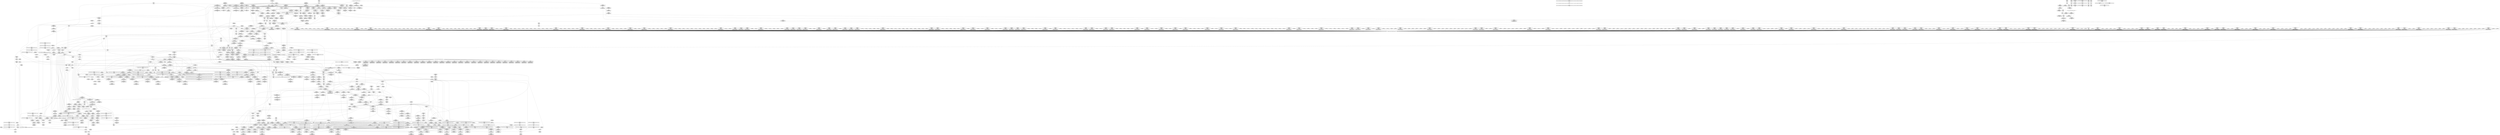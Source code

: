 digraph {
	CE0x429e210 [shape=record,shape=Mrecord,label="{CE0x429e210|__aa_current_profile:_tmp}"]
	CE0x42a6bd0 [shape=record,shape=Mrecord,label="{CE0x42a6bd0|GLOBAL:___aa_current_profile.__warned|Global_var:__aa_current_profile.__warned|*SummSink*}"]
	CE0x425ef10 [shape=record,shape=Mrecord,label="{CE0x425ef10|80:_i64,_:_CRE_409,410_}"]
	CE0x42734a0 [shape=record,shape=Mrecord,label="{CE0x42734a0|80:_i64,_:_CRE_1345,1346_}"]
	CE0x42bcd20 [shape=record,shape=Mrecord,label="{CE0x42bcd20|GLOBAL:_aa_cred_profile|*Constant*|*SummSink*}"]
	CE0x4289110 [shape=record,shape=Mrecord,label="{CE0x4289110|i64*_getelementptr_inbounds_(_16_x_i64_,_16_x_i64_*___llvm_gcov_ctr46,_i64_0,_i64_12)|*Constant*|*SummSink*}"]
	CE0x42455c0 [shape=record,shape=Mrecord,label="{CE0x42455c0|common_perm:_bb|*SummSink*}"]
	CE0x4261330 [shape=record,shape=Mrecord,label="{CE0x4261330|80:_i64,_:_CRE_443,444_}"]
	CE0x425daa0 [shape=record,shape=Mrecord,label="{CE0x425daa0|__aa_current_profile:_tmp19|security/apparmor/include/context.h,138}"]
	CE0x42a62e0 [shape=record,shape=Mrecord,label="{CE0x42a62e0|__aa_current_profile:_land.lhs.true}"]
	CE0x420d8c0 [shape=record,shape=Mrecord,label="{CE0x420d8c0|i64*_getelementptr_inbounds_(_6_x_i64_,_6_x_i64_*___llvm_gcov_ctr84,_i64_0,_i64_3)|*Constant*}"]
	CE0x4202890 [shape=record,shape=Mrecord,label="{CE0x4202890|apparmor_path_chown:_if.end|*SummSink*}"]
	CE0x42738e0 [shape=record,shape=Mrecord,label="{CE0x42738e0|80:_i64,_:_CRE_1349,1350_}"]
	CE0x424b4a0 [shape=record,shape=Mrecord,label="{CE0x424b4a0|80:_i64,_:_CRE_40,48_|*MultipleSource*|*LoadInst*|security/apparmor/include/apparmor.h,117|security/apparmor/include/apparmor.h,117}"]
	CE0x4247d70 [shape=record,shape=Mrecord,label="{CE0x4247d70|i64_0|*Constant*|*SummSource*}"]
	CE0x42a51f0 [shape=record,shape=Mrecord,label="{CE0x42a51f0|__aa_current_profile:_bb}"]
	CE0x42324c0 [shape=record,shape=Mrecord,label="{CE0x42324c0|80:_i64,_:_CRE_264,268_|*MultipleSource*|*LoadInst*|security/apparmor/include/apparmor.h,117|security/apparmor/include/apparmor.h,117}"]
	CE0x420f180 [shape=record,shape=Mrecord,label="{CE0x420f180|apparmor_path_chown:_tmp7|security/apparmor/lsm.c,358|*SummSink*}"]
	CE0x4287700 [shape=record,shape=Mrecord,label="{CE0x4287700|i64*_getelementptr_inbounds_(_16_x_i64_,_16_x_i64_*___llvm_gcov_ctr46,_i64_0,_i64_9)|*Constant*|*SummSink*}"]
	CE0x427b570 [shape=record,shape=Mrecord,label="{CE0x427b570|80:_i64,_:_CRE_1688,1696_|*MultipleSource*|*LoadInst*|security/apparmor/include/apparmor.h,117|security/apparmor/include/apparmor.h,117}"]
	CE0x4218270 [shape=record,shape=Mrecord,label="{CE0x4218270|mediated_filesystem:_tmp2}"]
	CE0x42def10 [shape=record,shape=Mrecord,label="{CE0x42def10|44:_i32,_48:_i16,_128:_i8*,_:_SCMRE_32,36_|*MultipleSource*|security/apparmor/include/context.h,99|Function::aa_cred_profile&Arg::cred::|security/apparmor/include/context.h,138}"]
	CE0x4297ef0 [shape=record,shape=Mrecord,label="{CE0x4297ef0|common_perm:_tmp10|security/apparmor/lsm.c,172|*SummSink*}"]
	CE0x4278160 [shape=record,shape=Mrecord,label="{CE0x4278160|80:_i64,_:_CRE_1639,1640_}"]
	CE0x427bfb0 [shape=record,shape=Mrecord,label="{CE0x427bfb0|80:_i64,_:_CRE_1736,1752_|*MultipleSource*|*LoadInst*|security/apparmor/include/apparmor.h,117|security/apparmor/include/apparmor.h,117}"]
	CE0x42412d0 [shape=record,shape=Mrecord,label="{CE0x42412d0|80:_i64,_:_CRE_488,496_|*MultipleSource*|*LoadInst*|security/apparmor/include/apparmor.h,117|security/apparmor/include/apparmor.h,117}"]
	CE0x42670f0 [shape=record,shape=Mrecord,label="{CE0x42670f0|80:_i64,_:_CRE_592,593_}"]
	CE0x42a6510 [shape=record,shape=Mrecord,label="{CE0x42a6510|__aa_current_profile:_land.lhs.true|*SummSink*}"]
	CE0x4267ec0 [shape=record,shape=Mrecord,label="{CE0x4267ec0|80:_i64,_:_CRE_605,606_}"]
	CE0x42a2780 [shape=record,shape=Mrecord,label="{CE0x42a2780|i64*_getelementptr_inbounds_(_16_x_i64_,_16_x_i64_*___llvm_gcov_ctr46,_i64_0,_i64_14)|*Constant*|*SummSource*}"]
	CE0x427b350 [shape=record,shape=Mrecord,label="{CE0x427b350|80:_i64,_:_CRE_1686,1687_}"]
	CE0x4275bf0 [shape=record,shape=Mrecord,label="{CE0x4275bf0|80:_i64,_:_CRE_1568,1584_|*MultipleSource*|*LoadInst*|security/apparmor/include/apparmor.h,117|security/apparmor/include/apparmor.h,117}"]
	CE0x428db70 [shape=record,shape=Mrecord,label="{CE0x428db70|i64*_getelementptr_inbounds_(_5_x_i64_,_5_x_i64_*___llvm_gcov_ctr57,_i64_0,_i64_4)|*Constant*|*SummSource*}"]
	CE0x42a9650 [shape=record,shape=Mrecord,label="{CE0x42a9650|__aa_current_profile:_tmp8|security/apparmor/include/context.h,138|*SummSource*}"]
	CE0x424f0a0 [shape=record,shape=Mrecord,label="{CE0x424f0a0|i64*_getelementptr_inbounds_(_5_x_i64_,_5_x_i64_*___llvm_gcov_ctr57,_i64_0,_i64_3)|*Constant*}"]
	CE0x424d6d0 [shape=record,shape=Mrecord,label="{CE0x424d6d0|common_perm:_if.end|*SummSink*}"]
	CE0x42895e0 [shape=record,shape=Mrecord,label="{CE0x42895e0|aa_cred_profile:_tmp25|security/apparmor/include/context.h,100|*SummSink*}"]
	CE0x4248f40 [shape=record,shape=Mrecord,label="{CE0x4248f40|apparmor_path_chown:_call|security/apparmor/lsm.c,361|*SummSink*}"]
	CE0x4293920 [shape=record,shape=Mrecord,label="{CE0x4293920|common_perm:_call|security/apparmor/lsm.c,168|*SummSink*}"]
	CE0x42c5950 [shape=record,shape=Mrecord,label="{CE0x42c5950|aa_cred_profile:_lnot3|security/apparmor/include/context.h,100}"]
	CE0x4248fb0 [shape=record,shape=Mrecord,label="{CE0x4248fb0|apparmor_path_chown:_dentry5|security/apparmor/lsm.c,361}"]
	CE0x429dc40 [shape=record,shape=Mrecord,label="{CE0x429dc40|%struct.task_struct*_(%struct.task_struct**)*_asm_movq_%gs:$_1:P_,$0_,_r,im,_dirflag_,_fpsr_,_flags_}"]
	CE0x4271c30 [shape=record,shape=Mrecord,label="{CE0x4271c30|80:_i64,_:_CRE_1322,1323_}"]
	CE0x42dd550 [shape=record,shape=Mrecord,label="{CE0x42dd550|i64*_getelementptr_inbounds_(_16_x_i64_,_16_x_i64_*___llvm_gcov_ctr46,_i64_0,_i64_7)|*Constant*|*SummSource*}"]
	CE0x425fdf0 [shape=record,shape=Mrecord,label="{CE0x425fdf0|80:_i64,_:_CRE_423,424_}"]
	CE0x4258c60 [shape=record,shape=Mrecord,label="{CE0x4258c60|i8_1|*Constant*}"]
	CE0x4233060 [shape=record,shape=Mrecord,label="{CE0x4233060|80:_i64,_:_CRE_304,312_|*MultipleSource*|*LoadInst*|security/apparmor/include/apparmor.h,117|security/apparmor/include/apparmor.h,117}"]
	CE0x42e75a0 [shape=record,shape=Mrecord,label="{CE0x42e75a0|aa_cred_profile:_tobool4|security/apparmor/include/context.h,100}"]
	CE0x426d890 [shape=record,shape=Mrecord,label="{CE0x426d890|80:_i64,_:_CRE_1240,1241_}"]
	CE0x427e400 [shape=record,shape=Mrecord,label="{CE0x427e400|80:_i64,_:_CRE_1875,1876_}"]
	CE0x427c770 [shape=record,shape=Mrecord,label="{CE0x427c770|80:_i64,_:_CRE_1776,1784_|*MultipleSource*|*LoadInst*|security/apparmor/include/apparmor.h,117|security/apparmor/include/apparmor.h,117}"]
	CE0x4245dd0 [shape=record,shape=Mrecord,label="{CE0x4245dd0|apparmor_path_chown:_call|security/apparmor/lsm.c,361|*SummSource*}"]
	CE0x428ce90 [shape=record,shape=Mrecord,label="{CE0x428ce90|aa_path_perm:_cond|Function::aa_path_perm&Arg::cond::|*SummSink*}"]
	CE0x42873a0 [shape=record,shape=Mrecord,label="{CE0x42873a0|void_(i8*,_i32,_i64)*_asm_sideeffect_1:_09ud2_0A.pushsection___bug_table,_22a_22_0A2:_09.long_1b_-_2b,_$_0:c_-_2b_0A_09.word_$_1:c_,_0_0A_09.org_2b+$_2:c_0A.popsection_,_i,i,i,_dirflag_,_fpsr_,_flags_|*SummSource*}"]
	CE0x4278380 [shape=record,shape=Mrecord,label="{CE0x4278380|80:_i64,_:_CRE_1641,1642_}"]
	CE0x4242360 [shape=record,shape=Mrecord,label="{CE0x4242360|apparmor_path_chown:_tmp4|security/apparmor/lsm.c,357|*SummSource*}"]
	CE0x42643e0 [shape=record,shape=Mrecord,label="{CE0x42643e0|80:_i64,_:_CRE_512,528_|*MultipleSource*|*LoadInst*|security/apparmor/include/apparmor.h,117|security/apparmor/include/apparmor.h,117}"]
	CE0x4254540 [shape=record,shape=Mrecord,label="{CE0x4254540|GLOBAL:_common_perm|*Constant*|*SummSource*}"]
	CE0x42796a0 [shape=record,shape=Mrecord,label="{CE0x42796a0|80:_i64,_:_CRE_1659,1660_}"]
	CE0x4257860 [shape=record,shape=Mrecord,label="{CE0x4257860|i64*_getelementptr_inbounds_(_11_x_i64_,_11_x_i64_*___llvm_gcov_ctr58,_i64_0,_i64_8)|*Constant*}"]
	CE0x426e220 [shape=record,shape=Mrecord,label="{CE0x426e220|80:_i64,_:_CRE_1249,1250_}"]
	CE0x42dbe30 [shape=record,shape=Mrecord,label="{CE0x42dbe30|aa_cred_profile:_tmp14|security/apparmor/include/context.h,100|*SummSink*}"]
	CE0x42cbbd0 [shape=record,shape=Mrecord,label="{CE0x42cbbd0|aa_cred_profile:_tmp34|security/apparmor/include/context.h,101|*SummSource*}"]
	CE0x42e15d0 [shape=record,shape=Mrecord,label="{CE0x42e15d0|44:_i32,_48:_i16,_128:_i8*,_:_SCMRE_112,120_|*MultipleSource*|security/apparmor/include/context.h,99|Function::aa_cred_profile&Arg::cred::|security/apparmor/include/context.h,138}"]
	CE0x4223700 [shape=record,shape=Mrecord,label="{CE0x4223700|i64_3|*Constant*|*SummSink*}"]
	CE0x421b4f0 [shape=record,shape=Mrecord,label="{CE0x421b4f0|__aa_current_profile:_tmp4|security/apparmor/include/context.h,138|*SummSource*}"]
	CE0x426b910 [shape=record,shape=Mrecord,label="{CE0x426b910|80:_i64,_:_CRE_1210,1211_}"]
	CE0x422e280 [shape=record,shape=Mrecord,label="{CE0x422e280|aa_cred_profile:_tmp20|security/apparmor/include/context.h,100}"]
	CE0x4250940 [shape=record,shape=Mrecord,label="{CE0x4250940|GLOBAL:_aa_path_perm|*Constant*}"]
	CE0x42a96c0 [shape=record,shape=Mrecord,label="{CE0x42a96c0|0:_i8,_:_GCMR___aa_current_profile.__warned_internal_global_i8_0,_section_.data.unlikely_,_align_1:_elem_0:default:}"]
	CE0x4292360 [shape=record,shape=Mrecord,label="{CE0x4292360|common_perm:_tmp4|security/apparmor/lsm.c,169|*SummSink*}"]
	CE0x42748d0 [shape=record,shape=Mrecord,label="{CE0x42748d0|80:_i64,_:_CRE_1364,1365_}"]
	CE0x421cae0 [shape=record,shape=Mrecord,label="{CE0x421cae0|apparmor_path_chown:_coerce.dive1|*SummSink*}"]
	CE0x4264000 [shape=record,shape=Mrecord,label="{CE0x4264000|80:_i64,_:_CRE_496,504_|*MultipleSource*|*LoadInst*|security/apparmor/include/apparmor.h,117|security/apparmor/include/apparmor.h,117}"]
	CE0x424a950 [shape=record,shape=Mrecord,label="{CE0x424a950|80:_i64,_:_CRE_0,8_|*MultipleSource*|*LoadInst*|security/apparmor/include/apparmor.h,117|security/apparmor/include/apparmor.h,117}"]
	CE0x42c89f0 [shape=record,shape=Mrecord,label="{CE0x42c89f0|aa_cred_profile:_tmp32|security/apparmor/include/context.h,101}"]
	CE0x42c7aa0 [shape=record,shape=Mrecord,label="{CE0x42c7aa0|i64*_getelementptr_inbounds_(_16_x_i64_,_16_x_i64_*___llvm_gcov_ctr46,_i64_0,_i64_15)|*Constant*|*SummSink*}"]
	CE0x426e110 [shape=record,shape=Mrecord,label="{CE0x426e110|80:_i64,_:_CRE_1248,1249_}"]
	CE0x4252f00 [shape=record,shape=Mrecord,label="{CE0x4252f00|mediated_filesystem:_bb}"]
	CE0x42bc8e0 [shape=record,shape=Mrecord,label="{CE0x42bc8e0|__aa_current_profile:_call4|security/apparmor/include/context.h,138|*SummSink*}"]
	CE0x4288370 [shape=record,shape=Mrecord,label="{CE0x4288370|i64*_getelementptr_inbounds_(_16_x_i64_,_16_x_i64_*___llvm_gcov_ctr46,_i64_0,_i64_9)|*Constant*|*SummSource*}"]
	CE0x42747c0 [shape=record,shape=Mrecord,label="{CE0x42747c0|80:_i64,_:_CRE_1363,1364_}"]
	CE0x42e1810 [shape=record,shape=Mrecord,label="{CE0x42e1810|44:_i32,_48:_i16,_128:_i8*,_:_SCMRE_120,128_|*MultipleSource*|security/apparmor/include/context.h,99|Function::aa_cred_profile&Arg::cred::|security/apparmor/include/context.h,138}"]
	CE0x427af10 [shape=record,shape=Mrecord,label="{CE0x427af10|80:_i64,_:_CRE_1682,1683_}"]
	CE0x42bb5b0 [shape=record,shape=Mrecord,label="{CE0x42bb5b0|i32_78|*Constant*|*SummSink*}"]
	CE0x42535f0 [shape=record,shape=Mrecord,label="{CE0x42535f0|apparmor_path_chown:_tmp18|security/apparmor/lsm.c,364|*SummSink*}"]
	CE0x42c9530 [shape=record,shape=Mrecord,label="{CE0x42c9530|aa_cred_profile:_tmp28|security/apparmor/include/context.h,100|*SummSink*}"]
	CE0x420cbc0 [shape=record,shape=Mrecord,label="{CE0x420cbc0|aa_cred_profile:_do.end|*SummSource*}"]
	CE0x426e000 [shape=record,shape=Mrecord,label="{CE0x426e000|80:_i64,_:_CRE_1247,1248_}"]
	CE0x4201d60 [shape=record,shape=Mrecord,label="{CE0x4201d60|i64_1|*Constant*|*SummSource*}"]
	CE0x424dde0 [shape=record,shape=Mrecord,label="{CE0x424dde0|mediated_filesystem:_inode|Function::mediated_filesystem&Arg::inode::}"]
	CE0x4256170 [shape=record,shape=Mrecord,label="{CE0x4256170|common_perm:_cond|Function::common_perm&Arg::cond::|*SummSource*}"]
	CE0x4231d00 [shape=record,shape=Mrecord,label="{CE0x4231d00|80:_i64,_:_CRE_224,240_|*MultipleSource*|*LoadInst*|security/apparmor/include/apparmor.h,117|security/apparmor/include/apparmor.h,117}"]
	CE0x42538b0 [shape=record,shape=Mrecord,label="{CE0x42538b0|apparmor_path_chown:_tmp18|security/apparmor/lsm.c,364}"]
	CE0x4203d10 [shape=record,shape=Mrecord,label="{CE0x4203d10|i32_5|*Constant*|*SummSink*}"]
	CE0x42e78a0 [shape=record,shape=Mrecord,label="{CE0x42e78a0|aa_cred_profile:_tobool4|security/apparmor/include/context.h,100|*SummSink*}"]
	CE0x4248b30 [shape=record,shape=Mrecord,label="{CE0x4248b30|apparmor_path_chown:_tmp8|security/apparmor/lsm.c,358}"]
	CE0x4297630 [shape=record,shape=Mrecord,label="{CE0x4297630|i64_-2147483648|*Constant*}"]
	CE0x42505c0 [shape=record,shape=Mrecord,label="{CE0x42505c0|common_perm:_call1|security/apparmor/lsm.c,170|*SummSink*}"]
	CE0x427fa90 [shape=record,shape=Mrecord,label="{CE0x427fa90|80:_i64,_:_CRE_2256,2264_|*MultipleSource*|*LoadInst*|security/apparmor/include/apparmor.h,117|security/apparmor/include/apparmor.h,117}"]
	CE0x4240b60 [shape=record,shape=Mrecord,label="{CE0x4240b60|80:_i64,_:_CRE_461,462_}"]
	CE0x425e320 [shape=record,shape=Mrecord,label="{CE0x425e320|__aa_current_profile:_tmp20|security/apparmor/include/context.h,138|*SummSink*}"]
	CE0x428edd0 [shape=record,shape=Mrecord,label="{CE0x428edd0|__aa_current_profile:_call|security/apparmor/include/context.h,138|*SummSource*}"]
	CE0x42864d0 [shape=record,shape=Mrecord,label="{CE0x42864d0|0:_%struct.aa_profile*,_:_CMRE_0,8_|*MultipleSource*|security/apparmor/include/context.h,99|*LoadInst*|security/apparmor/include/context.h,99|security/apparmor/include/context.h,100}"]
	CE0x42775b0 [shape=record,shape=Mrecord,label="{CE0x42775b0|80:_i64,_:_CRE_1628,1629_}"]
	CE0x4267420 [shape=record,shape=Mrecord,label="{CE0x4267420|80:_i64,_:_CRE_595,596_}"]
	CE0x42715d0 [shape=record,shape=Mrecord,label="{CE0x42715d0|80:_i64,_:_CRE_1316,1317_}"]
	CE0x4274380 [shape=record,shape=Mrecord,label="{CE0x4274380|80:_i64,_:_CRE_1359,1360_}"]
	CE0x426fdc0 [shape=record,shape=Mrecord,label="{CE0x426fdc0|80:_i64,_:_CRE_1275,1276_}"]
	CE0x4246b80 [shape=record,shape=Mrecord,label="{CE0x4246b80|common_perm:_tmp2|security/apparmor/lsm.c,169|*SummSource*}"]
	CE0x421efb0 [shape=record,shape=Mrecord,label="{CE0x421efb0|apparmor_path_chown:_coerce.dive1|*SummSource*}"]
	CE0x426d120 [shape=record,shape=Mrecord,label="{CE0x426d120|80:_i64,_:_CRE_1233,1234_}"]
	CE0x42717f0 [shape=record,shape=Mrecord,label="{CE0x42717f0|80:_i64,_:_CRE_1318,1319_}"]
	CE0x42641f0 [shape=record,shape=Mrecord,label="{CE0x42641f0|80:_i64,_:_CRE_504,512_|*MultipleSource*|*LoadInst*|security/apparmor/include/apparmor.h,117|security/apparmor/include/apparmor.h,117}"]
	CE0x42a3270 [shape=record,shape=Mrecord,label="{CE0x42a3270|aa_cred_profile:_bb}"]
	CE0x427aad0 [shape=record,shape=Mrecord,label="{CE0x427aad0|80:_i64,_:_CRE_1678,1679_}"]
	CE0x4260560 [shape=record,shape=Mrecord,label="{CE0x4260560|80:_i64,_:_CRE_430,431_}"]
	CE0x424c6c0 [shape=record,shape=Mrecord,label="{CE0x424c6c0|i32_8|*Constant*|*SummSource*}"]
	CE0x42a06a0 [shape=record,shape=Mrecord,label="{CE0x42a06a0|i64*_getelementptr_inbounds_(_11_x_i64_,_11_x_i64_*___llvm_gcov_ctr58,_i64_0,_i64_0)|*Constant*}"]
	CE0x42c6eb0 [shape=record,shape=Mrecord,label="{CE0x42c6eb0|i64*_getelementptr_inbounds_(_16_x_i64_,_16_x_i64_*___llvm_gcov_ctr46,_i64_0,_i64_13)|*Constant*|*SummSource*}"]
	CE0x429d350 [shape=record,shape=Mrecord,label="{CE0x429d350|__aa_current_profile:_tmp11|security/apparmor/include/context.h,138}"]
	CE0x420df10 [shape=record,shape=Mrecord,label="{CE0x420df10|apparmor_path_chown:_path|Function::apparmor_path_chown&Arg::path::|*SummSource*}"]
	CE0x4219000 [shape=record,shape=Mrecord,label="{CE0x4219000|get_current:_tmp3}"]
	CE0x4267200 [shape=record,shape=Mrecord,label="{CE0x4267200|80:_i64,_:_CRE_593,594_}"]
	CE0x420d070 [shape=record,shape=Mrecord,label="{CE0x420d070|apparmor_path_chown:_tmp2|*LoadInst*|security/apparmor/lsm.c,357}"]
	CE0x42785a0 [shape=record,shape=Mrecord,label="{CE0x42785a0|80:_i64,_:_CRE_1643,1644_}"]
	CE0x42238c0 [shape=record,shape=Mrecord,label="{CE0x42238c0|common_perm:_cmp|security/apparmor/lsm.c,169}"]
	CE0x4230f70 [shape=record,shape=Mrecord,label="{CE0x4230f70|80:_i64,_:_CRE_160,176_|*MultipleSource*|*LoadInst*|security/apparmor/include/apparmor.h,117|security/apparmor/include/apparmor.h,117}"]
	CE0x42465d0 [shape=record,shape=Mrecord,label="{CE0x42465d0|mediated_filesystem:_inode|Function::mediated_filesystem&Arg::inode::|*SummSink*}"]
	CE0x429ce60 [shape=record,shape=Mrecord,label="{CE0x429ce60|aa_cred_profile:_do.body5|*SummSource*}"]
	CE0x4263110 [shape=record,shape=Mrecord,label="{CE0x4263110|i64_5|*Constant*|*SummSink*}"]
	CE0x4203af0 [shape=record,shape=Mrecord,label="{CE0x4203af0|i32_5|*Constant*}"]
	CE0x429fd80 [shape=record,shape=Mrecord,label="{CE0x429fd80|i64_2|*Constant*}"]
	CE0x428f4d0 [shape=record,shape=Mrecord,label="{CE0x428f4d0|get_current:_tmp1}"]
	CE0x42094d0 [shape=record,shape=Mrecord,label="{CE0x42094d0|apparmor_path_chown:_tmp}"]
	CE0x4297c00 [shape=record,shape=Mrecord,label="{CE0x4297c00|common_perm:_tmp9|security/apparmor/lsm.c,172|*SummSource*}"]
	CE0x42e0af0 [shape=record,shape=Mrecord,label="{CE0x42e0af0|44:_i32,_48:_i16,_128:_i8*,_:_SCMRE_64,72_|*MultipleSource*|security/apparmor/include/context.h,99|Function::aa_cred_profile&Arg::cred::|security/apparmor/include/context.h,138}"]
	CE0x426f210 [shape=record,shape=Mrecord,label="{CE0x426f210|80:_i64,_:_CRE_1264,1265_}"]
	CE0x42788d0 [shape=record,shape=Mrecord,label="{CE0x42788d0|80:_i64,_:_CRE_1646,1647_}"]
	CE0x4223930 [shape=record,shape=Mrecord,label="{CE0x4223930|common_perm:_cmp|security/apparmor/lsm.c,169|*SummSource*}"]
	CE0x42cafd0 [shape=record,shape=Mrecord,label="{CE0x42cafd0|aa_cred_profile:_tmp33|security/apparmor/include/context.h,101|*SummSource*}"]
	CE0x4268740 [shape=record,shape=Mrecord,label="{CE0x4268740|80:_i64,_:_CRE_613,614_}"]
	CE0x4253030 [shape=record,shape=Mrecord,label="{CE0x4253030|mediated_filesystem:_bb|*SummSource*}"]
	CE0x4265170 [shape=record,shape=Mrecord,label="{CE0x4265170|80:_i64,_:_CRE_562,563_}"]
	CE0x42309a0 [shape=record,shape=Mrecord,label="{CE0x42309a0|80:_i64,_:_CRE_136,140_|*MultipleSource*|*LoadInst*|security/apparmor/include/apparmor.h,117|security/apparmor/include/apparmor.h,117}"]
	CE0x42c9450 [shape=record,shape=Mrecord,label="{CE0x42c9450|aa_cred_profile:_tmp28|security/apparmor/include/context.h,100}"]
	CE0x427a140 [shape=record,shape=Mrecord,label="{CE0x427a140|80:_i64,_:_CRE_1669,1670_}"]
	CE0x4207460 [shape=record,shape=Mrecord,label="{CE0x4207460|i32_1|*Constant*}"]
	CE0x4258dc0 [shape=record,shape=Mrecord,label="{CE0x4258dc0|i8_1|*Constant*|*SummSource*}"]
	CE0x42a2ca0 [shape=record,shape=Mrecord,label="{CE0x42a2ca0|aa_cred_profile:_tmp8|security/apparmor/include/context.h,100|*SummSource*}"]
	CE0x428ae00 [shape=record,shape=Mrecord,label="{CE0x428ae00|aa_cred_profile:_tmp23|security/apparmor/include/context.h,100|*SummSource*}"]
	CE0x42787c0 [shape=record,shape=Mrecord,label="{CE0x42787c0|80:_i64,_:_CRE_1645,1646_}"]
	CE0x4277170 [shape=record,shape=Mrecord,label="{CE0x4277170|80:_i64,_:_CRE_1624,1625_}"]
	CE0x42915f0 [shape=record,shape=Mrecord,label="{CE0x42915f0|common_perm:_if.end|*SummSource*}"]
	"CONST[source:0(mediator),value:2(dynamic)][purpose:{object}]"
	CE0x4234c60 [shape=record,shape=Mrecord,label="{CE0x4234c60|80:_i64,_:_CRE_397,398_}"]
	CE0x4297700 [shape=record,shape=Mrecord,label="{CE0x4297700|i64_-2147483648|*Constant*|*SummSource*}"]
	CE0x4270530 [shape=record,shape=Mrecord,label="{CE0x4270530|80:_i64,_:_CRE_1296,1300_|*MultipleSource*|*LoadInst*|security/apparmor/include/apparmor.h,117|security/apparmor/include/apparmor.h,117}"]
	CE0x422e2f0 [shape=record,shape=Mrecord,label="{CE0x422e2f0|aa_cred_profile:_tmp20|security/apparmor/include/context.h,100|*SummSource*}"]
	CE0x4295170 [shape=record,shape=Mrecord,label="{CE0x4295170|_call_void_mcount()_#2|*SummSink*}"]
	CE0x427b790 [shape=record,shape=Mrecord,label="{CE0x427b790|80:_i64,_:_CRE_1704,1712_|*MultipleSource*|*LoadInst*|security/apparmor/include/apparmor.h,117|security/apparmor/include/apparmor.h,117}"]
	CE0x420f6f0 [shape=record,shape=Mrecord,label="{CE0x420f6f0|apparmor_path_chown:_tmp6|*LoadInst*|security/apparmor/lsm.c,358}"]
	CE0x4267fd0 [shape=record,shape=Mrecord,label="{CE0x4267fd0|80:_i64,_:_CRE_606,607_}"]
	CE0x428a1a0 [shape=record,shape=Mrecord,label="{CE0x428a1a0|aa_cred_profile:_tmp26|security/apparmor/include/context.h,100|*SummSource*}"]
	CE0x42df050 [shape=record,shape=Mrecord,label="{CE0x42df050|44:_i32,_48:_i16,_128:_i8*,_:_SCMRE_36,40_|*MultipleSource*|security/apparmor/include/context.h,99|Function::aa_cred_profile&Arg::cred::|security/apparmor/include/context.h,138}"]
	CE0x423d6f0 [shape=record,shape=Mrecord,label="{CE0x423d6f0|apparmor_path_chown:_tmp3|security/apparmor/lsm.c,357|*SummSink*}"]
	CE0x4231540 [shape=record,shape=Mrecord,label="{CE0x4231540|80:_i64,_:_CRE_192,200_|*MultipleSource*|*LoadInst*|security/apparmor/include/apparmor.h,117|security/apparmor/include/apparmor.h,117}"]
	CE0x429eaf0 [shape=record,shape=Mrecord,label="{CE0x429eaf0|__aa_current_profile:_tobool1|security/apparmor/include/context.h,138|*SummSource*}"]
	CE0x424bb20 [shape=record,shape=Mrecord,label="{CE0x424bb20|80:_i64,_:_CRE_72,80_|*MultipleSource*|*LoadInst*|security/apparmor/include/apparmor.h,117|security/apparmor/include/apparmor.h,117}"]
	CE0x42439c0 [shape=record,shape=Mrecord,label="{CE0x42439c0|i32_2|*Constant*|*SummSink*}"]
	CE0x420d4b0 [shape=record,shape=Mrecord,label="{CE0x420d4b0|mediated_filesystem:_tmp1|*SummSink*}"]
	CE0x42bacd0 [shape=record,shape=Mrecord,label="{CE0x42bacd0|get_current:_entry}"]
	CE0x421b950 [shape=record,shape=Mrecord,label="{CE0x421b950|apparmor_path_chown:_gid|security/apparmor/lsm.c, 355|*SummSource*}"]
	CE0x42c5560 [shape=record,shape=Mrecord,label="{CE0x42c5560|aa_cred_profile:_lnot2|security/apparmor/include/context.h,100|*SummSink*}"]
	CE0x42c53a0 [shape=record,shape=Mrecord,label="{CE0x42c53a0|aa_cred_profile:_lnot2|security/apparmor/include/context.h,100}"]
	CE0x4279370 [shape=record,shape=Mrecord,label="{CE0x4279370|80:_i64,_:_CRE_1656,1657_}"]
	CE0x42c7c90 [shape=record,shape=Mrecord,label="{CE0x42c7c90|aa_cred_profile:_tmp31|security/apparmor/include/context.h,100}"]
	CE0x42e0d30 [shape=record,shape=Mrecord,label="{CE0x42e0d30|44:_i32,_48:_i16,_128:_i8*,_:_SCMRE_72,80_|*MultipleSource*|security/apparmor/include/context.h,99|Function::aa_cred_profile&Arg::cred::|security/apparmor/include/context.h,138}"]
	CE0x428b460 [shape=record,shape=Mrecord,label="{CE0x428b460|aa_path_perm:_op|Function::aa_path_perm&Arg::op::|*SummSource*}"]
	CE0x420d270 [shape=record,shape=Mrecord,label="{CE0x420d270|mediated_filesystem:_tmp1|*SummSource*}"]
	CE0x421b330 [shape=record,shape=Mrecord,label="{CE0x421b330|__aa_current_profile:_tmp4|security/apparmor/include/context.h,138}"]
	CE0x425f680 [shape=record,shape=Mrecord,label="{CE0x425f680|80:_i64,_:_CRE_416,417_}"]
	CE0x4268fc0 [shape=record,shape=Mrecord,label="{CE0x4268fc0|80:_i64,_:_CRE_621,622_}"]
	CE0x4266dc0 [shape=record,shape=Mrecord,label="{CE0x4266dc0|80:_i64,_:_CRE_589,590_}"]
	CE0x4219160 [shape=record,shape=Mrecord,label="{CE0x4219160|get_current:_tmp3|*SummSink*}"]
	CE0x420b350 [shape=record,shape=Mrecord,label="{CE0x420b350|__aa_current_profile:_tmp9|security/apparmor/include/context.h,138|*SummSink*}"]
	CE0x42d9d00 [shape=record,shape=Mrecord,label="{CE0x42d9d00|aa_cred_profile:_do.body|*SummSink*}"]
	CE0x4232c80 [shape=record,shape=Mrecord,label="{CE0x4232c80|80:_i64,_:_CRE_288,296_|*MultipleSource*|*LoadInst*|security/apparmor/include/apparmor.h,117|security/apparmor/include/apparmor.h,117}"]
	CE0x4266870 [shape=record,shape=Mrecord,label="{CE0x4266870|80:_i64,_:_CRE_584,585_}"]
	CE0x42450e0 [shape=record,shape=Mrecord,label="{CE0x42450e0|%struct.task_struct*_(%struct.task_struct**)*_asm_movq_%gs:$_1:P_,$0_,_r,im,_dirflag_,_fpsr_,_flags_|*SummSink*}"]
	CE0x424d4f0 [shape=record,shape=Mrecord,label="{CE0x424d4f0|i32_10|*Constant*|*SummSource*}"]
	CE0x4271190 [shape=record,shape=Mrecord,label="{CE0x4271190|80:_i64,_:_CRE_1312,1313_}"]
	CE0x427a7a0 [shape=record,shape=Mrecord,label="{CE0x427a7a0|80:_i64,_:_CRE_1675,1676_}"]
	CE0x4291e10 [shape=record,shape=Mrecord,label="{CE0x4291e10|__aa_current_profile:_tmp3|*SummSink*}"]
	CE0x426b530 [shape=record,shape=Mrecord,label="{CE0x426b530|80:_i64,_:_CRE_1208,1209_}"]
	CE0x423eb90 [shape=record,shape=Mrecord,label="{CE0x423eb90|apparmor_path_chown:_tmp16|security/apparmor/lsm.c,362}"]
	CE0x42757b0 [shape=record,shape=Mrecord,label="{CE0x42757b0|80:_i64,_:_CRE_1392,1536_|*MultipleSource*|*LoadInst*|security/apparmor/include/apparmor.h,117|security/apparmor/include/apparmor.h,117}"]
	CE0x4264f80 [shape=record,shape=Mrecord,label="{CE0x4264f80|80:_i64,_:_CRE_561,562_}"]
	CE0x42dc330 [shape=record,shape=Mrecord,label="{CE0x42dc330|aa_cred_profile:_tmp15|security/apparmor/include/context.h,100|*SummSource*}"]
	CE0x427bdc0 [shape=record,shape=Mrecord,label="{CE0x427bdc0|80:_i64,_:_CRE_1728,1736_|*MultipleSource*|*LoadInst*|security/apparmor/include/apparmor.h,117|security/apparmor/include/apparmor.h,117}"]
	CE0x4280570 [shape=record,shape=Mrecord,label="{CE0x4280570|common_perm:_tmp|*SummSource*}"]
	CE0x42dfc30 [shape=record,shape=Mrecord,label="{CE0x42dfc30|aa_cred_profile:_tmp10|security/apparmor/include/context.h,100|*SummSink*}"]
	CE0x42cb560 [shape=record,shape=Mrecord,label="{CE0x42cb560|aa_cred_profile:_profile11|security/apparmor/include/context.h,101|*SummSource*}"]
	CE0x4249ec0 [shape=record,shape=Mrecord,label="{CE0x4249ec0|mediated_filesystem:_tmp3|*SummSink*}"]
	CE0x4249b90 [shape=record,shape=Mrecord,label="{CE0x4249b90|i32_8|*Constant*}"]
	CE0x4269d90 [shape=record,shape=Mrecord,label="{CE0x4269d90|80:_i64,_:_CRE_648,656_|*MultipleSource*|*LoadInst*|security/apparmor/include/apparmor.h,117|security/apparmor/include/apparmor.h,117}"]
	CE0x42dc7d0 [shape=record,shape=Mrecord,label="{CE0x42dc7d0|aa_cred_profile:_tmp16|security/apparmor/include/context.h,100}"]
	CE0x4260340 [shape=record,shape=Mrecord,label="{CE0x4260340|80:_i64,_:_CRE_428,429_}"]
	CE0x426f650 [shape=record,shape=Mrecord,label="{CE0x426f650|80:_i64,_:_CRE_1268,1269_}"]
	CE0x4221d30 [shape=record,shape=Mrecord,label="{CE0x4221d30|aa_cred_profile:_tmp3|*SummSink*}"]
	CE0x4252300 [shape=record,shape=Mrecord,label="{CE0x4252300|apparmor_path_chown:_tmp20|security/apparmor/lsm.c,365}"]
	CE0x42343c0 [shape=record,shape=Mrecord,label="{CE0x42343c0|80:_i64,_:_CRE_384,388_|*MultipleSource*|*LoadInst*|security/apparmor/include/apparmor.h,117|security/apparmor/include/apparmor.h,117}"]
	CE0x42554d0 [shape=record,shape=Mrecord,label="{CE0x42554d0|common_perm:_path|Function::common_perm&Arg::path::|*SummSource*}"]
	CE0x426f870 [shape=record,shape=Mrecord,label="{CE0x426f870|80:_i64,_:_CRE_1270,1271_}"]
	CE0x4274d10 [shape=record,shape=Mrecord,label="{CE0x4274d10|80:_i64,_:_CRE_1368,1369_}"]
	CE0x4253ee0 [shape=record,shape=Mrecord,label="{CE0x4253ee0|apparmor_path_chown:_call7|security/apparmor/lsm.c,364|*SummSource*}"]
	CE0x4294d80 [shape=record,shape=Mrecord,label="{CE0x4294d80|__aa_current_profile:_entry|*SummSource*}"]
	CE0x4204590 [shape=record,shape=Mrecord,label="{CE0x4204590|apparmor_path_chown:_d_inode|security/apparmor/lsm.c,357|*SummSource*}"]
	CE0x420e3f0 [shape=record,shape=Mrecord,label="{CE0x420e3f0|apparmor_path_chown:_gid.coerce|Function::apparmor_path_chown&Arg::gid.coerce::}"]
	CE0x4280440 [shape=record,shape=Mrecord,label="{CE0x4280440|mediated_filesystem:_tmp5|security/apparmor/include/apparmor.h,117|*SummSink*}"]
	CE0x425f570 [shape=record,shape=Mrecord,label="{CE0x425f570|80:_i64,_:_CRE_415,416_}"]
	CE0x424a2f0 [shape=record,shape=Mrecord,label="{CE0x424a2f0|_call_void_mcount()_#2|*SummSink*}"]
	CE0x42320e0 [shape=record,shape=Mrecord,label="{CE0x42320e0|80:_i64,_:_CRE_248,252_|*MultipleSource*|*LoadInst*|security/apparmor/include/apparmor.h,117|security/apparmor/include/apparmor.h,117}"]
	CE0x3df28a0 [shape=record,shape=Mrecord,label="{CE0x3df28a0|apparmor_path_chown:_dentry|security/apparmor/lsm.c,357|*SummSink*}"]
	CE0x4255b30 [shape=record,shape=Mrecord,label="{CE0x4255b30|i32_512|*Constant*|*SummSink*}"]
	CE0x4254d60 [shape=record,shape=Mrecord,label="{CE0x4254d60|i32_13|*Constant*|*SummSource*}"]
	CE0x423d8a0 [shape=record,shape=Mrecord,label="{CE0x423d8a0|i32_2|*Constant*|*SummSource*}"]
	CE0x425db80 [shape=record,shape=Mrecord,label="{CE0x425db80|__aa_current_profile:_tmp19|security/apparmor/include/context.h,138|*SummSink*}"]
	CE0x4234990 [shape=record,shape=Mrecord,label="{CE0x4234990|80:_i64,_:_CRE_394,395_}"]
	CE0x42c6230 [shape=record,shape=Mrecord,label="{CE0x42c6230|get_current:_tmp|*SummSource*}"]
	CE0x42639c0 [shape=record,shape=Mrecord,label="{CE0x42639c0|aa_cred_profile:_tmp9|security/apparmor/include/context.h,100}"]
	CE0x4289420 [shape=record,shape=Mrecord,label="{CE0x4289420|aa_cred_profile:_tmp25|security/apparmor/include/context.h,100|*SummSource*}"]
	CE0x42bad90 [shape=record,shape=Mrecord,label="{CE0x42bad90|get_current:_entry|*SummSource*}"]
	CE0x426d340 [shape=record,shape=Mrecord,label="{CE0x426d340|80:_i64,_:_CRE_1235,1236_}"]
	CE0x42a5db0 [shape=record,shape=Mrecord,label="{CE0x42a5db0|44:_i32,_48:_i16,_128:_i8*,_:_SCMRE_4,8_|*MultipleSource*|security/apparmor/include/context.h,99|Function::aa_cred_profile&Arg::cred::|security/apparmor/include/context.h,138}"]
	CE0x42921e0 [shape=record,shape=Mrecord,label="{CE0x42921e0|common_perm:_tmp5|security/apparmor/lsm.c,169}"]
	CE0x4257a20 [shape=record,shape=Mrecord,label="{CE0x4257a20|i64*_getelementptr_inbounds_(_11_x_i64_,_11_x_i64_*___llvm_gcov_ctr58,_i64_0,_i64_8)|*Constant*|*SummSource*}"]
	CE0x42dde00 [shape=record,shape=Mrecord,label="{CE0x42dde00|aa_cred_profile:_tmp18|security/apparmor/include/context.h,100|*SummSink*}"]
	CE0x42680e0 [shape=record,shape=Mrecord,label="{CE0x42680e0|80:_i64,_:_CRE_607,608_}"]
	CE0x42763b0 [shape=record,shape=Mrecord,label="{CE0x42763b0|80:_i64,_:_CRE_1600,1604_|*MultipleSource*|*LoadInst*|security/apparmor/include/apparmor.h,117|security/apparmor/include/apparmor.h,117}"]
	CE0x429e2f0 [shape=record,shape=Mrecord,label="{CE0x429e2f0|__aa_current_profile:_tmp|*SummSource*}"]
	CE0x424d8c0 [shape=record,shape=Mrecord,label="{CE0x424d8c0|mediated_filesystem:_s_flags|security/apparmor/include/apparmor.h,117|*SummSource*}"]
	CE0x4275480 [shape=record,shape=Mrecord,label="{CE0x4275480|80:_i64,_:_CRE_1375,1376_}"]
	CE0x42786b0 [shape=record,shape=Mrecord,label="{CE0x42786b0|80:_i64,_:_CRE_1644,1645_}"]
	CE0x42725c0 [shape=record,shape=Mrecord,label="{CE0x42725c0|80:_i64,_:_CRE_1331,1332_}"]
	CE0x425f020 [shape=record,shape=Mrecord,label="{CE0x425f020|80:_i64,_:_CRE_410,411_}"]
	CE0x42dbd60 [shape=record,shape=Mrecord,label="{CE0x42dbd60|aa_cred_profile:_tmp14|security/apparmor/include/context.h,100|*SummSource*}"]
	CE0x42a3920 [shape=record,shape=Mrecord,label="{CE0x42a3920|aa_cred_profile:_tmp6|security/apparmor/include/context.h,100}"]
	CE0x42dae50 [shape=record,shape=Mrecord,label="{CE0x42dae50|aa_cred_profile:_lnot|security/apparmor/include/context.h,100|*SummSink*}"]
	CE0x42a1ab0 [shape=record,shape=Mrecord,label="{CE0x42a1ab0|i64*_getelementptr_inbounds_(_16_x_i64_,_16_x_i64_*___llvm_gcov_ctr46,_i64_0,_i64_1)|*Constant*|*SummSource*}"]
	CE0x42044b0 [shape=record,shape=Mrecord,label="{CE0x42044b0|get_current:_tmp4|./arch/x86/include/asm/current.h,14|*SummSink*}"]
	CE0x4294f40 [shape=record,shape=Mrecord,label="{CE0x4294f40|_call_void_mcount()_#2}"]
	CE0x420f300 [shape=record,shape=Mrecord,label="{CE0x420f300|apparmor_path_chown:_dentry3|security/apparmor/lsm.c,358|*SummSource*}"]
	CE0x42e3a00 [shape=record,shape=Mrecord,label="{CE0x42e3a00|aa_cred_profile:_tmp6|security/apparmor/include/context.h,100|*SummSource*}"]
	CE0x422ea20 [shape=record,shape=Mrecord,label="{CE0x422ea20|aa_cred_profile:_tmp21|security/apparmor/include/context.h,100|*SummSink*}"]
	CE0x427f0e0 [shape=record,shape=Mrecord,label="{CE0x427f0e0|80:_i64,_:_CRE_1928,2056_|*MultipleSource*|*LoadInst*|security/apparmor/include/apparmor.h,117|security/apparmor/include/apparmor.h,117}"]
	CE0x42e6370 [shape=record,shape=Mrecord,label="{CE0x42e6370|aa_cred_profile:_lnot.ext|security/apparmor/include/context.h,100|*SummSink*}"]
	CE0x42970f0 [shape=record,shape=Mrecord,label="{CE0x42970f0|COLLAPSED:_GCMRE___llvm_gcov_ctr57_internal_global_5_x_i64_zeroinitializer:_elem_0:default:}"]
	CE0x4268410 [shape=record,shape=Mrecord,label="{CE0x4268410|80:_i64,_:_CRE_610,611_}"]
	CE0x42bc5d0 [shape=record,shape=Mrecord,label="{CE0x42bc5d0|__aa_current_profile:_call4|security/apparmor/include/context.h,138}"]
	CE0x42de230 [shape=record,shape=Mrecord,label="{CE0x42de230|aa_cred_profile:_tmp19|security/apparmor/include/context.h,100}"]
	CE0x4294940 [shape=record,shape=Mrecord,label="{CE0x4294940|aa_cred_profile:_do.end8}"]
	CE0x429cd60 [shape=record,shape=Mrecord,label="{CE0x429cd60|aa_cred_profile:_do.body5}"]
	CE0x42bd9d0 [shape=record,shape=Mrecord,label="{CE0x42bd9d0|_ret_%struct.aa_profile*_%tmp34,_!dbg_!15510|security/apparmor/include/context.h,101|*SummSource*}"]
	CE0x4295f40 [shape=record,shape=Mrecord,label="{CE0x4295f40|common_perm:_mode|security/apparmor/lsm.c,169|*SummSource*}"]
	CE0x4294570 [shape=record,shape=Mrecord,label="{CE0x4294570|common_perm:_if.then|*SummSink*}"]
	CE0x422d960 [shape=record,shape=Mrecord,label="{CE0x422d960|aa_cred_profile:_tmp19|security/apparmor/include/context.h,100|*SummSink*}"]
	CE0x42db110 [shape=record,shape=Mrecord,label="{CE0x42db110|aa_cred_profile:_lnot|security/apparmor/include/context.h,100|*SummSource*}"]
	CE0x4215290 [shape=record,shape=Mrecord,label="{CE0x4215290|0:_i32,_:_SCM_0,4_|*MultipleSource*|security/apparmor/lsm.c, 355}"]
	CE0x4283a00 [shape=record,shape=Mrecord,label="{CE0x4283a00|i64*_getelementptr_inbounds_(_2_x_i64_,_2_x_i64_*___llvm_gcov_ctr112,_i64_0,_i64_0)|*Constant*|*SummSink*}"]
	CE0x42700f0 [shape=record,shape=Mrecord,label="{CE0x42700f0|80:_i64,_:_CRE_1278,1279_}"]
	CE0x42a65f0 [shape=record,shape=Mrecord,label="{CE0x42a65f0|i32_22|*Constant*|*SummSource*}"]
	CE0x4250490 [shape=record,shape=Mrecord,label="{CE0x4250490|common_perm:_call1|security/apparmor/lsm.c,170|*SummSource*}"]
	CE0x426dbc0 [shape=record,shape=Mrecord,label="{CE0x426dbc0|80:_i64,_:_CRE_1243,1244_}"]
	CE0x4277390 [shape=record,shape=Mrecord,label="{CE0x4277390|80:_i64,_:_CRE_1626,1627_}"]
	CE0x4255da0 [shape=record,shape=Mrecord,label="{CE0x4255da0|common_perm:_mask|Function::common_perm&Arg::mask::|*SummSink*}"]
	CE0x421afd0 [shape=record,shape=Mrecord,label="{CE0x421afd0|apparmor_path_chown:_tmp14|security/apparmor/lsm.c,361|*SummSink*}"]
	CE0x4267750 [shape=record,shape=Mrecord,label="{CE0x4267750|80:_i64,_:_CRE_598,599_}"]
	CE0x41fbc20 [shape=record,shape=Mrecord,label="{CE0x41fbc20|apparmor_path_chown:_bb}"]
	CE0x42da510 [shape=record,shape=Mrecord,label="{CE0x42da510|%struct.aa_profile*_null|*Constant*}"]
	CE0x428c490 [shape=record,shape=Mrecord,label="{CE0x428c490|aa_path_perm:_flags|Function::aa_path_perm&Arg::flags::|*SummSink*}"]
	CE0x4261550 [shape=record,shape=Mrecord,label="{CE0x4261550|80:_i64,_:_CRE_445,446_}"]
	CE0x42546b0 [shape=record,shape=Mrecord,label="{CE0x42546b0|GLOBAL:_common_perm|*Constant*|*SummSink*}"]
	CE0x426d9a0 [shape=record,shape=Mrecord,label="{CE0x426d9a0|80:_i64,_:_CRE_1241,1242_}"]
	CE0x426dab0 [shape=record,shape=Mrecord,label="{CE0x426dab0|80:_i64,_:_CRE_1242,1243_}"]
	CE0x425b880 [shape=record,shape=Mrecord,label="{CE0x425b880|i32_138|*Constant*|*SummSource*}"]
	CE0x427a580 [shape=record,shape=Mrecord,label="{CE0x427a580|80:_i64,_:_CRE_1673,1674_}"]
	CE0x42882b0 [shape=record,shape=Mrecord,label="{CE0x42882b0|i64*_getelementptr_inbounds_(_16_x_i64_,_16_x_i64_*___llvm_gcov_ctr46,_i64_0,_i64_9)|*Constant*}"]
	CE0x41faf70 [shape=record,shape=Mrecord,label="{CE0x41faf70|_call_void_mcount()_#2}"]
	CE0x42dd060 [shape=record,shape=Mrecord,label="{CE0x42dd060|aa_cred_profile:_tmp17|security/apparmor/include/context.h,100|*SummSink*}"]
	CE0x429f930 [shape=record,shape=Mrecord,label="{CE0x429f930|_call_void_mcount()_#2}"]
	CE0x42797b0 [shape=record,shape=Mrecord,label="{CE0x42797b0|80:_i64,_:_CRE_1660,1661_}"]
	CE0x42a4c60 [shape=record,shape=Mrecord,label="{CE0x42a4c60|__aa_current_profile:_tmp7|security/apparmor/include/context.h,138|*SummSource*}"]
	CE0x4283990 [shape=record,shape=Mrecord,label="{CE0x4283990|i64*_getelementptr_inbounds_(_2_x_i64_,_2_x_i64_*___llvm_gcov_ctr112,_i64_0,_i64_0)|*Constant*}"]
	CE0x42e7c30 [shape=record,shape=Mrecord,label="{CE0x42e7c30|i64_6|*Constant*}"]
	CE0x425f9b0 [shape=record,shape=Mrecord,label="{CE0x425f9b0|80:_i64,_:_CRE_419,420_}"]
	CE0x426f320 [shape=record,shape=Mrecord,label="{CE0x426f320|80:_i64,_:_CRE_1265,1266_}"]
	CE0x4254ae0 [shape=record,shape=Mrecord,label="{CE0x4254ae0|common_perm:_entry|*SummSink*}"]
	CE0x427f6b0 [shape=record,shape=Mrecord,label="{CE0x427f6b0|80:_i64,_:_CRE_2120,2248_|*MultipleSource*|*LoadInst*|security/apparmor/include/apparmor.h,117|security/apparmor/include/apparmor.h,117}"]
	CE0x42345b0 [shape=record,shape=Mrecord,label="{CE0x42345b0|80:_i64,_:_CRE_392,393_}"]
	CE0x428afc0 [shape=record,shape=Mrecord,label="{CE0x428afc0|aa_cred_profile:_tmp23|security/apparmor/include/context.h,100|*SummSink*}"]
	CE0x42c90f0 [shape=record,shape=Mrecord,label="{CE0x42c90f0|aa_cred_profile:_tmp33|security/apparmor/include/context.h,101}"]
	CE0x421bea0 [shape=record,shape=Mrecord,label="{CE0x421bea0|mediated_filesystem:_tmp|*SummSink*}"]
	CE0x4292eb0 [shape=record,shape=Mrecord,label="{CE0x4292eb0|_ret_%struct.aa_profile*_%call4,_!dbg_!15494|security/apparmor/include/context.h,138|*SummSource*}"]
	CE0x425b090 [shape=record,shape=Mrecord,label="{CE0x425b090|GLOBAL:_lockdep_rcu_suspicious|*Constant*}"]
	CE0x429c1c0 [shape=record,shape=Mrecord,label="{CE0x429c1c0|__aa_current_profile:_tobool|security/apparmor/include/context.h,138|*SummSource*}"]
	CE0x427c960 [shape=record,shape=Mrecord,label="{CE0x427c960|80:_i64,_:_CRE_1784,1792_|*MultipleSource*|*LoadInst*|security/apparmor/include/apparmor.h,117|security/apparmor/include/apparmor.h,117}"]
	CE0x420c430 [shape=record,shape=Mrecord,label="{CE0x420c430|aa_cred_profile:_tmp4|*LoadInst*|security/apparmor/include/context.h,99|*SummSource*}"]
	CE0x425cb40 [shape=record,shape=Mrecord,label="{CE0x425cb40|i64*_getelementptr_inbounds_(_11_x_i64_,_11_x_i64_*___llvm_gcov_ctr58,_i64_0,_i64_10)|*Constant*|*SummSink*}"]
	CE0x42857c0 [shape=record,shape=Mrecord,label="{CE0x42857c0|i64*_getelementptr_inbounds_(_16_x_i64_,_16_x_i64_*___llvm_gcov_ctr46,_i64_0,_i64_4)|*Constant*|*SummSource*}"]
	CE0x42427f0 [shape=record,shape=Mrecord,label="{CE0x42427f0|apparmor_path_chown:_tmp5|security/apparmor/lsm.c,357|*SummSink*}"]
	CE0x429f510 [shape=record,shape=Mrecord,label="{CE0x429f510|__aa_current_profile:_tmp|*SummSink*}"]
	CE0x428ff90 [shape=record,shape=Mrecord,label="{CE0x428ff90|mediated_filesystem:_and|security/apparmor/include/apparmor.h,117}"]
	CE0x426ffe0 [shape=record,shape=Mrecord,label="{CE0x426ffe0|80:_i64,_:_CRE_1277,1278_}"]
	CE0x429ea20 [shape=record,shape=Mrecord,label="{CE0x429ea20|__aa_current_profile:_tobool1|security/apparmor/include/context.h,138}"]
	CE0x4215030 [shape=record,shape=Mrecord,label="{CE0x4215030|apparmor_path_chown:_tmp14|security/apparmor/lsm.c,361}"]
	CE0x4273280 [shape=record,shape=Mrecord,label="{CE0x4273280|80:_i64,_:_CRE_1343,1344_}"]
	CE0x421a380 [shape=record,shape=Mrecord,label="{CE0x421a380|common_perm:_tmp1|*SummSink*}"]
	CE0x425c3a0 [shape=record,shape=Mrecord,label="{CE0x425c3a0|i64*_getelementptr_inbounds_(_11_x_i64_,_11_x_i64_*___llvm_gcov_ctr58,_i64_0,_i64_9)|*Constant*|*SummSource*}"]
	CE0x42637c0 [shape=record,shape=Mrecord,label="{CE0x42637c0|aa_cred_profile:_tmp8|security/apparmor/include/context.h,100|*SummSink*}"]
	CE0x420ddb0 [shape=record,shape=Mrecord,label="{CE0x420ddb0|apparmor_path_chown:_path|Function::apparmor_path_chown&Arg::path::}"]
	CE0x4267b90 [shape=record,shape=Mrecord,label="{CE0x4267b90|80:_i64,_:_CRE_602,603_}"]
	CE0x4284e70 [shape=record,shape=Mrecord,label="{CE0x4284e70|__aa_current_profile:_tmp6|security/apparmor/include/context.h,138|*SummSource*}"]
	CE0x42944b0 [shape=record,shape=Mrecord,label="{CE0x42944b0|common_perm:_if.then|*SummSource*}"]
	CE0x422ff10 [shape=record,shape=Mrecord,label="{CE0x422ff10|void_(i8*,_i32,_i64)*_asm_sideeffect_1:_09ud2_0A.pushsection___bug_table,_22a_22_0A2:_09.long_1b_-_2b,_$_0:c_-_2b_0A_09.word_$_1:c_,_0_0A_09.org_2b+$_2:c_0A.popsection_,_i,i,i,_dirflag_,_fpsr_,_flags_}"]
	CE0x428b210 [shape=record,shape=Mrecord,label="{CE0x428b210|aa_path_perm:_entry|*SummSink*}"]
	CE0x424c760 [shape=record,shape=Mrecord,label="{CE0x424c760|i32_8|*Constant*|*SummSink*}"]
	CE0x4273060 [shape=record,shape=Mrecord,label="{CE0x4273060|80:_i64,_:_CRE_1341,1342_}"]
	CE0x425c960 [shape=record,shape=Mrecord,label="{CE0x425c960|__aa_current_profile:_tmp17|security/apparmor/include/context.h,138|*SummSource*}"]
	CE0x4202690 [shape=record,shape=Mrecord,label="{CE0x4202690|GLOBAL:___llvm_gcov_ctr84|Global_var:__llvm_gcov_ctr84|*SummSink*}"]
	CE0x426bbe0 [shape=record,shape=Mrecord,label="{CE0x426bbe0|80:_i64,_:_CRE_1213,1214_}"]
	CE0x4260cd0 [shape=record,shape=Mrecord,label="{CE0x4260cd0|80:_i64,_:_CRE_437,438_}"]
	CE0x420c1b0 [shape=record,shape=Mrecord,label="{CE0x420c1b0|aa_cred_profile:_tmp4|*LoadInst*|security/apparmor/include/context.h,99}"]
	CE0x42c82e0 [shape=record,shape=Mrecord,label="{CE0x42c82e0|i64*_getelementptr_inbounds_(_16_x_i64_,_16_x_i64_*___llvm_gcov_ctr46,_i64_0,_i64_15)|*Constant*}"]
	CE0x420dfc0 [shape=record,shape=Mrecord,label="{CE0x420dfc0|apparmor_path_chown:_gid|security/apparmor/lsm.c, 355}"]
	CE0x424d930 [shape=record,shape=Mrecord,label="{CE0x424d930|mediated_filesystem:_s_flags|security/apparmor/include/apparmor.h,117}"]
	CE0x42c64c0 [shape=record,shape=Mrecord,label="{CE0x42c64c0|i64*_getelementptr_inbounds_(_16_x_i64_,_16_x_i64_*___llvm_gcov_ctr46,_i64_0,_i64_13)|*Constant*|*SummSink*}"]
	CE0x4267a80 [shape=record,shape=Mrecord,label="{CE0x4267a80|80:_i64,_:_CRE_601,602_}"]
	CE0x4271080 [shape=record,shape=Mrecord,label="{CE0x4271080|80:_i64,_:_CRE_1311,1312_}"]
	CE0x428ee70 [shape=record,shape=Mrecord,label="{CE0x428ee70|__aa_current_profile:_call|security/apparmor/include/context.h,138|*SummSink*}"]
	CE0x4222090 [shape=record,shape=Mrecord,label="{CE0x4222090|i64_2|*Constant*}"]
	CE0x428c7e0 [shape=record,shape=Mrecord,label="{CE0x428c7e0|aa_path_perm:_request|Function::aa_path_perm&Arg::request::|*SummSource*}"]
	CE0x424aab0 [shape=record,shape=Mrecord,label="{CE0x424aab0|80:_i64,_:_CRE_8,16_|*MultipleSource*|*LoadInst*|security/apparmor/include/apparmor.h,117|security/apparmor/include/apparmor.h,117}"]
	CE0x4293510 [shape=record,shape=Mrecord,label="{CE0x4293510|i64*_getelementptr_inbounds_(_2_x_i64_,_2_x_i64_*___llvm_gcov_ctr112,_i64_0,_i64_1)|*Constant*}"]
	CE0x423d5b0 [shape=record,shape=Mrecord,label="{CE0x423d5b0|apparmor_path_chown:_tmp3|security/apparmor/lsm.c,357}"]
	CE0x429c040 [shape=record,shape=Mrecord,label="{CE0x429c040|__aa_current_profile:_tobool|security/apparmor/include/context.h,138}"]
	CE0x42460d0 [shape=record,shape=Mrecord,label="{CE0x42460d0|GLOBAL:_mediated_filesystem|*Constant*|*SummSource*}"]
	CE0x4270420 [shape=record,shape=Mrecord,label="{CE0x4270420|80:_i64,_:_CRE_1288,1296_|*MultipleSource*|*LoadInst*|security/apparmor/include/apparmor.h,117|security/apparmor/include/apparmor.h,117}"]
	CE0x4270970 [shape=record,shape=Mrecord,label="{CE0x4270970|80:_i64,_:_CRE_1305,1306_}"]
	CE0x426c9b0 [shape=record,shape=Mrecord,label="{CE0x426c9b0|80:_i64,_:_CRE_1226,1227_}"]
	CE0x427eef0 [shape=record,shape=Mrecord,label="{CE0x427eef0|80:_i64,_:_CRE_1920,1928_|*MultipleSource*|*LoadInst*|security/apparmor/include/apparmor.h,117|security/apparmor/include/apparmor.h,117}"]
	CE0x42716e0 [shape=record,shape=Mrecord,label="{CE0x42716e0|80:_i64,_:_CRE_1317,1318_}"]
	CE0x423dd10 [shape=record,shape=Mrecord,label="{CE0x423dd10|i32_4|*Constant*|*SummSource*}"]
	CE0x42352c0 [shape=record,shape=Mrecord,label="{CE0x42352c0|80:_i64,_:_CRE_403,404_}"]
	CE0x421abf0 [shape=record,shape=Mrecord,label="{CE0x421abf0|mediated_filesystem:_tmp1}"]
	CE0x42c8460 [shape=record,shape=Mrecord,label="{CE0x42c8460|i64*_getelementptr_inbounds_(_16_x_i64_,_16_x_i64_*___llvm_gcov_ctr46,_i64_0,_i64_15)|*Constant*|*SummSource*}"]
	CE0x4290fb0 [shape=record,shape=Mrecord,label="{CE0x4290fb0|mediated_filesystem:_lnot|security/apparmor/include/apparmor.h,117|*SummSink*}"]
	CE0x4218350 [shape=record,shape=Mrecord,label="{CE0x4218350|mediated_filesystem:_tmp2|*SummSink*}"]
	CE0x425d360 [shape=record,shape=Mrecord,label="{CE0x425d360|i64*_getelementptr_inbounds_(_11_x_i64_,_11_x_i64_*___llvm_gcov_ctr58,_i64_0,_i64_10)|*Constant*}"]
	CE0x427b020 [shape=record,shape=Mrecord,label="{CE0x427b020|80:_i64,_:_CRE_1683,1684_}"]
	CE0x429f610 [shape=record,shape=Mrecord,label="{CE0x429f610|i64_1|*Constant*}"]
	CE0x42736c0 [shape=record,shape=Mrecord,label="{CE0x42736c0|80:_i64,_:_CRE_1347,1348_}"]
	CE0x4268960 [shape=record,shape=Mrecord,label="{CE0x4268960|80:_i64,_:_CRE_615,616_}"]
	CE0x42588c0 [shape=record,shape=Mrecord,label="{CE0x42588c0|__aa_current_profile:_tmp16|security/apparmor/include/context.h,138|*SummSink*}"]
	CE0x4291d00 [shape=record,shape=Mrecord,label="{CE0x4291d00|__aa_current_profile:_tmp3|*SummSource*}"]
	CE0x4253a50 [shape=record,shape=Mrecord,label="{CE0x4253a50|apparmor_path_chown:_tmp18|security/apparmor/lsm.c,364|*SummSource*}"]
	CE0x4266a90 [shape=record,shape=Mrecord,label="{CE0x4266a90|80:_i64,_:_CRE_586,587_}"]
	CE0x41fae00 [shape=record,shape=Mrecord,label="{CE0x41fae00|apparmor_path_chown:_path|Function::apparmor_path_chown&Arg::path::|*SummSink*}"]
	CE0x423e600 [shape=record,shape=Mrecord,label="{CE0x423e600|apparmor_path_chown:_tmp15|security/apparmor/lsm.c,362|*SummSource*}"]
	CE0x42e7110 [shape=record,shape=Mrecord,label="{CE0x42e7110|i64*_getelementptr_inbounds_(_16_x_i64_,_16_x_i64_*___llvm_gcov_ctr46,_i64_0,_i64_7)|*Constant*|*SummSink*}"]
	CE0x427fc80 [shape=record,shape=Mrecord,label="{CE0x427fc80|80:_i64,_:_CRE_2264,2268_|*MultipleSource*|*LoadInst*|security/apparmor/include/apparmor.h,117|security/apparmor/include/apparmor.h,117}"]
	CE0x42420e0 [shape=record,shape=Mrecord,label="{CE0x42420e0|i64_4|*Constant*}"]
	CE0x427d120 [shape=record,shape=Mrecord,label="{CE0x427d120|80:_i64,_:_CRE_1816,1824_|*MultipleSource*|*LoadInst*|security/apparmor/include/apparmor.h,117|security/apparmor/include/apparmor.h,117}"]
	CE0x42490c0 [shape=record,shape=Mrecord,label="{CE0x42490c0|apparmor_path_chown:_dentry5|security/apparmor/lsm.c,361|*SummSource*}"]
	CE0x42db010 [shape=record,shape=Mrecord,label="{CE0x42db010|aa_cred_profile:_tmp13}"]
	CE0x4267310 [shape=record,shape=Mrecord,label="{CE0x4267310|80:_i64,_:_CRE_594,595_}"]
	CE0x42811d0 [shape=record,shape=Mrecord,label="{CE0x42811d0|i32_22|*Constant*}"]
	CE0x4249db0 [shape=record,shape=Mrecord,label="{CE0x4249db0|mediated_filesystem:_tmp3|*SummSource*}"]
	CE0x428b570 [shape=record,shape=Mrecord,label="{CE0x428b570|aa_path_perm:_op|Function::aa_path_perm&Arg::op::|*SummSink*}"]
	CE0x4234e80 [shape=record,shape=Mrecord,label="{CE0x4234e80|80:_i64,_:_CRE_399,400_}"]
	CE0x4267970 [shape=record,shape=Mrecord,label="{CE0x4267970|80:_i64,_:_CRE_600,601_}"]
	CE0x42a8310 [shape=record,shape=Mrecord,label="{CE0x42a8310|aa_cred_profile:_tmp1}"]
	CE0x4290a00 [shape=record,shape=Mrecord,label="{CE0x4290a00|i1_true|*Constant*}"]
	CE0x42150f0 [shape=record,shape=Mrecord,label="{CE0x42150f0|apparmor_path_chown:_tmp14|security/apparmor/lsm.c,361|*SummSource*}"]
	CE0x41fa9f0 [shape=record,shape=Mrecord,label="{CE0x41fa9f0|apparmor_path_chown:_entry|*SummSink*}"]
	CE0x4278af0 [shape=record,shape=Mrecord,label="{CE0x4278af0|80:_i64,_:_CRE_1648,1649_}"]
	CE0x4249920 [shape=record,shape=Mrecord,label="{CE0x4249920|apparmor_path_chown:_tmp9|*LoadInst*|security/apparmor/lsm.c,361|*SummSource*}"]
	CE0x426dcd0 [shape=record,shape=Mrecord,label="{CE0x426dcd0|80:_i64,_:_CRE_1244,1245_}"]
	CE0x4280980 [shape=record,shape=Mrecord,label="{CE0x4280980|aa_cred_profile:_tmp|*SummSource*}"]
	CE0x42728f0 [shape=record,shape=Mrecord,label="{CE0x42728f0|80:_i64,_:_CRE_1334,1335_}"]
	CE0x427e4b0 [shape=record,shape=Mrecord,label="{CE0x427e4b0|80:_i64,_:_CRE_1876,1877_}"]
	CE0x42a98b0 [shape=record,shape=Mrecord,label="{CE0x42a98b0|i64*_getelementptr_inbounds_(_11_x_i64_,_11_x_i64_*___llvm_gcov_ctr58,_i64_0,_i64_6)|*Constant*|*SummSource*}"]
	CE0x424f810 [shape=record,shape=Mrecord,label="{CE0x424f810|common_perm:_tmp7|security/apparmor/lsm.c,170|*SummSink*}"]
	CE0x4233440 [shape=record,shape=Mrecord,label="{CE0x4233440|80:_i64,_:_CRE_320,328_|*MultipleSource*|*LoadInst*|security/apparmor/include/apparmor.h,117|security/apparmor/include/apparmor.h,117}"]
	CE0x4246c30 [shape=record,shape=Mrecord,label="{CE0x4246c30|common_perm:_tmp2|security/apparmor/lsm.c,169|*SummSink*}"]
	CE0x42c60a0 [shape=record,shape=Mrecord,label="{CE0x42c60a0|aa_cred_profile:_lnot.ext|security/apparmor/include/context.h,100|*SummSource*}"]
	CE0x4297c70 [shape=record,shape=Mrecord,label="{CE0x4297c70|common_perm:_tmp9|security/apparmor/lsm.c,172|*SummSink*}"]
	CE0x4295c70 [shape=record,shape=Mrecord,label="{CE0x4295c70|i32_11|*Constant*|*SummSink*}"]
	CE0x425bf20 [shape=record,shape=Mrecord,label="{CE0x425bf20|i8*_getelementptr_inbounds_(_45_x_i8_,_45_x_i8_*_.str14,_i32_0,_i32_0)|*Constant*|*SummSink*}"]
	CE0x421ec10 [shape=record,shape=Mrecord,label="{CE0x421ec10|get_current:_tmp2}"]
	CE0x427b460 [shape=record,shape=Mrecord,label="{CE0x427b460|80:_i64,_:_CRE_1687,1688_}"]
	CE0x4269950 [shape=record,shape=Mrecord,label="{CE0x4269950|80:_i64,_:_CRE_630,631_}"]
	CE0x4273b00 [shape=record,shape=Mrecord,label="{CE0x4273b00|80:_i64,_:_CRE_1351,1352_}"]
	CE0x426ad70 [shape=record,shape=Mrecord,label="{CE0x426ad70|80:_i64,_:_CRE_720,736_|*MultipleSource*|*LoadInst*|security/apparmor/include/apparmor.h,117|security/apparmor/include/apparmor.h,117}"]
	CE0x423ed30 [shape=record,shape=Mrecord,label="{CE0x423ed30|apparmor_path_chown:_tmp16|security/apparmor/lsm.c,362|*SummSource*}"]
	CE0x427a030 [shape=record,shape=Mrecord,label="{CE0x427a030|80:_i64,_:_CRE_1668,1669_}"]
	CE0x42a2b20 [shape=record,shape=Mrecord,label="{CE0x42a2b20|aa_cred_profile:_tmp8|security/apparmor/include/context.h,100}"]
	CE0x4247150 [shape=record,shape=Mrecord,label="{CE0x4247150|GLOBAL:___llvm_gcov_ctr84|Global_var:__llvm_gcov_ctr84}"]
	CE0x42bcea0 [shape=record,shape=Mrecord,label="{CE0x42bcea0|GLOBAL:_aa_cred_profile|*Constant*|*SummSource*}"]
	CE0x4260670 [shape=record,shape=Mrecord,label="{CE0x4260670|80:_i64,_:_CRE_431,432_}"]
	CE0x4204630 [shape=record,shape=Mrecord,label="{CE0x4204630|apparmor_path_chown:_d_inode|security/apparmor/lsm.c,357|*SummSink*}"]
	CE0x4270cd0 [shape=record,shape=Mrecord,label="{CE0x4270cd0|80:_i64,_:_CRE_1307,1308_}"]
	CE0x428be70 [shape=record,shape=Mrecord,label="{CE0x428be70|aa_path_perm:_path|Function::aa_path_perm&Arg::path::|*SummSource*}"]
	CE0x428c1c0 [shape=record,shape=Mrecord,label="{CE0x428c1c0|aa_path_perm:_flags|Function::aa_path_perm&Arg::flags::}"]
	CE0x42c5c90 [shape=record,shape=Mrecord,label="{CE0x42c5c90|aa_cred_profile:_lnot3|security/apparmor/include/context.h,100|*SummSink*}"]
	CE0x4278270 [shape=record,shape=Mrecord,label="{CE0x4278270|80:_i64,_:_CRE_1640,1641_}"]
	CE0x4293720 [shape=record,shape=Mrecord,label="{CE0x4293720|get_current:_tmp1|*SummSink*}"]
	CE0x4203820 [shape=record,shape=Mrecord,label="{CE0x4203820|apparmor_path_chown:_return|*SummSink*}"]
	CE0x4284700 [shape=record,shape=Mrecord,label="{CE0x4284700|common_perm:_tmp5|security/apparmor/lsm.c,169|*SummSource*}"]
	CE0x42dfe40 [shape=record,shape=Mrecord,label="{CE0x42dfe40|aa_cred_profile:_profile|security/apparmor/include/context.h,100|*SummSink*}"]
	CE0x42a6730 [shape=record,shape=Mrecord,label="{CE0x42a6730|aa_cred_profile:_security|security/apparmor/include/context.h,99}"]
	CE0x42042c0 [shape=record,shape=Mrecord,label="{CE0x42042c0|apparmor_path_chown:_bb|*SummSink*}"]
	CE0x42727e0 [shape=record,shape=Mrecord,label="{CE0x42727e0|80:_i64,_:_CRE_1333,1334_}"]
	CE0x425b3c0 [shape=record,shape=Mrecord,label="{CE0x425b3c0|i32_138|*Constant*|*SummSink*}"]
	CE0x4268630 [shape=record,shape=Mrecord,label="{CE0x4268630|80:_i64,_:_CRE_612,613_}"]
	CE0x4251920 [shape=record,shape=Mrecord,label="{CE0x4251920|i64*_getelementptr_inbounds_(_6_x_i64_,_6_x_i64_*___llvm_gcov_ctr84,_i64_0,_i64_5)|*Constant*|*SummSource*}"]
	CE0x42a90a0 [shape=record,shape=Mrecord,label="{CE0x42a90a0|44:_i32,_48:_i16,_128:_i8*,_:_SCMRE_160,168_|*MultipleSource*|security/apparmor/include/context.h,99|Function::aa_cred_profile&Arg::cred::|security/apparmor/include/context.h,138}"]
	CE0x426ab80 [shape=record,shape=Mrecord,label="{CE0x426ab80|80:_i64,_:_CRE_712,720_|*MultipleSource*|*LoadInst*|security/apparmor/include/apparmor.h,117|security/apparmor/include/apparmor.h,117}"]
	CE0x42bb7f0 [shape=record,shape=Mrecord,label="{CE0x42bb7f0|aa_cred_profile:_entry|*SummSource*}"]
	CE0x4260780 [shape=record,shape=Mrecord,label="{CE0x4260780|80:_i64,_:_CRE_432,433_}"]
	CE0x42414e0 [shape=record,shape=Mrecord,label="{CE0x42414e0|apparmor_path_chown:_tmp10|security/apparmor/lsm.c,361}"]
	CE0x42a0570 [shape=record,shape=Mrecord,label="{CE0x42a0570|__aa_current_profile:_do.body|*SummSink*}"]
	CE0x4276e40 [shape=record,shape=Mrecord,label="{CE0x4276e40|80:_i64,_:_CRE_1621,1622_}"]
	CE0x42739f0 [shape=record,shape=Mrecord,label="{CE0x42739f0|80:_i64,_:_CRE_1350,1351_}"]
	CE0x427b130 [shape=record,shape=Mrecord,label="{CE0x427b130|80:_i64,_:_CRE_1684,1685_}"]
	CE0x4267530 [shape=record,shape=Mrecord,label="{CE0x4267530|80:_i64,_:_CRE_596,597_}"]
	CE0x4290f40 [shape=record,shape=Mrecord,label="{CE0x4290f40|mediated_filesystem:_lnot|security/apparmor/include/apparmor.h,117|*SummSource*}"]
	CE0x4296590 [shape=record,shape=Mrecord,label="{CE0x4296590|_ret_%struct.aa_profile*_%call4,_!dbg_!15494|security/apparmor/include/context.h,138}"]
	CE0x429cf70 [shape=record,shape=Mrecord,label="{CE0x429cf70|aa_cred_profile:_do.body5|*SummSink*}"]
	CE0x42459d0 [shape=record,shape=Mrecord,label="{CE0x42459d0|apparmor_path_chown:_tmp11|security/apparmor/lsm.c,361|*SummSink*}"]
	CE0x421c420 [shape=record,shape=Mrecord,label="{CE0x421c420|common_perm:_call|security/apparmor/lsm.c,168}"]
	CE0x42da1a0 [shape=record,shape=Mrecord,label="{CE0x42da1a0|aa_cred_profile:_tmp13|*SummSource*}"]
	CE0x4265880 [shape=record,shape=Mrecord,label="{CE0x4265880|80:_i64,_:_CRE_569,570_}"]
	CE0x4286fb0 [shape=record,shape=Mrecord,label="{CE0x4286fb0|aa_cred_profile:_tmp12|security/apparmor/include/context.h,100|*SummSink*}"]
	CE0x42924d0 [shape=record,shape=Mrecord,label="{CE0x42924d0|i64*_getelementptr_inbounds_(_5_x_i64_,_5_x_i64_*___llvm_gcov_ctr57,_i64_0,_i64_3)|*Constant*|*SummSink*}"]
	CE0x42c63c0 [shape=record,shape=Mrecord,label="{CE0x42c63c0|i64*_getelementptr_inbounds_(_2_x_i64_,_2_x_i64_*___llvm_gcov_ctr112,_i64_0,_i64_0)|*Constant*|*SummSource*}"]
	"CONST[source:1(input),value:2(dynamic)][purpose:{object}]"
	CE0x429ec20 [shape=record,shape=Mrecord,label="{CE0x429ec20|__aa_current_profile:_tobool1|security/apparmor/include/context.h,138|*SummSink*}"]
	CE0x424c520 [shape=record,shape=Mrecord,label="{CE0x424c520|80:_i64,_:_CRE_120,128_|*MultipleSource*|*LoadInst*|security/apparmor/include/apparmor.h,117|security/apparmor/include/apparmor.h,117}"]
	CE0x42a9c00 [shape=record,shape=Mrecord,label="{CE0x42a9c00|i64_0|*Constant*}"]
	CE0x425b1d0 [shape=record,shape=Mrecord,label="{CE0x425b1d0|GLOBAL:_lockdep_rcu_suspicious|*Constant*|*SummSource*}"]
	CE0x4261bb0 [shape=record,shape=Mrecord,label="{CE0x4261bb0|80:_i64,_:_CRE_451,452_}"]
	CE0x424bcc0 [shape=record,shape=Mrecord,label="{CE0x424bcc0|80:_i64,_:_CRE_80,88_|*MultipleSource*|*LoadInst*|security/apparmor/include/apparmor.h,117|security/apparmor/include/apparmor.h,117}"]
	CE0x4265ff0 [shape=record,shape=Mrecord,label="{CE0x4265ff0|80:_i64,_:_CRE_576,577_}"]
	CE0x4240e90 [shape=record,shape=Mrecord,label="{CE0x4240e90|80:_i64,_:_CRE_464,472_|*MultipleSource*|*LoadInst*|security/apparmor/include/apparmor.h,117|security/apparmor/include/apparmor.h,117}"]
	CE0x4260bc0 [shape=record,shape=Mrecord,label="{CE0x4260bc0|80:_i64,_:_CRE_436,437_}"]
	CE0x42a5f10 [shape=record,shape=Mrecord,label="{CE0x42a5f10|44:_i32,_48:_i16,_128:_i8*,_:_SCMRE_8,16_|*MultipleSource*|security/apparmor/include/context.h,99|Function::aa_cred_profile&Arg::cred::|security/apparmor/include/context.h,138}"]
	CE0x426e330 [shape=record,shape=Mrecord,label="{CE0x426e330|80:_i64,_:_CRE_1250,1251_}"]
	CE0x41fd750 [shape=record,shape=Mrecord,label="{CE0x41fd750|apparmor_path_chown:_uid|security/apparmor/lsm.c, 355|*SummSink*}"]
	CE0x42c5460 [shape=record,shape=Mrecord,label="{CE0x42c5460|aa_cred_profile:_lnot2|security/apparmor/include/context.h,100|*SummSource*}"]
	CE0x4272d30 [shape=record,shape=Mrecord,label="{CE0x4272d30|80:_i64,_:_CRE_1338,1339_}"]
	CE0x4243d60 [shape=record,shape=Mrecord,label="{CE0x4243d60|apparmor_path_chown:_d_inode6|security/apparmor/lsm.c,361}"]
	CE0x423dfe0 [shape=record,shape=Mrecord,label="{CE0x423dfe0|apparmor_path_chown:_mode|security/apparmor/lsm.c,357}"]
	CE0x4290670 [shape=record,shape=Mrecord,label="{CE0x4290670|mediated_filesystem:_tobool|security/apparmor/include/apparmor.h,117|*SummSource*}"]
	CE0x4277280 [shape=record,shape=Mrecord,label="{CE0x4277280|80:_i64,_:_CRE_1625,1626_}"]
	CE0x42354e0 [shape=record,shape=Mrecord,label="{CE0x42354e0|80:_i64,_:_CRE_405,406_}"]
	CE0x42c7720 [shape=record,shape=Mrecord,label="{CE0x42c7720|aa_cred_profile:_tmp30|security/apparmor/include/context.h,100|*SummSource*}"]
	CE0x420e7b0 [shape=record,shape=Mrecord,label="{CE0x420e7b0|i64*_getelementptr_inbounds_(_2_x_i64_,_2_x_i64_*___llvm_gcov_ctr55,_i64_0,_i64_1)|*Constant*|*SummSource*}"]
	CE0x422e860 [shape=record,shape=Mrecord,label="{CE0x422e860|aa_cred_profile:_tmp21|security/apparmor/include/context.h,100|*SummSource*}"]
	CE0x423e670 [shape=record,shape=Mrecord,label="{CE0x423e670|apparmor_path_chown:_tmp15|security/apparmor/lsm.c,362|*SummSink*}"]
	CE0x422e360 [shape=record,shape=Mrecord,label="{CE0x422e360|aa_cred_profile:_tmp20|security/apparmor/include/context.h,100|*SummSink*}"]
	"CONST[source:0(mediator),value:2(dynamic)][purpose:{subject}]"
	CE0x4270d80 [shape=record,shape=Mrecord,label="{CE0x4270d80|80:_i64,_:_CRE_1308,1309_}"]
	CE0x4255990 [shape=record,shape=Mrecord,label="{CE0x4255990|i32_512|*Constant*|*SummSource*}"]
	CE0x4275150 [shape=record,shape=Mrecord,label="{CE0x4275150|80:_i64,_:_CRE_1372,1373_}"]
	CE0x42bc100 [shape=record,shape=Mrecord,label="{CE0x42bc100|__aa_current_profile:_tmp21|security/apparmor/include/context.h,138|*SummSource*}"]
	CE0x425e060 [shape=record,shape=Mrecord,label="{CE0x425e060|__aa_current_profile:_tmp20|security/apparmor/include/context.h,138}"]
	CE0x4273f40 [shape=record,shape=Mrecord,label="{CE0x4273f40|80:_i64,_:_CRE_1355,1356_}"]
	CE0x4b0cf30 [shape=record,shape=Mrecord,label="{CE0x4b0cf30|i32_0|*Constant*}"]
	CE0x42c9840 [shape=record,shape=Mrecord,label="{CE0x42c9840|i64*_getelementptr_inbounds_(_16_x_i64_,_16_x_i64_*___llvm_gcov_ctr46,_i64_0,_i64_14)|*Constant*|*SummSink*}"]
	CE0x42dd3d0 [shape=record,shape=Mrecord,label="{CE0x42dd3d0|i64*_getelementptr_inbounds_(_16_x_i64_,_16_x_i64_*___llvm_gcov_ctr46,_i64_0,_i64_7)|*Constant*}"]
	CE0x4268da0 [shape=record,shape=Mrecord,label="{CE0x4268da0|80:_i64,_:_CRE_619,620_}"]
	CE0x42024c0 [shape=record,shape=Mrecord,label="{CE0x42024c0|common_perm:_tmp4|security/apparmor/lsm.c,169}"]
	CE0x41fb090 [shape=record,shape=Mrecord,label="{CE0x41fb090|i32_1|*Constant*|*SummSink*}"]
	CE0x4253dd0 [shape=record,shape=Mrecord,label="{CE0x4253dd0|apparmor_path_chown:_call7|security/apparmor/lsm.c,364}"]
	CE0x42dea30 [shape=record,shape=Mrecord,label="{CE0x42dea30|44:_i32,_48:_i16,_128:_i8*,_:_SCMRE_136,144_|*MultipleSource*|security/apparmor/include/context.h,99|Function::aa_cred_profile&Arg::cred::|security/apparmor/include/context.h,138}"]
	CE0x4240280 [shape=record,shape=Mrecord,label="{CE0x4240280|apparmor_path_chown:_tmp7|security/apparmor/lsm.c,358|*SummSource*}"]
	CE0x42153b0 [shape=record,shape=Mrecord,label="{CE0x42153b0|apparmor_path_chown:_uid.coerce|Function::apparmor_path_chown&Arg::uid.coerce::}"]
	CE0x42cba70 [shape=record,shape=Mrecord,label="{CE0x42cba70|aa_cred_profile:_tmp34|security/apparmor/include/context.h,101}"]
	CE0x4203bc0 [shape=record,shape=Mrecord,label="{CE0x4203bc0|i32_5|*Constant*|*SummSource*}"]
	CE0x428d660 [shape=record,shape=Mrecord,label="{CE0x428d660|common_perm:_error.0|*SummSource*}"]
	CE0x42d0f50 [shape=record,shape=Mrecord,label="{CE0x42d0f50|44:_i32,_48:_i16,_128:_i8*,_:_SCMRE_88,89_|*MultipleSource*|security/apparmor/include/context.h,99|Function::aa_cred_profile&Arg::cred::|security/apparmor/include/context.h,138}"]
	CE0x42ddd90 [shape=record,shape=Mrecord,label="{CE0x42ddd90|aa_cred_profile:_tmp18|security/apparmor/include/context.h,100|*SummSource*}"]
	CE0x42cb3e0 [shape=record,shape=Mrecord,label="{CE0x42cb3e0|aa_cred_profile:_profile11|security/apparmor/include/context.h,101}"]
	CE0x42d9320 [shape=record,shape=Mrecord,label="{CE0x42d9320|i64_3|*Constant*}"]
	CE0x4242c60 [shape=record,shape=Mrecord,label="{CE0x4242c60|apparmor_path_chown:_mode|security/apparmor/lsm.c,357|*SummSink*}"]
	CE0x425be40 [shape=record,shape=Mrecord,label="{CE0x425be40|i8*_getelementptr_inbounds_(_45_x_i8_,_45_x_i8_*_.str14,_i32_0,_i32_0)|*Constant*}"]
	CE0x42550a0 [shape=record,shape=Mrecord,label="{CE0x42550a0|common_perm:_op|Function::common_perm&Arg::op::|*SummSource*}"]
	CE0x421a910 [shape=record,shape=Mrecord,label="{CE0x421a910|apparmor_path_chown:_cond|security/apparmor/lsm.c, 357}"]
	CE0x421a690 [shape=record,shape=Mrecord,label="{CE0x421a690|_call_void_mcount()_#2|*SummSource*}"]
	CE0x42bba40 [shape=record,shape=Mrecord,label="{CE0x42bba40|__aa_current_profile:_cred|security/apparmor/include/context.h,138|*SummSink*}"]
	CE0x4258400 [shape=record,shape=Mrecord,label="{CE0x4258400|i8_1|*Constant*|*SummSink*}"]
	CE0x427a9c0 [shape=record,shape=Mrecord,label="{CE0x427a9c0|80:_i64,_:_CRE_1677,1678_}"]
	CE0x429fa30 [shape=record,shape=Mrecord,label="{CE0x429fa30|_call_void_mcount()_#2|*SummSource*}"]
	CE0x42415a0 [shape=record,shape=Mrecord,label="{CE0x42415a0|apparmor_path_chown:_tmp10|security/apparmor/lsm.c,361|*SummSource*}"]
	CE0x421f530 [shape=record,shape=Mrecord,label="{CE0x421f530|__aa_current_profile:_tmp2|*SummSource*}"]
	CE0x428a130 [shape=record,shape=Mrecord,label="{CE0x428a130|aa_cred_profile:_tmp26|security/apparmor/include/context.h,100}"]
	CE0x42d8a30 [shape=record,shape=Mrecord,label="{CE0x42d8a30|aa_cred_profile:_do.end10|*SummSink*}"]
	CE0x42713b0 [shape=record,shape=Mrecord,label="{CE0x42713b0|80:_i64,_:_CRE_1314,1315_}"]
	CE0x42a3990 [shape=record,shape=Mrecord,label="{CE0x42a3990|aa_cred_profile:_tobool|security/apparmor/include/context.h,100|*SummSource*}"]
	CE0x41fb150 [shape=record,shape=Mrecord,label="{CE0x41fb150|apparmor_path_chown:_entry|*SummSource*}"]
	CE0x426ba80 [shape=record,shape=Mrecord,label="{CE0x426ba80|80:_i64,_:_CRE_1211,1212_}"]
	CE0x423f5e0 [shape=record,shape=Mrecord,label="{CE0x423f5e0|apparmor_path_chown:_tmp6|*LoadInst*|security/apparmor/lsm.c,358|*SummSink*}"]
	CE0x4263550 [shape=record,shape=Mrecord,label="{CE0x4263550|i64*_getelementptr_inbounds_(_16_x_i64_,_16_x_i64_*___llvm_gcov_ctr46,_i64_0,_i64_4)|*Constant*|*SummSink*}"]
	CE0x421edf0 [shape=record,shape=Mrecord,label="{CE0x421edf0|apparmor_path_chown:_tmp13|security/apparmor/lsm.c,361|*SummSource*}"]
	CE0x4266ba0 [shape=record,shape=Mrecord,label="{CE0x4266ba0|80:_i64,_:_CRE_587,588_}"]
	CE0x426a7a0 [shape=record,shape=Mrecord,label="{CE0x426a7a0|80:_i64,_:_CRE_696,704_|*MultipleSource*|*LoadInst*|security/apparmor/include/apparmor.h,117|security/apparmor/include/apparmor.h,117}"]
	CE0x42bdd20 [shape=record,shape=Mrecord,label="{CE0x42bdd20|_ret_%struct.aa_profile*_%tmp34,_!dbg_!15510|security/apparmor/include/context.h,101|*SummSink*}"]
	CE0x42652e0 [shape=record,shape=Mrecord,label="{CE0x42652e0|80:_i64,_:_CRE_563,564_}"]
	CE0x420bff0 [shape=record,shape=Mrecord,label="{CE0x420bff0|aa_cred_profile:_tmp5|security/apparmor/include/context.h,99}"]
	CE0x428bfe0 [shape=record,shape=Mrecord,label="{CE0x428bfe0|aa_path_perm:_path|Function::aa_path_perm&Arg::path::|*SummSink*}"]
	CE0x41fa8c0 [shape=record,shape=Mrecord,label="{CE0x41fa8c0|apparmor_path_chown:_if.then|*SummSource*}"]
	CE0x4275fd0 [shape=record,shape=Mrecord,label="{CE0x4275fd0|80:_i64,_:_CRE_1592,1596_|*MultipleSource*|*LoadInst*|security/apparmor/include/apparmor.h,117|security/apparmor/include/apparmor.h,117}"]
	CE0x4269620 [shape=record,shape=Mrecord,label="{CE0x4269620|80:_i64,_:_CRE_627,628_}"]
	CE0x4269510 [shape=record,shape=Mrecord,label="{CE0x4269510|80:_i64,_:_CRE_626,627_}"]
	CE0x4289ad0 [shape=record,shape=Mrecord,label="{CE0x4289ad0|i64*_getelementptr_inbounds_(_16_x_i64_,_16_x_i64_*___llvm_gcov_ctr46,_i64_0,_i64_12)|*Constant*|*SummSource*}"]
	CE0x4251520 [shape=record,shape=Mrecord,label="{CE0x4251520|apparmor_path_chown:_retval.0|*SummSink*}"]
	CE0x4277f40 [shape=record,shape=Mrecord,label="{CE0x4277f40|80:_i64,_:_CRE_1637,1638_}"]
	CE0x4260ef0 [shape=record,shape=Mrecord,label="{CE0x4260ef0|80:_i64,_:_CRE_439,440_}"]
	CE0x4264d90 [shape=record,shape=Mrecord,label="{CE0x4264d90|80:_i64,_:_CRE_560,561_}"]
	CE0x426d560 [shape=record,shape=Mrecord,label="{CE0x426d560|80:_i64,_:_CRE_1237,1238_}"]
	CE0x426f760 [shape=record,shape=Mrecord,label="{CE0x426f760|80:_i64,_:_CRE_1269,1270_}"]
	CE0x42458e0 [shape=record,shape=Mrecord,label="{CE0x42458e0|apparmor_path_chown:_tmp11|security/apparmor/lsm.c,361|*SummSource*}"]
	CE0x4268520 [shape=record,shape=Mrecord,label="{CE0x4268520|80:_i64,_:_CRE_611,612_}"]
	CE0x420cf00 [shape=record,shape=Mrecord,label="{CE0x420cf00|8:_%struct.dentry*,_:_CRE_8,16_|*MultipleSource*|Function::apparmor_path_chown&Arg::path::|security/apparmor/lsm.c,357}"]
	CE0x4250ba0 [shape=record,shape=Mrecord,label="{CE0x4250ba0|GLOBAL:_aa_path_perm|*Constant*|*SummSink*}"]
	CE0x422f0d0 [shape=record,shape=Mrecord,label="{CE0x422f0d0|_call_void_asm_sideeffect_1:_09ud2_0A.pushsection___bug_table,_22a_22_0A2:_09.long_1b_-_2b,_$_0:c_-_2b_0A_09.word_$_1:c_,_0_0A_09.org_2b+$_2:c_0A.popsection_,_i,i,i,_dirflag_,_fpsr_,_flags_(i8*_getelementptr_inbounds_(_36_x_i8_,_36_x_i8_*_.str12,_i32_0,_i32_0),_i32_100,_i64_12)_#2,_!dbg_!15490,_!srcloc_!15493|security/apparmor/include/context.h,100|*SummSink*}"]
	CE0x425ecf0 [shape=record,shape=Mrecord,label="{CE0x425ecf0|80:_i64,_:_CRE_407,408_}"]
	CE0x425a240 [shape=record,shape=Mrecord,label="{CE0x425a240|_call_void_lockdep_rcu_suspicious(i8*_getelementptr_inbounds_(_36_x_i8_,_36_x_i8_*_.str12,_i32_0,_i32_0),_i32_138,_i8*_getelementptr_inbounds_(_45_x_i8_,_45_x_i8_*_.str14,_i32_0,_i32_0))_#7,_!dbg_!15483|security/apparmor/include/context.h,138}"]
	CE0x425ce00 [shape=record,shape=Mrecord,label="{CE0x425ce00|__aa_current_profile:_tmp18|security/apparmor/include/context.h,138|*SummSource*}"]
	CE0x4232a90 [shape=record,shape=Mrecord,label="{CE0x4232a90|80:_i64,_:_CRE_280,288_|*MultipleSource*|*LoadInst*|security/apparmor/include/apparmor.h,117|security/apparmor/include/apparmor.h,117}"]
	CE0x427d310 [shape=record,shape=Mrecord,label="{CE0x427d310|80:_i64,_:_CRE_1824,1828_|*MultipleSource*|*LoadInst*|security/apparmor/include/apparmor.h,117|security/apparmor/include/apparmor.h,117}"]
	CE0x42e6e10 [shape=record,shape=Mrecord,label="{CE0x42e6e10|GLOBAL:_llvm.expect.i64|*Constant*|*SummSource*}"]
	CE0x4259d30 [shape=record,shape=Mrecord,label="{CE0x4259d30|i1_true|*Constant*}"]
	CE0x4246e70 [shape=record,shape=Mrecord,label="{CE0x4246e70|i64_3|*Constant*}"]
	CE0x429d040 [shape=record,shape=Mrecord,label="{CE0x429d040|__aa_current_profile:_tmp10|security/apparmor/include/context.h,138|*SummSink*}"]
	CE0x42235d0 [shape=record,shape=Mrecord,label="{CE0x42235d0|i64_3|*Constant*|*SummSource*}"]
	CE0x424a5e0 [shape=record,shape=Mrecord,label="{CE0x424a5e0|mediated_filesystem:_s_flags|security/apparmor/include/apparmor.h,117|*SummSink*}"]
	CE0x427d6f0 [shape=record,shape=Mrecord,label="{CE0x427d6f0|80:_i64,_:_CRE_1840,1848_|*MultipleSource*|*LoadInst*|security/apparmor/include/apparmor.h,117|security/apparmor/include/apparmor.h,117}"]
	CE0x4251250 [shape=record,shape=Mrecord,label="{CE0x4251250|apparmor_path_chown:_retval.0}"]
	CE0x42a68f0 [shape=record,shape=Mrecord,label="{CE0x42a68f0|aa_cred_profile:_security|security/apparmor/include/context.h,99|*SummSink*}"]
	CE0x42a2130 [shape=record,shape=Mrecord,label="{CE0x42a2130|aa_cred_profile:_tmp29|security/apparmor/include/context.h,100|*SummSource*}"]
	CE0x427ae00 [shape=record,shape=Mrecord,label="{CE0x427ae00|80:_i64,_:_CRE_1681,1682_}"]
	CE0x4248550 [shape=record,shape=Mrecord,label="{CE0x4248550|apparmor_path_chown:_i_mode|security/apparmor/lsm.c,358|*SummSink*}"]
	CE0x426e990 [shape=record,shape=Mrecord,label="{CE0x426e990|80:_i64,_:_CRE_1256,1257_}"]
	CE0x4233820 [shape=record,shape=Mrecord,label="{CE0x4233820|80:_i64,_:_CRE_336,344_|*MultipleSource*|*LoadInst*|security/apparmor/include/apparmor.h,117|security/apparmor/include/apparmor.h,117}"]
	CE0x4281700 [shape=record,shape=Mrecord,label="{CE0x4281700|get_current:_bb}"]
	CE0x4287bc0 [shape=record,shape=Mrecord,label="{CE0x4287bc0|i32_100|*Constant*|*SummSink*}"]
	CE0x42812d0 [shape=record,shape=Mrecord,label="{CE0x42812d0|i32_22|*Constant*|*SummSink*}"]
	CE0x4255860 [shape=record,shape=Mrecord,label="{CE0x4255860|i32_512|*Constant*}"]
	CE0x4268a70 [shape=record,shape=Mrecord,label="{CE0x4268a70|80:_i64,_:_CRE_616,617_}"]
	CE0x425a2b0 [shape=record,shape=Mrecord,label="{CE0x425a2b0|_call_void_lockdep_rcu_suspicious(i8*_getelementptr_inbounds_(_36_x_i8_,_36_x_i8_*_.str12,_i32_0,_i32_0),_i32_138,_i8*_getelementptr_inbounds_(_45_x_i8_,_45_x_i8_*_.str14,_i32_0,_i32_0))_#7,_!dbg_!15483|security/apparmor/include/context.h,138|*SummSource*}"]
	CE0x4251380 [shape=record,shape=Mrecord,label="{CE0x4251380|apparmor_path_chown:_retval.0|*SummSource*}"]
	CE0x423fb00 [shape=record,shape=Mrecord,label="{CE0x423fb00|apparmor_path_chown:_d_inode4|security/apparmor/lsm.c,358|*SummSource*}"]
	CE0x426d010 [shape=record,shape=Mrecord,label="{CE0x426d010|80:_i64,_:_CRE_1232,1233_}"]
	CE0x42a11b0 [shape=record,shape=Mrecord,label="{CE0x42a11b0|i64*_getelementptr_inbounds_(_16_x_i64_,_16_x_i64_*___llvm_gcov_ctr46,_i64_0,_i64_0)|*Constant*|*SummSource*}"]
	CE0x4278490 [shape=record,shape=Mrecord,label="{CE0x4278490|80:_i64,_:_CRE_1642,1643_}"]
	CE0x42852d0 [shape=record,shape=Mrecord,label="{CE0x42852d0|aa_cred_profile:_tmp9|security/apparmor/include/context.h,100|*SummSink*}"]
	CE0x4276ce0 [shape=record,shape=Mrecord,label="{CE0x4276ce0|80:_i64,_:_CRE_1619,1620_}"]
	CE0x421ecf0 [shape=record,shape=Mrecord,label="{CE0x421ecf0|get_current:_tmp2|*SummSink*}"]
	CE0x4261440 [shape=record,shape=Mrecord,label="{CE0x4261440|80:_i64,_:_CRE_444,445_}"]
	CE0x42192b0 [shape=record,shape=Mrecord,label="{CE0x42192b0|i32_2|*Constant*}"]
	CE0x423f1c0 [shape=record,shape=Mrecord,label="{CE0x423f1c0|i64*_getelementptr_inbounds_(_6_x_i64_,_6_x_i64_*___llvm_gcov_ctr84,_i64_0,_i64_4)|*Constant*|*SummSource*}"]
	CE0x41fa760 [shape=record,shape=Mrecord,label="{CE0x41fa760|apparmor_path_chown:_tmp1|*SummSource*}"]
	CE0x4276d90 [shape=record,shape=Mrecord,label="{CE0x4276d90|80:_i64,_:_CRE_1620,1621_}"]
	CE0x4245bc0 [shape=record,shape=Mrecord,label="{CE0x4245bc0|GLOBAL:_mediated_filesystem|*Constant*}"]
	CE0x4242570 [shape=record,shape=Mrecord,label="{CE0x4242570|apparmor_path_chown:_tmp5|security/apparmor/lsm.c,357}"]
	CE0x4261110 [shape=record,shape=Mrecord,label="{CE0x4261110|80:_i64,_:_CRE_441,442_}"]
	CE0x4217ef0 [shape=record,shape=Mrecord,label="{CE0x4217ef0|apparmor_path_chown:_tmp2|*LoadInst*|security/apparmor/lsm.c,357|*SummSource*}"]
	CE0x4270750 [shape=record,shape=Mrecord,label="{CE0x4270750|80:_i64,_:_CRE_1304,1305_}"]
	CE0x4276790 [shape=record,shape=Mrecord,label="{CE0x4276790|80:_i64,_:_CRE_1616,1617_}"]
	CE0x4261dd0 [shape=record,shape=Mrecord,label="{CE0x4261dd0|80:_i64,_:_CRE_453,454_}"]
	CE0x4287f80 [shape=record,shape=Mrecord,label="{CE0x4287f80|i64_12|*Constant*|*SummSource*}"]
	CE0x42a1770 [shape=record,shape=Mrecord,label="{CE0x42a1770|__aa_current_profile:_do.body}"]
	CE0x42d8920 [shape=record,shape=Mrecord,label="{CE0x42d8920|aa_cred_profile:_do.end10|*SummSource*}"]
	CE0x42bb500 [shape=record,shape=Mrecord,label="{CE0x42bb500|i32_78|*Constant*}"]
	CE0x42a41d0 [shape=record,shape=Mrecord,label="{CE0x42a41d0|__aa_current_profile:_do.end|*SummSource*}"]
	CE0x4240050 [shape=record,shape=Mrecord,label="{CE0x4240050|apparmor_path_chown:_i_mode|security/apparmor/lsm.c,358}"]
	CE0x4244760 [shape=record,shape=Mrecord,label="{CE0x4244760|i64*_getelementptr_inbounds_(_2_x_i64_,_2_x_i64_*___llvm_gcov_ctr112,_i64_0,_i64_1)|*Constant*|*SummSink*}"]
	CE0x4271900 [shape=record,shape=Mrecord,label="{CE0x4271900|80:_i64,_:_CRE_1319,1320_}"]
	CE0x426a990 [shape=record,shape=Mrecord,label="{CE0x426a990|80:_i64,_:_CRE_704,708_|*MultipleSource*|*LoadInst*|security/apparmor/include/apparmor.h,117|security/apparmor/include/apparmor.h,117}"]
	CE0x421b740 [shape=record,shape=Mrecord,label="{CE0x421b740|apparmor_path_chown:_uid2|security/apparmor/lsm.c,357|*SummSink*}"]
	CE0x424a1e0 [shape=record,shape=Mrecord,label="{CE0x424a1e0|_call_void_mcount()_#2|*SummSource*}"]
	CE0x4265770 [shape=record,shape=Mrecord,label="{CE0x4265770|80:_i64,_:_CRE_568,569_}"]
	CE0x426f430 [shape=record,shape=Mrecord,label="{CE0x426f430|80:_i64,_:_CRE_1266,1267_}"]
	CE0x4271f60 [shape=record,shape=Mrecord,label="{CE0x4271f60|80:_i64,_:_CRE_1325,1326_}"]
	CE0x428cbd0 [shape=record,shape=Mrecord,label="{CE0x428cbd0|aa_path_perm:_cond|Function::aa_path_perm&Arg::cond::}"]
	CE0x42966b0 [shape=record,shape=Mrecord,label="{CE0x42966b0|_ret_%struct.aa_profile*_%call4,_!dbg_!15494|security/apparmor/include/context.h,138|*SummSink*}"]
	CE0x42a1ee0 [shape=record,shape=Mrecord,label="{CE0x42a1ee0|__aa_current_profile:_tmp5|security/apparmor/include/context.h,138|*SummSink*}"]
	CE0x42712a0 [shape=record,shape=Mrecord,label="{CE0x42712a0|80:_i64,_:_CRE_1313,1314_}"]
	CE0x4201cf0 [shape=record,shape=Mrecord,label="{CE0x4201cf0|apparmor_path_chown:_tmp|*SummSink*}"]
	CE0x424d0e0 [shape=record,shape=Mrecord,label="{CE0x424d0e0|mediated_filesystem:_tmp4|*LoadInst*|security/apparmor/include/apparmor.h,117}"]
	CE0x420a370 [shape=record,shape=Mrecord,label="{CE0x420a370|i64*_getelementptr_inbounds_(_2_x_i64_,_2_x_i64_*___llvm_gcov_ctr55,_i64_0,_i64_0)|*Constant*}"]
	CE0x4273d20 [shape=record,shape=Mrecord,label="{CE0x4273d20|80:_i64,_:_CRE_1353,1354_}"]
	CE0x428a210 [shape=record,shape=Mrecord,label="{CE0x428a210|aa_cred_profile:_tmp26|security/apparmor/include/context.h,100|*SummSink*}"]
	CE0x42322d0 [shape=record,shape=Mrecord,label="{CE0x42322d0|80:_i64,_:_CRE_256,264_|*MultipleSource*|*LoadInst*|security/apparmor/include/apparmor.h,117|security/apparmor/include/apparmor.h,117}"]
	CE0x42a5a60 [shape=record,shape=Mrecord,label="{CE0x42a5a60|__aa_current_profile:_tmp7|security/apparmor/include/context.h,138|*SummSink*}"]
	CE0x427e0a0 [shape=record,shape=Mrecord,label="{CE0x427e0a0|80:_i64,_:_CRE_1873,1874_}"]
	CE0x425fbd0 [shape=record,shape=Mrecord,label="{CE0x425fbd0|80:_i64,_:_CRE_421,422_}"]
	CE0x42737d0 [shape=record,shape=Mrecord,label="{CE0x42737d0|80:_i64,_:_CRE_1348,1349_}"]
	CE0x426c350 [shape=record,shape=Mrecord,label="{CE0x426c350|80:_i64,_:_CRE_1220,1221_}"]
	CE0x428a9a0 [shape=record,shape=Mrecord,label="{CE0x428a9a0|i64*_getelementptr_inbounds_(_16_x_i64_,_16_x_i64_*___llvm_gcov_ctr46,_i64_0,_i64_10)|*Constant*|*SummSink*}"]
	CE0x4268850 [shape=record,shape=Mrecord,label="{CE0x4268850|80:_i64,_:_CRE_614,615_}"]
	CE0x4247040 [shape=record,shape=Mrecord,label="{CE0x4247040|i64_0|*Constant*}"]
	CE0x4204410 [shape=record,shape=Mrecord,label="{CE0x4204410|get_current:_tmp4|./arch/x86/include/asm/current.h,14|*SummSource*}"]
	CE0x42c6d30 [shape=record,shape=Mrecord,label="{CE0x42c6d30|i64*_getelementptr_inbounds_(_16_x_i64_,_16_x_i64_*___llvm_gcov_ctr46,_i64_0,_i64_13)|*Constant*}"]
	CE0x42097f0 [shape=record,shape=Mrecord,label="{CE0x42097f0|0:_i16,_4:_i32,_8:_i16,_40:_%struct.super_block*,_72:_i32,_:_SCMRE_4,6_|*MultipleSource*|security/apparmor/lsm.c, 357|security/apparmor/lsm.c,357}"]
	CE0x42dbc20 [shape=record,shape=Mrecord,label="{CE0x42dbc20|i64_6|*Constant*|*SummSink*}"]
	CE0x42a2ee0 [shape=record,shape=Mrecord,label="{CE0x42a2ee0|i64*_getelementptr_inbounds_(_11_x_i64_,_11_x_i64_*___llvm_gcov_ctr58,_i64_0,_i64_0)|*Constant*|*SummSink*}"]
	CE0x421fa70 [shape=record,shape=Mrecord,label="{CE0x421fa70|_call_void_mcount()_#2|*SummSink*}"]
	CE0x425c8f0 [shape=record,shape=Mrecord,label="{CE0x425c8f0|__aa_current_profile:_tmp17|security/apparmor/include/context.h,138}"]
	CE0x42621b0 [shape=record,shape=Mrecord,label="{CE0x42621b0|common_perm:_tmp10|security/apparmor/lsm.c,172}"]
	CE0x42db530 [shape=record,shape=Mrecord,label="{CE0x42db530|44:_i32,_48:_i16,_128:_i8*,_:_SCMRE_52,56_|*MultipleSource*|security/apparmor/include/context.h,99|Function::aa_cred_profile&Arg::cred::|security/apparmor/include/context.h,138}"]
	CE0x42c7db0 [shape=record,shape=Mrecord,label="{CE0x42c7db0|aa_cred_profile:_tmp31|security/apparmor/include/context.h,100|*SummSource*}"]
	CE0x4259160 [shape=record,shape=Mrecord,label="{CE0x4259160|__aa_current_profile:_tmp13|security/apparmor/include/context.h,138}"]
	CE0x4275de0 [shape=record,shape=Mrecord,label="{CE0x4275de0|80:_i64,_:_CRE_1584,1592_|*MultipleSource*|*LoadInst*|security/apparmor/include/apparmor.h,117|security/apparmor/include/apparmor.h,117}"]
	CE0x4266430 [shape=record,shape=Mrecord,label="{CE0x4266430|80:_i64,_:_CRE_580,581_}"]
	CE0x42a2e70 [shape=record,shape=Mrecord,label="{CE0x42a2e70|__aa_current_profile:_land.lhs.true2|*SummSink*}"]
	CE0x4290ed0 [shape=record,shape=Mrecord,label="{CE0x4290ed0|mediated_filesystem:_lnot|security/apparmor/include/apparmor.h,117}"]
	CE0x42777d0 [shape=record,shape=Mrecord,label="{CE0x42777d0|80:_i64,_:_CRE_1630,1631_}"]
	CE0x420ccd0 [shape=record,shape=Mrecord,label="{CE0x420ccd0|aa_cred_profile:_do.end|*SummSink*}"]
	CE0x4294810 [shape=record,shape=Mrecord,label="{CE0x4294810|aa_cred_profile:_do.body6|*SummSink*}"]
	CE0x425cfc0 [shape=record,shape=Mrecord,label="{CE0x425cfc0|__aa_current_profile:_tmp18|security/apparmor/include/context.h,138|*SummSink*}"]
	"CONST[source:2(external),value:2(dynamic)][purpose:{subject}]"
	CE0x4201a90 [shape=record,shape=Mrecord,label="{CE0x4201a90|i64*_getelementptr_inbounds_(_6_x_i64_,_6_x_i64_*___llvm_gcov_ctr84,_i64_0,_i64_0)|*Constant*|*SummSink*}"]
	CE0x4279f20 [shape=record,shape=Mrecord,label="{CE0x4279f20|80:_i64,_:_CRE_1667,1668_}"]
	CE0x426def0 [shape=record,shape=Mrecord,label="{CE0x426def0|80:_i64,_:_CRE_1246,1247_}"]
	CE0x42a42e0 [shape=record,shape=Mrecord,label="{CE0x42a42e0|__aa_current_profile:_do.end|*SummSink*}"]
	CE0x4218d60 [shape=record,shape=Mrecord,label="{CE0x4218d60|apparmor_path_chown:_cond|security/apparmor/lsm.c, 357|*SummSink*}"]
	CE0x42dc4f0 [shape=record,shape=Mrecord,label="{CE0x42dc4f0|aa_cred_profile:_tmp15|security/apparmor/include/context.h,100|*SummSink*}"]
	CE0x4250310 [shape=record,shape=Mrecord,label="{CE0x4250310|common_perm:_call1|security/apparmor/lsm.c,170}"]
	CE0x427c390 [shape=record,shape=Mrecord,label="{CE0x427c390|80:_i64,_:_CRE_1760,1764_|*MultipleSource*|*LoadInst*|security/apparmor/include/apparmor.h,117|security/apparmor/include/apparmor.h,117}"]
	CE0x42350a0 [shape=record,shape=Mrecord,label="{CE0x42350a0|80:_i64,_:_CRE_401,402_}"]
	CE0x42bab70 [shape=record,shape=Mrecord,label="{CE0x42bab70|GLOBAL:_get_current|*Constant*|*SummSink*}"]
	CE0x4291790 [shape=record,shape=Mrecord,label="{CE0x4291790|common_perm:_call|security/apparmor/lsm.c,168|*SummSource*}"]
	CE0x427deb0 [shape=record,shape=Mrecord,label="{CE0x427deb0|80:_i64,_:_CRE_1872,1873_}"]
	CE0x42cb6e0 [shape=record,shape=Mrecord,label="{CE0x42cb6e0|aa_cred_profile:_profile11|security/apparmor/include/context.h,101|*SummSink*}"]
	CE0x4209860 [shape=record,shape=Mrecord,label="{CE0x4209860|apparmor_path_chown:_if.end}"]
	CE0x42a4460 [shape=record,shape=Mrecord,label="{CE0x42a4460|__aa_current_profile:_if.then}"]
	CE0x4231b10 [shape=record,shape=Mrecord,label="{CE0x4231b10|80:_i64,_:_CRE_216,224_|*MultipleSource*|*LoadInst*|security/apparmor/include/apparmor.h,117|security/apparmor/include/apparmor.h,117}"]
	CE0x42a2f50 [shape=record,shape=Mrecord,label="{CE0x42a2f50|__aa_current_profile:_if.end}"]
	CE0x4274050 [shape=record,shape=Mrecord,label="{CE0x4274050|80:_i64,_:_CRE_1356,1357_}"]
	CE0x4255690 [shape=record,shape=Mrecord,label="{CE0x4255690|common_perm:_path|Function::common_perm&Arg::path::|*SummSink*}"]
	CE0x42633e0 [shape=record,shape=Mrecord,label="{CE0x42633e0|aa_cred_profile:_tmp7|security/apparmor/include/context.h,100|*SummSource*}"]
	CE0x42959b0 [shape=record,shape=Mrecord,label="{CE0x42959b0|aa_cred_profile:_tmp2|*SummSink*}"]
	CE0x42dcea0 [shape=record,shape=Mrecord,label="{CE0x42dcea0|aa_cred_profile:_tmp17|security/apparmor/include/context.h,100|*SummSource*}"]
	CE0x429e610 [shape=record,shape=Mrecord,label="{CE0x429e610|44:_i32,_48:_i16,_128:_i8*,_:_SCMRE_24,28_|*MultipleSource*|security/apparmor/include/context.h,99|Function::aa_cred_profile&Arg::cred::|security/apparmor/include/context.h,138}"]
	CE0x429fee0 [shape=record,shape=Mrecord,label="{CE0x429fee0|i64_3|*Constant*}"]
	CE0x426c790 [shape=record,shape=Mrecord,label="{CE0x426c790|80:_i64,_:_CRE_1224,1225_}"]
	CE0x4272f50 [shape=record,shape=Mrecord,label="{CE0x4272f50|80:_i64,_:_CRE_1340,1341_}"]
	CE0x429fd10 [shape=record,shape=Mrecord,label="{CE0x429fd10|GLOBAL:___llvm_gcov_ctr58|Global_var:__llvm_gcov_ctr58|*SummSink*}"]
	CE0x42e0180 [shape=record,shape=Mrecord,label="{CE0x42e0180|aa_cred_profile:_tmp11|security/apparmor/include/context.h,100|*SummSource*}"]
	CE0x42a2600 [shape=record,shape=Mrecord,label="{CE0x42a2600|i64*_getelementptr_inbounds_(_16_x_i64_,_16_x_i64_*___llvm_gcov_ctr46,_i64_0,_i64_14)|*Constant*}"]
	CE0x427a470 [shape=record,shape=Mrecord,label="{CE0x427a470|80:_i64,_:_CRE_1672,1673_}"]
	CE0x42a3070 [shape=record,shape=Mrecord,label="{CE0x42a3070|__aa_current_profile:_if.end|*SummSource*}"]
	CE0x42567c0 [shape=record,shape=Mrecord,label="{CE0x42567c0|_ret_i32_%error.0,_!dbg_!15483|security/apparmor/lsm.c,172|*SummSink*}"]
	CE0x42a07d0 [shape=record,shape=Mrecord,label="{CE0x42a07d0|i64*_getelementptr_inbounds_(_11_x_i64_,_11_x_i64_*___llvm_gcov_ctr58,_i64_0,_i64_0)|*Constant*|*SummSource*}"]
	CE0x4251d60 [shape=record,shape=Mrecord,label="{CE0x4251d60|apparmor_path_chown:_tmp19|security/apparmor/lsm.c,365|*SummSource*}"]
	CE0x4288030 [shape=record,shape=Mrecord,label="{CE0x4288030|i64_12|*Constant*|*SummSink*}"]
	CE0x4288d90 [shape=record,shape=Mrecord,label="{CE0x4288d90|aa_cred_profile:_tmp24|security/apparmor/include/context.h,100|*SummSource*}"]
	CE0x425e6c0 [shape=record,shape=Mrecord,label="{CE0x425e6c0|__aa_current_profile:_call3|security/apparmor/include/context.h,138}"]
	CE0x4260ab0 [shape=record,shape=Mrecord,label="{CE0x4260ab0|80:_i64,_:_CRE_435,436_}"]
	CE0x427d8e0 [shape=record,shape=Mrecord,label="{CE0x427d8e0|80:_i64,_:_CRE_1848,1856_|*MultipleSource*|*LoadInst*|security/apparmor/include/apparmor.h,117|security/apparmor/include/apparmor.h,117}"]
	CE0x426ecc0 [shape=record,shape=Mrecord,label="{CE0x426ecc0|80:_i64,_:_CRE_1259,1260_}"]
	CE0x4267db0 [shape=record,shape=Mrecord,label="{CE0x4267db0|80:_i64,_:_CRE_604,605_}"]
	CE0x426f100 [shape=record,shape=Mrecord,label="{CE0x426f100|80:_i64,_:_CRE_1263,1264_}"]
	CE0x4245c30 [shape=record,shape=Mrecord,label="{CE0x4245c30|apparmor_path_chown:_call|security/apparmor/lsm.c,361}"]
	CE0x423ddb0 [shape=record,shape=Mrecord,label="{CE0x423ddb0|i32_4|*Constant*|*SummSink*}"]
	CE0x41fd6e0 [shape=record,shape=Mrecord,label="{CE0x41fd6e0|apparmor_path_chown:_uid|security/apparmor/lsm.c, 355|*SummSource*}"]
	CE0x4253300 [shape=record,shape=Mrecord,label="{CE0x4253300|apparmor_path_chown:_tmp17|security/apparmor/lsm.c,364}"]
	CE0x42a92e0 [shape=record,shape=Mrecord,label="{CE0x42a92e0|44:_i32,_48:_i16,_128:_i8*,_:_SCMRE_168,176_|*MultipleSource*|security/apparmor/include/context.h,99|Function::aa_cred_profile&Arg::cred::|security/apparmor/include/context.h,138}"]
	CE0x4280910 [shape=record,shape=Mrecord,label="{CE0x4280910|common_perm:_tmp|*SummSink*}"]
	CE0x426c460 [shape=record,shape=Mrecord,label="{CE0x426c460|80:_i64,_:_CRE_1221,1222_}"]
	CE0x42074d0 [shape=record,shape=Mrecord,label="{CE0x42074d0|i32_1|*Constant*|*SummSource*}"]
	CE0x4296180 [shape=record,shape=Mrecord,label="{CE0x4296180|aa_cred_profile:_do.end8|*SummSource*}"]
	CE0x426d450 [shape=record,shape=Mrecord,label="{CE0x426d450|80:_i64,_:_CRE_1236,1237_}"]
	CE0x4280060 [shape=record,shape=Mrecord,label="{CE0x4280060|mediated_filesystem:_tmp5|security/apparmor/include/apparmor.h,117}"]
	CE0x423f940 [shape=record,shape=Mrecord,label="{CE0x423f940|apparmor_path_chown:_d_inode4|security/apparmor/lsm.c,358}"]
	CE0x4273e30 [shape=record,shape=Mrecord,label="{CE0x4273e30|80:_i64,_:_CRE_1354,1355_}"]
	CE0x42a3760 [shape=record,shape=Mrecord,label="{CE0x42a3760|get_current:_tmp4|./arch/x86/include/asm/current.h,14}"]
	CE0x42726d0 [shape=record,shape=Mrecord,label="{CE0x42726d0|80:_i64,_:_CRE_1332,1333_}"]
	CE0x4255110 [shape=record,shape=Mrecord,label="{CE0x4255110|common_perm:_op|Function::common_perm&Arg::op::|*SummSink*}"]
	CE0x424f730 [shape=record,shape=Mrecord,label="{CE0x424f730|common_perm:_tmp7|security/apparmor/lsm.c,170}"]
	CE0x428db00 [shape=record,shape=Mrecord,label="{CE0x428db00|i64*_getelementptr_inbounds_(_5_x_i64_,_5_x_i64_*___llvm_gcov_ctr57,_i64_0,_i64_4)|*Constant*}"]
	CE0x42a8130 [shape=record,shape=Mrecord,label="{CE0x42a8130|i64*_getelementptr_inbounds_(_11_x_i64_,_11_x_i64_*___llvm_gcov_ctr58,_i64_0,_i64_6)|*Constant*}"]
	CE0x421ec80 [shape=record,shape=Mrecord,label="{CE0x421ec80|get_current:_tmp2|*SummSource*}"]
	CE0x4223a10 [shape=record,shape=Mrecord,label="{CE0x4223a10|common_perm:_cmp|security/apparmor/lsm.c,169|*SummSink*}"]
	CE0x4202130 [shape=record,shape=Mrecord,label="{CE0x4202130|common_perm:_tmp3|security/apparmor/lsm.c,169|*SummSource*}"]
	CE0x425f460 [shape=record,shape=Mrecord,label="{CE0x425f460|80:_i64,_:_CRE_414,415_}"]
	CE0x4294700 [shape=record,shape=Mrecord,label="{CE0x4294700|aa_cred_profile:_do.body6|*SummSource*}"]
	CE0x4279ae0 [shape=record,shape=Mrecord,label="{CE0x4279ae0|80:_i64,_:_CRE_1663,1664_}"]
	CE0x4265550 [shape=record,shape=Mrecord,label="{CE0x4265550|80:_i64,_:_CRE_566,567_}"]
	CE0x42083b0 [shape=record,shape=Mrecord,label="{CE0x42083b0|apparmor_path_chown:_tmp|*SummSource*}"]
	CE0x42527b0 [shape=record,shape=Mrecord,label="{CE0x42527b0|i64*_getelementptr_inbounds_(_2_x_i64_,_2_x_i64_*___llvm_gcov_ctr55,_i64_0,_i64_0)|*Constant*|*SummSink*}"]
	CE0x42a7d90 [shape=record,shape=Mrecord,label="{CE0x42a7d90|__aa_current_profile:_tmp12|security/apparmor/include/context.h,138|*SummSink*}"]
	CE0x42c4ed0 [shape=record,shape=Mrecord,label="{CE0x42c4ed0|aa_cred_profile:_expval|security/apparmor/include/context.h,100|*SummSource*}"]
	CE0x41fd7c0 [shape=record,shape=Mrecord,label="{CE0x41fd7c0|i32_0|*Constant*|*SummSource*}"]
	CE0x42a3ec0 [shape=record,shape=Mrecord,label="{CE0x42a3ec0|aa_cred_profile:_tmp5|security/apparmor/include/context.h,99|*SummSink*}"]
	CE0x42724b0 [shape=record,shape=Mrecord,label="{CE0x42724b0|80:_i64,_:_CRE_1330,1331_}"]
	CE0x4288d20 [shape=record,shape=Mrecord,label="{CE0x4288d20|aa_cred_profile:_tmp24|security/apparmor/include/context.h,100}"]
	CE0x424ac30 [shape=record,shape=Mrecord,label="{CE0x424ac30|80:_i64,_:_CRE_16,20_|*MultipleSource*|*LoadInst*|security/apparmor/include/apparmor.h,117|security/apparmor/include/apparmor.h,117}"]
	CE0x42a1f50 [shape=record,shape=Mrecord,label="{CE0x42a1f50|__aa_current_profile:_tmp5|security/apparmor/include/context.h,138}"]
	CE0x4272290 [shape=record,shape=Mrecord,label="{CE0x4272290|80:_i64,_:_CRE_1328,1329_}"]
	CE0x4294620 [shape=record,shape=Mrecord,label="{CE0x4294620|aa_cred_profile:_do.body6}"]
	CE0x4270b60 [shape=record,shape=Mrecord,label="{CE0x4270b60|80:_i64,_:_CRE_1306,1307_}"]
	CE0x4202000 [shape=record,shape=Mrecord,label="{CE0x4202000|common_perm:_tmp3|security/apparmor/lsm.c,169}"]
	CE0x4290000 [shape=record,shape=Mrecord,label="{CE0x4290000|mediated_filesystem:_and|security/apparmor/include/apparmor.h,117|*SummSource*}"]
	CE0x420f3e0 [shape=record,shape=Mrecord,label="{CE0x420f3e0|apparmor_path_chown:_dentry3|security/apparmor/lsm.c,358|*SummSink*}"]
	CE0x42e68a0 [shape=record,shape=Mrecord,label="{CE0x42e68a0|aa_cred_profile:_conv|security/apparmor/include/context.h,100|*SummSink*}"]
	CE0x42326b0 [shape=record,shape=Mrecord,label="{CE0x42326b0|80:_i64,_:_CRE_268,272_|*MultipleSource*|*LoadInst*|security/apparmor/include/apparmor.h,117|security/apparmor/include/apparmor.h,117}"]
	CE0x42c51c0 [shape=record,shape=Mrecord,label="{CE0x42c51c0|aa_cred_profile:_tmp13|*SummSink*}"]
	CE0x42761c0 [shape=record,shape=Mrecord,label="{CE0x42761c0|80:_i64,_:_CRE_1596,1600_|*MultipleSource*|*LoadInst*|security/apparmor/include/apparmor.h,117|security/apparmor/include/apparmor.h,117}"]
	CE0x4296010 [shape=record,shape=Mrecord,label="{CE0x4296010|common_perm:_mode|security/apparmor/lsm.c,169|*SummSink*}"]
	CE0x424ca00 [shape=record,shape=Mrecord,label="{CE0x424ca00|i32_0|*Constant*}"]
	CE0x42d1190 [shape=record,shape=Mrecord,label="{CE0x42d1190|44:_i32,_48:_i16,_128:_i8*,_:_SCMRE_96,104_|*MultipleSource*|security/apparmor/include/context.h,99|Function::aa_cred_profile&Arg::cred::|security/apparmor/include/context.h,138}"]
	CE0x4297880 [shape=record,shape=Mrecord,label="{CE0x4297880|i64_-2147483648|*Constant*|*SummSink*}"]
	CE0x42591d0 [shape=record,shape=Mrecord,label="{CE0x42591d0|__aa_current_profile:_tmp13|security/apparmor/include/context.h,138|*SummSource*}"]
	CE0x426a5b0 [shape=record,shape=Mrecord,label="{CE0x426a5b0|80:_i64,_:_CRE_680,696_|*MultipleSource*|*LoadInst*|security/apparmor/include/apparmor.h,117|security/apparmor/include/apparmor.h,117}"]
	CE0x42468d0 [shape=record,shape=Mrecord,label="{CE0x42468d0|COLLAPSED:_CRE:_elem_0::|security/apparmor/lsm.c,169}"]
	CE0x42a66c0 [shape=record,shape=Mrecord,label="{CE0x42a66c0|44:_i32,_48:_i16,_128:_i8*,_:_SCMRE_40,44_|*MultipleSource*|security/apparmor/include/context.h,99|Function::aa_cred_profile&Arg::cred::|security/apparmor/include/context.h,138}"]
	CE0x42bb1a0 [shape=record,shape=Mrecord,label="{CE0x42bb1a0|_ret_%struct.task_struct*_%tmp4,_!dbg_!15471|./arch/x86/include/asm/current.h,14}"]
	CE0x429e280 [shape=record,shape=Mrecord,label="{CE0x429e280|COLLAPSED:_GCMRE___llvm_gcov_ctr58_internal_global_11_x_i64_zeroinitializer:_elem_0:default:}"]
	CE0x4261aa0 [shape=record,shape=Mrecord,label="{CE0x4261aa0|80:_i64,_:_CRE_450,451_}"]
	CE0x4248490 [shape=record,shape=Mrecord,label="{CE0x4248490|apparmor_path_chown:_i_mode|security/apparmor/lsm.c,358|*SummSource*}"]
	CE0x4266100 [shape=record,shape=Mrecord,label="{CE0x4266100|80:_i64,_:_CRE_577,578_}"]
	CE0x3ef57a0 [shape=record,shape=Mrecord,label="{CE0x3ef57a0|apparmor_path_chown:_coerce.dive|*SummSink*}"]
	CE0x4245500 [shape=record,shape=Mrecord,label="{CE0x4245500|common_perm:_bb|*SummSource*}"]
	CE0x4245460 [shape=record,shape=Mrecord,label="{CE0x4245460|common_perm:_bb}"]
	CE0x4262c90 [shape=record,shape=Mrecord,label="{CE0x4262c90|i64_4|*Constant*}"]
	CE0x4233c00 [shape=record,shape=Mrecord,label="{CE0x4233c00|80:_i64,_:_CRE_352,360_|*MultipleSource*|*LoadInst*|security/apparmor/include/apparmor.h,117|security/apparmor/include/apparmor.h,117}"]
	CE0x426eaa0 [shape=record,shape=Mrecord,label="{CE0x426eaa0|80:_i64,_:_CRE_1257,1258_}"]
	CE0x4240110 [shape=record,shape=Mrecord,label="{CE0x4240110|apparmor_path_chown:_tmp7|security/apparmor/lsm.c,358}"]
	CE0x421b5c0 [shape=record,shape=Mrecord,label="{CE0x421b5c0|__aa_current_profile:_tmp4|security/apparmor/include/context.h,138|*SummSink*}"]
	CE0x4279150 [shape=record,shape=Mrecord,label="{CE0x4279150|80:_i64,_:_CRE_1654,1655_}"]
	CE0x428b7b0 [shape=record,shape=Mrecord,label="{CE0x428b7b0|aa_path_perm:_profile|Function::aa_path_perm&Arg::profile::}"]
	CE0x4242500 [shape=record,shape=Mrecord,label="{CE0x4242500|i32_4|*Constant*}"]
	CE0x4240830 [shape=record,shape=Mrecord,label="{CE0x4240830|80:_i64,_:_CRE_458,459_}"]
	CE0x42421f0 [shape=record,shape=Mrecord,label="{CE0x42421f0|apparmor_path_chown:_tmp4|security/apparmor/lsm.c,357}"]
	CE0x426bf10 [shape=record,shape=Mrecord,label="{CE0x426bf10|80:_i64,_:_CRE_1216,1217_}"]
	CE0x4287050 [shape=record,shape=Mrecord,label="{CE0x4287050|aa_cred_profile:_tobool1|security/apparmor/include/context.h,100}"]
	CE0x4289300 [shape=record,shape=Mrecord,label="{CE0x4289300|aa_cred_profile:_tmp25|security/apparmor/include/context.h,100}"]
	CE0x426cac0 [shape=record,shape=Mrecord,label="{CE0x426cac0|80:_i64,_:_CRE_1227,1228_}"]
	CE0x42e1390 [shape=record,shape=Mrecord,label="{CE0x42e1390|44:_i32,_48:_i16,_128:_i8*,_:_SCMRE_104,112_|*MultipleSource*|security/apparmor/include/context.h,99|Function::aa_cred_profile&Arg::cred::|security/apparmor/include/context.h,138}"]
	CE0x42328a0 [shape=record,shape=Mrecord,label="{CE0x42328a0|80:_i64,_:_CRE_272,280_|*MultipleSource*|*LoadInst*|security/apparmor/include/apparmor.h,117|security/apparmor/include/apparmor.h,117}"]
	CE0x427c580 [shape=record,shape=Mrecord,label="{CE0x427c580|80:_i64,_:_CRE_1768,1776_|*MultipleSource*|*LoadInst*|security/apparmor/include/apparmor.h,117|security/apparmor/include/apparmor.h,117}"]
	CE0x425c330 [shape=record,shape=Mrecord,label="{CE0x425c330|i64*_getelementptr_inbounds_(_11_x_i64_,_11_x_i64_*___llvm_gcov_ctr58,_i64_0,_i64_9)|*Constant*}"]
	CE0x427dcc0 [shape=record,shape=Mrecord,label="{CE0x427dcc0|80:_i64,_:_CRE_1864,1872_|*MultipleSource*|*LoadInst*|security/apparmor/include/apparmor.h,117|security/apparmor/include/apparmor.h,117}"]
	CE0x4218110 [shape=record,shape=Mrecord,label="{CE0x4218110|apparmor_path_chown:_tmp2|*LoadInst*|security/apparmor/lsm.c,357|*SummSink*}"]
	CE0x427dad0 [shape=record,shape=Mrecord,label="{CE0x427dad0|80:_i64,_:_CRE_1856,1864_|*MultipleSource*|*LoadInst*|security/apparmor/include/apparmor.h,117|security/apparmor/include/apparmor.h,117}"]
	CE0x424f7a0 [shape=record,shape=Mrecord,label="{CE0x424f7a0|common_perm:_tmp7|security/apparmor/lsm.c,170|*SummSource*}"]
	CE0x4208470 [shape=record,shape=Mrecord,label="{CE0x4208470|apparmor_path_chown:_if.then}"]
	CE0x42d8620 [shape=record,shape=Mrecord,label="{CE0x42d8620|aa_cred_profile:_lor.rhs|*SummSource*}"]
	CE0x42900e0 [shape=record,shape=Mrecord,label="{CE0x42900e0|mediated_filesystem:_and|security/apparmor/include/apparmor.h,117|*SummSink*}"]
	CE0x4267860 [shape=record,shape=Mrecord,label="{CE0x4267860|80:_i64,_:_CRE_599,600_}"]
	CE0x424d010 [shape=record,shape=Mrecord,label="{CE0x424d010|i32_10|*Constant*}"]
	CE0x421ceb0 [shape=record,shape=Mrecord,label="{CE0x421ceb0|44:_i32,_48:_i16,_128:_i8*,_:_SCMRE_0,4_|*MultipleSource*|security/apparmor/include/context.h,99|Function::aa_cred_profile&Arg::cred::|security/apparmor/include/context.h,138}"]
	CE0x42a3df0 [shape=record,shape=Mrecord,label="{CE0x42a3df0|aa_cred_profile:_tmp5|security/apparmor/include/context.h,99|*SummSource*}"]
	CE0x42d9ba0 [shape=record,shape=Mrecord,label="{CE0x42d9ba0|aa_cred_profile:_do.body}"]
	CE0x4290b90 [shape=record,shape=Mrecord,label="{CE0x4290b90|i1_true|*Constant*|*SummSource*}"]
	CE0x4266650 [shape=record,shape=Mrecord,label="{CE0x4266650|80:_i64,_:_CRE_582,583_}"]
	CE0x42bb780 [shape=record,shape=Mrecord,label="{CE0x42bb780|__aa_current_profile:_cred|security/apparmor/include/context.h,138}"]
	CE0x42e0340 [shape=record,shape=Mrecord,label="{CE0x42e0340|aa_cred_profile:_tmp11|security/apparmor/include/context.h,100|*SummSink*}"]
	CE0x42de7f0 [shape=record,shape=Mrecord,label="{CE0x42de7f0|44:_i32,_48:_i16,_128:_i8*,_:_SCMRE_128,136_|*MultipleSource*|security/apparmor/include/context.h,99|Function::aa_cred_profile&Arg::cred::|security/apparmor/include/context.h,138}"]
	CE0x4254cc0 [shape=record,shape=Mrecord,label="{CE0x4254cc0|i32_13|*Constant*}"]
	CE0x426b340 [shape=record,shape=Mrecord,label="{CE0x426b340|80:_i64,_:_CRE_896,1208_|*MultipleSource*|*LoadInst*|security/apparmor/include/apparmor.h,117|security/apparmor/include/apparmor.h,117}"]
	CE0x427e780 [shape=record,shape=Mrecord,label="{CE0x427e780|80:_i64,_:_CRE_1879,1880_}"]
	CE0x424b980 [shape=record,shape=Mrecord,label="{CE0x424b980|80:_i64,_:_CRE_64,72_|*MultipleSource*|*LoadInst*|security/apparmor/include/apparmor.h,117|security/apparmor/include/apparmor.h,117}"]
	CE0x4233a10 [shape=record,shape=Mrecord,label="{CE0x4233a10|80:_i64,_:_CRE_344,352_|*MultipleSource*|*LoadInst*|security/apparmor/include/apparmor.h,117|security/apparmor/include/apparmor.h,117}"]
	CE0x41fae70 [shape=record,shape=Mrecord,label="{CE0x41fae70|apparmor_path_chown:_dentry|security/apparmor/lsm.c,357}"]
	CE0x4240d80 [shape=record,shape=Mrecord,label="{CE0x4240d80|80:_i64,_:_CRE_463,464_}"]
	CE0x4254810 [shape=record,shape=Mrecord,label="{CE0x4254810|common_perm:_entry}"]
	CE0x42e3b40 [shape=record,shape=Mrecord,label="{CE0x42e3b40|aa_cred_profile:_tmp6|security/apparmor/include/context.h,100|*SummSink*}"]
	CE0x427b680 [shape=record,shape=Mrecord,label="{CE0x427b680|80:_i64,_:_CRE_1696,1704_|*MultipleSource*|*LoadInst*|security/apparmor/include/apparmor.h,117|security/apparmor/include/apparmor.h,117}"]
	CE0x42c7790 [shape=record,shape=Mrecord,label="{CE0x42c7790|aa_cred_profile:_tmp30|security/apparmor/include/context.h,100|*SummSink*}"]
	CE0x424c000 [shape=record,shape=Mrecord,label="{CE0x424c000|80:_i64,_:_CRE_96,104_|*MultipleSource*|*LoadInst*|security/apparmor/include/apparmor.h,117|security/apparmor/include/apparmor.h,117}"]
	CE0x426a3c0 [shape=record,shape=Mrecord,label="{CE0x426a3c0|80:_i64,_:_CRE_672,680_|*MultipleSource*|*LoadInst*|security/apparmor/include/apparmor.h,117|security/apparmor/include/apparmor.h,117}"]
	CE0x428a720 [shape=record,shape=Mrecord,label="{CE0x428a720|aa_cred_profile:_tmp22|security/apparmor/include/context.h,100|*SummSink*}"]
	CE0x423d760 [shape=record,shape=Mrecord,label="{CE0x423d760|apparmor_path_chown:_tmp3|security/apparmor/lsm.c,357|*SummSource*}"]
	CE0x42580f0 [shape=record,shape=Mrecord,label="{CE0x42580f0|__aa_current_profile:_tmp15|security/apparmor/include/context.h,138|*SummSink*}"]
	CE0x42c8de0 [shape=record,shape=Mrecord,label="{CE0x42c8de0|aa_cred_profile:_tmp33|security/apparmor/include/context.h,101|*SummSink*}"]
	CE0x4277060 [shape=record,shape=Mrecord,label="{CE0x4277060|80:_i64,_:_CRE_1623,1624_}"]
	CE0x42e6c50 [shape=record,shape=Mrecord,label="{CE0x42e6c50|GLOBAL:_llvm.expect.i64|*Constant*|*SummSink*}"]
	CE0x42d8880 [shape=record,shape=Mrecord,label="{CE0x42d8880|aa_cred_profile:_do.end10}"]
	CE0x4290830 [shape=record,shape=Mrecord,label="{CE0x4290830|mediated_filesystem:_tobool|security/apparmor/include/apparmor.h,117|*SummSink*}"]
	CE0x423fc80 [shape=record,shape=Mrecord,label="{CE0x423fc80|apparmor_path_chown:_d_inode4|security/apparmor/lsm.c,358|*SummSink*}"]
	CE0x42bd730 [shape=record,shape=Mrecord,label="{CE0x42bd730|aa_cred_profile:_cred|Function::aa_cred_profile&Arg::cred::|*SummSink*}"]
	CE0x42dfbc0 [shape=record,shape=Mrecord,label="{CE0x42dfbc0|aa_cred_profile:_tmp10|security/apparmor/include/context.h,100|*SummSource*}"]
	CE0x4287f10 [shape=record,shape=Mrecord,label="{CE0x4287f10|i64_12|*Constant*}"]
	CE0x425c5c0 [shape=record,shape=Mrecord,label="{CE0x425c5c0|i64*_getelementptr_inbounds_(_11_x_i64_,_11_x_i64_*___llvm_gcov_ctr58,_i64_0,_i64_9)|*Constant*|*SummSink*}"]
	CE0x42dcad0 [shape=record,shape=Mrecord,label="{CE0x42dcad0|aa_cred_profile:_tmp16|security/apparmor/include/context.h,100|*SummSink*}"]
	CE0x42bd0c0 [shape=record,shape=Mrecord,label="{CE0x42bd0c0|aa_cred_profile:_entry|*SummSink*}"]
	CE0x42d9af0 [shape=record,shape=Mrecord,label="{CE0x42d9af0|aa_cred_profile:_lor.end|*SummSource*}"]
	CE0x4240c70 [shape=record,shape=Mrecord,label="{CE0x4240c70|80:_i64,_:_CRE_462,463_}"]
	CE0x42bbf80 [shape=record,shape=Mrecord,label="{CE0x42bbf80|__aa_current_profile:_tmp21|security/apparmor/include/context.h,138}"]
	CE0x426c570 [shape=record,shape=Mrecord,label="{CE0x426c570|80:_i64,_:_CRE_1222,1223_}"]
	CE0x4266ed0 [shape=record,shape=Mrecord,label="{CE0x4266ed0|80:_i64,_:_CRE_590,591_}"]
	CE0x4240940 [shape=record,shape=Mrecord,label="{CE0x4240940|80:_i64,_:_CRE_459,460_}"]
	CE0x42759d0 [shape=record,shape=Mrecord,label="{CE0x42759d0|80:_i64,_:_CRE_1536,1568_|*MultipleSource*|*LoadInst*|security/apparmor/include/apparmor.h,117|security/apparmor/include/apparmor.h,117}"]
	"CONST[source:1(input),value:2(dynamic)][purpose:{subject}]"
	CE0x4265aa0 [shape=record,shape=Mrecord,label="{CE0x4265aa0|80:_i64,_:_CRE_571,572_}"]
	CE0x4260890 [shape=record,shape=Mrecord,label="{CE0x4260890|80:_i64,_:_CRE_433,434_}"]
	CE0x42778e0 [shape=record,shape=Mrecord,label="{CE0x42778e0|80:_i64,_:_CRE_1631,1632_}"]
	CE0x4208820 [shape=record,shape=Mrecord,label="{CE0x4208820|i32_0|*Constant*|*SummSink*}"]
	CE0x4261770 [shape=record,shape=Mrecord,label="{CE0x4261770|80:_i64,_:_CRE_447,448_}"]
	CE0x4266cb0 [shape=record,shape=Mrecord,label="{CE0x4266cb0|80:_i64,_:_CRE_588,589_}"]
	CE0x4269400 [shape=record,shape=Mrecord,label="{CE0x4269400|80:_i64,_:_CRE_625,626_}"]
	CE0x421ab80 [shape=record,shape=Mrecord,label="{CE0x421ab80|i64_1|*Constant*}"]
	CE0x42a8590 [shape=record,shape=Mrecord,label="{CE0x42a8590|aa_cred_profile:_tmp1|*SummSink*}"]
	CE0x426e880 [shape=record,shape=Mrecord,label="{CE0x426e880|80:_i64,_:_CRE_1255,1256_}"]
	CE0x421a5f0 [shape=record,shape=Mrecord,label="{CE0x421a5f0|_call_void_mcount()_#2}"]
	CE0x429db30 [shape=record,shape=Mrecord,label="{CE0x429db30|GLOBAL:_current_task|Global_var:current_task|*SummSink*}"]
	CE0x426ebb0 [shape=record,shape=Mrecord,label="{CE0x426ebb0|80:_i64,_:_CRE_1258,1259_}"]
	CE0x42bd000 [shape=record,shape=Mrecord,label="{CE0x42bd000|aa_cred_profile:_entry}"]
	CE0x422ef10 [shape=record,shape=Mrecord,label="{CE0x422ef10|_call_void_asm_sideeffect_1:_09ud2_0A.pushsection___bug_table,_22a_22_0A2:_09.long_1b_-_2b,_$_0:c_-_2b_0A_09.word_$_1:c_,_0_0A_09.org_2b+$_2:c_0A.popsection_,_i,i,i,_dirflag_,_fpsr_,_flags_(i8*_getelementptr_inbounds_(_36_x_i8_,_36_x_i8_*_.str12,_i32_0,_i32_0),_i32_100,_i64_12)_#2,_!dbg_!15490,_!srcloc_!15493|security/apparmor/include/context.h,100|*SummSource*}"]
	CE0x42ba830 [shape=record,shape=Mrecord,label="{CE0x42ba830|GLOBAL:_get_current|*Constant*}"]
	CE0x4291f90 [shape=record,shape=Mrecord,label="{CE0x4291f90|GLOBAL:___llvm_gcov_ctr57|Global_var:__llvm_gcov_ctr57}"]
	CE0x4285150 [shape=record,shape=Mrecord,label="{CE0x4285150|aa_cred_profile:_tmp9|security/apparmor/include/context.h,100|*SummSource*}"]
	CE0x4265390 [shape=record,shape=Mrecord,label="{CE0x4265390|80:_i64,_:_CRE_564,565_}"]
	CE0x4265440 [shape=record,shape=Mrecord,label="{CE0x4265440|80:_i64,_:_CRE_565,566_}"]
	CE0x41fdab0 [shape=record,shape=Mrecord,label="{CE0x41fdab0|i64*_getelementptr_inbounds_(_6_x_i64_,_6_x_i64_*___llvm_gcov_ctr84,_i64_0,_i64_0)|*Constant*}"]
	CE0x4269a60 [shape=record,shape=Mrecord,label="{CE0x4269a60|80:_i64,_:_CRE_631,632_}"]
	CE0x4233630 [shape=record,shape=Mrecord,label="{CE0x4233630|80:_i64,_:_CRE_328,336_|*MultipleSource*|*LoadInst*|security/apparmor/include/apparmor.h,117|security/apparmor/include/apparmor.h,117}"]
	CE0x42bdbb0 [shape=record,shape=Mrecord,label="{CE0x42bdbb0|_ret_%struct.aa_profile*_%tmp34,_!dbg_!15510|security/apparmor/include/context.h,101}"]
	CE0x42a4810 [shape=record,shape=Mrecord,label="{CE0x42a4810|aa_cred_profile:_if.end}"]
	CE0x4241dd0 [shape=record,shape=Mrecord,label="{CE0x4241dd0|apparmor_path_chown:_i_uid|security/apparmor/lsm.c,357|*SummSource*}"]
	CE0x426af60 [shape=record,shape=Mrecord,label="{CE0x426af60|80:_i64,_:_CRE_736,880_|*MultipleSource*|*LoadInst*|security/apparmor/include/apparmor.h,117|security/apparmor/include/apparmor.h,117}"]
	CE0x428c950 [shape=record,shape=Mrecord,label="{CE0x428c950|aa_path_perm:_request|Function::aa_path_perm&Arg::request::|*SummSink*}"]
	CE0x4277d20 [shape=record,shape=Mrecord,label="{CE0x4277d20|80:_i64,_:_CRE_1635,1636_}"]
	CE0x428e8a0 [shape=record,shape=Mrecord,label="{CE0x428e8a0|__aa_current_profile:_call|security/apparmor/include/context.h,138}"]
	CE0x4219c60 [shape=record,shape=Mrecord,label="{CE0x4219c60|mediated_filesystem:_tmp}"]
	CE0x42969c0 [shape=record,shape=Mrecord,label="{CE0x42969c0|__aa_current_profile:_tmp1|*SummSink*}"]
	CE0x426cf00 [shape=record,shape=Mrecord,label="{CE0x426cf00|80:_i64,_:_CRE_1231,1232_}"]
	CE0x4265bb0 [shape=record,shape=Mrecord,label="{CE0x4265bb0|80:_i64,_:_CRE_572,573_}"]
	CE0x4269840 [shape=record,shape=Mrecord,label="{CE0x4269840|80:_i64,_:_CRE_629,630_}"]
	CE0x425b240 [shape=record,shape=Mrecord,label="{CE0x425b240|GLOBAL:_lockdep_rcu_suspicious|*Constant*|*SummSink*}"]
	CE0x4223370 [shape=record,shape=Mrecord,label="{CE0x4223370|apparmor_path_chown:_tmp12|security/apparmor/lsm.c,361|*SummSource*}"]
	CE0x42dfb50 [shape=record,shape=Mrecord,label="{CE0x42dfb50|aa_cred_profile:_tmp10|security/apparmor/include/context.h,100}"]
	CE0x4260230 [shape=record,shape=Mrecord,label="{CE0x4260230|80:_i64,_:_CRE_427,428_}"]
	CE0x42db770 [shape=record,shape=Mrecord,label="{CE0x42db770|44:_i32,_48:_i16,_128:_i8*,_:_SCMRE_56,64_|*MultipleSource*|security/apparmor/include/context.h,99|Function::aa_cred_profile&Arg::cred::|security/apparmor/include/context.h,138}"]
	CE0x42c5f20 [shape=record,shape=Mrecord,label="{CE0x42c5f20|aa_cred_profile:_lnot.ext|security/apparmor/include/context.h,100}"]
	CE0x4242980 [shape=record,shape=Mrecord,label="{CE0x4242980|i64_4|*Constant*|*SummSource*}"]
	CE0x4231730 [shape=record,shape=Mrecord,label="{CE0x4231730|80:_i64,_:_CRE_200,204_|*MultipleSource*|*LoadInst*|security/apparmor/include/apparmor.h,117|security/apparmor/include/apparmor.h,117}"]
	CE0x41fa7d0 [shape=record,shape=Mrecord,label="{CE0x41fa7d0|apparmor_path_chown:_tmp1|*SummSink*}"]
	CE0x420cae0 [shape=record,shape=Mrecord,label="{CE0x420cae0|aa_cred_profile:_do.end}"]
	CE0x42bc6a0 [shape=record,shape=Mrecord,label="{CE0x42bc6a0|__aa_current_profile:_call4|security/apparmor/include/context.h,138|*SummSource*}"]
	CE0x42bd560 [shape=record,shape=Mrecord,label="{CE0x42bd560|aa_cred_profile:_cred|Function::aa_cred_profile&Arg::cred::}"]
	CE0x425fce0 [shape=record,shape=Mrecord,label="{CE0x425fce0|80:_i64,_:_CRE_422,423_}"]
	CE0x4270310 [shape=record,shape=Mrecord,label="{CE0x4270310|80:_i64,_:_CRE_1280,1288_|*MultipleSource*|*LoadInst*|security/apparmor/include/apparmor.h,117|security/apparmor/include/apparmor.h,117}"]
	CE0x4262df0 [shape=record,shape=Mrecord,label="{CE0x4262df0|i64_5|*Constant*}"]
	CE0x4276f50 [shape=record,shape=Mrecord,label="{CE0x4276f50|80:_i64,_:_CRE_1622,1623_}"]
	CE0x4242680 [shape=record,shape=Mrecord,label="{CE0x4242680|apparmor_path_chown:_tmp5|security/apparmor/lsm.c,357|*SummSource*}"]
	CE0x421f120 [shape=record,shape=Mrecord,label="{CE0x421f120|apparmor_path_chown:_gid.coerce|Function::apparmor_path_chown&Arg::gid.coerce::|*SummSink*}"]
	CE0x420e6c0 [shape=record,shape=Mrecord,label="{CE0x420e6c0|_call_void_mcount()_#2|*SummSink*}"]
	CE0x42a4010 [shape=record,shape=Mrecord,label="{CE0x42a4010|aa_cred_profile:_tobool|security/apparmor/include/context.h,100}"]
	CE0x4279590 [shape=record,shape=Mrecord,label="{CE0x4279590|80:_i64,_:_CRE_1658,1659_}"]
	CE0x4233250 [shape=record,shape=Mrecord,label="{CE0x4233250|80:_i64,_:_CRE_312,320_|*MultipleSource*|*LoadInst*|security/apparmor/include/apparmor.h,117|security/apparmor/include/apparmor.h,117}"]
	CE0x4285060 [shape=record,shape=Mrecord,label="{CE0x4285060|__aa_current_profile:_tmp7|security/apparmor/include/context.h,138}"]
	CE0x42347a0 [shape=record,shape=Mrecord,label="{CE0x42347a0|80:_i64,_:_CRE_393,394_}"]
	CE0x421ea10 [shape=record,shape=Mrecord,label="{CE0x421ea10|get_current:_tmp1|*SummSource*}"]
	CE0x42c76b0 [shape=record,shape=Mrecord,label="{CE0x42c76b0|aa_cred_profile:_tmp30|security/apparmor/include/context.h,100}"]
	CE0x4241ea0 [shape=record,shape=Mrecord,label="{CE0x4241ea0|apparmor_path_chown:_i_uid|security/apparmor/lsm.c,357|*SummSink*}"]
	CE0x41fbcc0 [shape=record,shape=Mrecord,label="{CE0x41fbcc0|apparmor_path_chown:_bb|*SummSource*}"]
	CE0x426c020 [shape=record,shape=Mrecord,label="{CE0x426c020|80:_i64,_:_CRE_1217,1218_}"]
	CE0x4292c90 [shape=record,shape=Mrecord,label="{CE0x4292c90|__aa_current_profile:_entry|*SummSink*}"]
	CE0x4272a00 [shape=record,shape=Mrecord,label="{CE0x4272a00|80:_i64,_:_CRE_1335,1336_}"]
	CE0x427eab0 [shape=record,shape=Mrecord,label="{CE0x427eab0|80:_i64,_:_CRE_1896,1904_|*MultipleSource*|*LoadInst*|security/apparmor/include/apparmor.h,117|security/apparmor/include/apparmor.h,117}"]
	CE0x4264ba0 [shape=record,shape=Mrecord,label="{CE0x4264ba0|80:_i64,_:_CRE_552,556_|*MultipleSource*|*LoadInst*|security/apparmor/include/apparmor.h,117|security/apparmor/include/apparmor.h,117}"]
	CE0x424b640 [shape=record,shape=Mrecord,label="{CE0x424b640|80:_i64,_:_CRE_48,56_|*MultipleSource*|*LoadInst*|security/apparmor/include/apparmor.h,117|security/apparmor/include/apparmor.h,117}"]
	CE0x4294310 [shape=record,shape=Mrecord,label="{CE0x4294310|i64*_getelementptr_inbounds_(_5_x_i64_,_5_x_i64_*___llvm_gcov_ctr57,_i64_0,_i64_0)|*Constant*|*SummSource*}"]
	CE0x42622e0 [shape=record,shape=Mrecord,label="{CE0x42622e0|common_perm:_tmp10|security/apparmor/lsm.c,172|*SummSource*}"]
	CE0x425beb0 [shape=record,shape=Mrecord,label="{CE0x425beb0|i8*_getelementptr_inbounds_(_45_x_i8_,_45_x_i8_*_.str14,_i32_0,_i32_0)|*Constant*|*SummSource*}"]
	CE0x427f4c0 [shape=record,shape=Mrecord,label="{CE0x427f4c0|80:_i64,_:_CRE_2112,2120_|*MultipleSource*|*LoadInst*|security/apparmor/include/apparmor.h,117|security/apparmor/include/apparmor.h,117}"]
	CE0x424c820 [shape=record,shape=Mrecord,label="{CE0x424c820|mediated_filesystem:_i_sb|security/apparmor/include/apparmor.h,117|*SummSource*}"]
	CE0x42bb970 [shape=record,shape=Mrecord,label="{CE0x42bb970|__aa_current_profile:_cred|security/apparmor/include/context.h,138|*SummSource*}"]
	CE0x4295e20 [shape=record,shape=Mrecord,label="{CE0x4295e20|common_perm:_mode|security/apparmor/lsm.c,169}"]
	CE0x42dcd20 [shape=record,shape=Mrecord,label="{CE0x42dcd20|aa_cred_profile:_tmp17|security/apparmor/include/context.h,100}"]
	CE0x4266760 [shape=record,shape=Mrecord,label="{CE0x4266760|80:_i64,_:_CRE_583,584_}"]
	CE0x42c5ad0 [shape=record,shape=Mrecord,label="{CE0x42c5ad0|aa_cred_profile:_lnot3|security/apparmor/include/context.h,100|*SummSource*}"]
	CE0x4246a50 [shape=record,shape=Mrecord,label="{CE0x4246a50|common_perm:_tmp2|security/apparmor/lsm.c,169}"]
	CE0x4280250 [shape=record,shape=Mrecord,label="{CE0x4280250|mediated_filesystem:_tmp5|security/apparmor/include/apparmor.h,117|*SummSource*}"]
	CE0x42691e0 [shape=record,shape=Mrecord,label="{CE0x42691e0|80:_i64,_:_CRE_623,624_}"]
	CE0x4294380 [shape=record,shape=Mrecord,label="{CE0x4294380|common_perm:_if.then}"]
	CE0x4202790 [shape=record,shape=Mrecord,label="{CE0x4202790|apparmor_path_chown:_tmp11|security/apparmor/lsm.c,361}"]
	CE0x423e880 [shape=record,shape=Mrecord,label="{CE0x423e880|apparmor_path_chown:_tmp16|security/apparmor/lsm.c,362|*SummSink*}"]
	CE0x4265dd0 [shape=record,shape=Mrecord,label="{CE0x4265dd0|80:_i64,_:_CRE_574,575_}"]
	CE0x429d4b0 [shape=record,shape=Mrecord,label="{CE0x429d4b0|__aa_current_profile:_tmp11|security/apparmor/include/context.h,138|*SummSource*}"]
	CE0x4295ae0 [shape=record,shape=Mrecord,label="{CE0x4295ae0|i32_11|*Constant*}"]
	CE0x429c7b0 [shape=record,shape=Mrecord,label="{CE0x429c7b0|_call_void_mcount()_#2|*SummSink*}"]
	CE0x4254080 [shape=record,shape=Mrecord,label="{CE0x4254080|apparmor_path_chown:_call7|security/apparmor/lsm.c,364|*SummSink*}"]
	CE0x42bbe20 [shape=record,shape=Mrecord,label="{CE0x42bbe20|COLLAPSED:_GCRE_current_task_external_global_%struct.task_struct*:_elem_0::|security/apparmor/include/context.h,138}"]
	CE0x429cc30 [shape=record,shape=Mrecord,label="{CE0x429cc30|aa_cred_profile:_do.cond|*SummSink*}"]
	CE0x42bcbc0 [shape=record,shape=Mrecord,label="{CE0x42bcbc0|GLOBAL:_aa_cred_profile|*Constant*}"]
	CE0x428bae0 [shape=record,shape=Mrecord,label="{CE0x428bae0|aa_path_perm:_profile|Function::aa_path_perm&Arg::profile::|*SummSink*}"]
	CE0x42baef0 [shape=record,shape=Mrecord,label="{CE0x42baef0|get_current:_entry|*SummSink*}"]
	CE0x420f1f0 [shape=record,shape=Mrecord,label="{CE0x420f1f0|apparmor_path_chown:_dentry3|security/apparmor/lsm.c,358}"]
	CE0x42798c0 [shape=record,shape=Mrecord,label="{CE0x42798c0|80:_i64,_:_CRE_1661,1662_}"]
	CE0x427f2d0 [shape=record,shape=Mrecord,label="{CE0x427f2d0|80:_i64,_:_CRE_2056,2112_|*MultipleSource*|*LoadInst*|security/apparmor/include/apparmor.h,117|security/apparmor/include/apparmor.h,117}"]
	CE0x4250a70 [shape=record,shape=Mrecord,label="{CE0x4250a70|GLOBAL:_aa_path_perm|*Constant*|*SummSource*}"]
	CE0x4289950 [shape=record,shape=Mrecord,label="{CE0x4289950|i64*_getelementptr_inbounds_(_16_x_i64_,_16_x_i64_*___llvm_gcov_ctr46,_i64_0,_i64_12)|*Constant*}"]
	CE0x426c8a0 [shape=record,shape=Mrecord,label="{CE0x426c8a0|80:_i64,_:_CRE_1225,1226_}"]
	CE0x425d4c0 [shape=record,shape=Mrecord,label="{CE0x425d4c0|i64*_getelementptr_inbounds_(_11_x_i64_,_11_x_i64_*___llvm_gcov_ctr58,_i64_0,_i64_10)|*Constant*|*SummSource*}"]
	CE0x424b300 [shape=record,shape=Mrecord,label="{CE0x424b300|80:_i64,_:_CRE_32,40_|*MultipleSource*|*LoadInst*|security/apparmor/include/apparmor.h,117|security/apparmor/include/apparmor.h,117}"]
	CE0x4271b20 [shape=record,shape=Mrecord,label="{CE0x4271b20|80:_i64,_:_CRE_1321,1322_}"]
	CE0x420b280 [shape=record,shape=Mrecord,label="{CE0x420b280|__aa_current_profile:_tmp9|security/apparmor/include/context.h,138|*SummSource*}"]
	CE0x3ef5d70 [shape=record,shape=Mrecord,label="{CE0x3ef5d70|apparmor_path_chown:_coerce.dive}"]
	CE0x4288610 [shape=record,shape=Mrecord,label="{CE0x4288610|i64*_getelementptr_inbounds_(_16_x_i64_,_16_x_i64_*___llvm_gcov_ctr46,_i64_0,_i64_10)|*Constant*}"]
	CE0x4273390 [shape=record,shape=Mrecord,label="{CE0x4273390|80:_i64,_:_CRE_1344,1345_}"]
	CE0x4277c10 [shape=record,shape=Mrecord,label="{CE0x4277c10|80:_i64,_:_CRE_1634,1635_}"]
	CE0x426e770 [shape=record,shape=Mrecord,label="{CE0x426e770|80:_i64,_:_CRE_1254,1255_}"]
	CE0x42403f0 [shape=record,shape=Mrecord,label="{CE0x42403f0|80:_i64,_:_CRE_454,455_}"]
	CE0x4296270 [shape=record,shape=Mrecord,label="{CE0x4296270|aa_cred_profile:_do.end8|*SummSink*}"]
	CE0x425db10 [shape=record,shape=Mrecord,label="{CE0x425db10|__aa_current_profile:_tmp19|security/apparmor/include/context.h,138|*SummSource*}"]
	CE0x4291430 [shape=record,shape=Mrecord,label="{CE0x4291430|common_perm:_if.end}"]
	CE0x42da780 [shape=record,shape=Mrecord,label="{CE0x42da780|%struct.aa_profile*_null|*Constant*|*SummSource*}"]
	CE0x4281820 [shape=record,shape=Mrecord,label="{CE0x4281820|get_current:_bb|*SummSource*}"]
	CE0x42904f0 [shape=record,shape=Mrecord,label="{CE0x42904f0|mediated_filesystem:_tobool|security/apparmor/include/apparmor.h,117}"]
	CE0x42a8ac0 [shape=record,shape=Mrecord,label="{CE0x42a8ac0|GLOBAL:___aa_current_profile.__warned|Global_var:__aa_current_profile.__warned|*SummSource*}"]
	CE0x42182e0 [shape=record,shape=Mrecord,label="{CE0x42182e0|mediated_filesystem:_tmp2|*SummSource*}"]
	CE0x4274270 [shape=record,shape=Mrecord,label="{CE0x4274270|80:_i64,_:_CRE_1358,1359_}"]
	CE0x42cbd50 [shape=record,shape=Mrecord,label="{CE0x42cbd50|aa_cred_profile:_tmp34|security/apparmor/include/context.h,101|*SummSink*}"]
	CE0x422e550 [shape=record,shape=Mrecord,label="{CE0x422e550|void_(i8*,_i32,_i64)*_asm_sideeffect_1:_09ud2_0A.pushsection___bug_table,_22a_22_0A2:_09.long_1b_-_2b,_$_0:c_-_2b_0A_09.word_$_1:c_,_0_0A_09.org_2b+$_2:c_0A.popsection_,_i,i,i,_dirflag_,_fpsr_,_flags_|*SummSink*}"]
	CE0x4251f50 [shape=record,shape=Mrecord,label="{CE0x4251f50|apparmor_path_chown:_tmp20|security/apparmor/lsm.c,365|*SummSink*}"]
	CE0x3df2910 [shape=record,shape=Mrecord,label="{CE0x3df2910|apparmor_path_chown:_d_inode|security/apparmor/lsm.c,357}"]
	CE0x4294c80 [shape=record,shape=Mrecord,label="{CE0x4294c80|__aa_current_profile:_entry}"]
	CE0x424aed0 [shape=record,shape=Mrecord,label="{CE0x424aed0|80:_i64,_:_CRE_20,21_|*MultipleSource*|*LoadInst*|security/apparmor/include/apparmor.h,117|security/apparmor/include/apparmor.h,117}"]
	CE0x42c8a60 [shape=record,shape=Mrecord,label="{CE0x42c8a60|aa_cred_profile:_tmp32|security/apparmor/include/context.h,101|*SummSource*}"]
	CE0x420b810 [shape=record,shape=Mrecord,label="{CE0x420b810|__aa_current_profile:_tmp10|security/apparmor/include/context.h,138|*SummSource*}"]
	CE0x42849e0 [shape=record,shape=Mrecord,label="{CE0x42849e0|common_perm:_tmp6|security/apparmor/lsm.c,169}"]
	CE0x42305c0 [shape=record,shape=Mrecord,label="{CE0x42305c0|80:_i64,_:_CRE_128,132_|*MultipleSource*|*LoadInst*|security/apparmor/include/apparmor.h,117|security/apparmor/include/apparmor.h,117}"]
	CE0x42bb2b0 [shape=record,shape=Mrecord,label="{CE0x42bb2b0|_ret_%struct.task_struct*_%tmp4,_!dbg_!15471|./arch/x86/include/asm/current.h,14|*SummSink*}"]
	CE0x42632d0 [shape=record,shape=Mrecord,label="{CE0x42632d0|aa_cred_profile:_tmp7|security/apparmor/include/context.h,100}"]
	CE0x4295c00 [shape=record,shape=Mrecord,label="{CE0x4295c00|GLOBAL:___llvm_gcov_ctr57|Global_var:__llvm_gcov_ctr57|*SummSink*}"]
	CE0x4234bb0 [shape=record,shape=Mrecord,label="{CE0x4234bb0|80:_i64,_:_CRE_396,397_}"]
	CE0x4274c00 [shape=record,shape=Mrecord,label="{CE0x4274c00|80:_i64,_:_CRE_1367,1368_}"]
	CE0x4249810 [shape=record,shape=Mrecord,label="{CE0x4249810|apparmor_path_chown:_tmp9|*LoadInst*|security/apparmor/lsm.c,361}"]
	CE0x42e1080 [shape=record,shape=Mrecord,label="{CE0x42e1080|aa_cred_profile:_lor.end}"]
	CE0x42756a0 [shape=record,shape=Mrecord,label="{CE0x42756a0|80:_i64,_:_CRE_1384,1392_|*MultipleSource*|*LoadInst*|security/apparmor/include/apparmor.h,117|security/apparmor/include/apparmor.h,117}"]
	CE0x4290360 [shape=record,shape=Mrecord,label="{CE0x4290360|i64_0|*Constant*}"]
	CE0x42bd620 [shape=record,shape=Mrecord,label="{CE0x42bd620|aa_cred_profile:_cred|Function::aa_cred_profile&Arg::cred::|*SummSource*}"]
	CE0x42596d0 [shape=record,shape=Mrecord,label="{CE0x42596d0|__aa_current_profile:_tmp14|security/apparmor/include/context.h,138}"]
	CE0x42a7c10 [shape=record,shape=Mrecord,label="{CE0x42a7c10|__aa_current_profile:_tmp12|security/apparmor/include/context.h,138|*SummSource*}"]
	CE0x424be60 [shape=record,shape=Mrecord,label="{CE0x424be60|80:_i64,_:_CRE_88,96_|*MultipleSource*|*LoadInst*|security/apparmor/include/apparmor.h,117|security/apparmor/include/apparmor.h,117}"]
	CE0x4266fe0 [shape=record,shape=Mrecord,label="{CE0x4266fe0|80:_i64,_:_CRE_591,592_}"]
	CE0x42517b0 [shape=record,shape=Mrecord,label="{CE0x42517b0|i64*_getelementptr_inbounds_(_6_x_i64_,_6_x_i64_*___llvm_gcov_ctr84,_i64_0,_i64_5)|*Constant*}"]
	CE0x4284b60 [shape=record,shape=Mrecord,label="{CE0x4284b60|common_perm:_tmp6|security/apparmor/lsm.c,169|*SummSource*}"]
	CE0x42440a0 [shape=record,shape=Mrecord,label="{CE0x42440a0|apparmor_path_chown:_d_inode6|security/apparmor/lsm.c,361|*SummSink*}"]
	CE0x4241710 [shape=record,shape=Mrecord,label="{CE0x4241710|apparmor_path_chown:_tmp10|security/apparmor/lsm.c,361|*SummSink*}"]
	CE0x4241840 [shape=record,shape=Mrecord,label="{CE0x4241840|mediated_filesystem:_inode|Function::mediated_filesystem&Arg::inode::|*SummSource*}"]
	CE0x42e66e0 [shape=record,shape=Mrecord,label="{CE0x42e66e0|aa_cred_profile:_conv|security/apparmor/include/context.h,100|*SummSource*}"]
	CE0x42a0b70 [shape=record,shape=Mrecord,label="{CE0x42a0b70|GLOBAL:_current_task|Global_var:current_task|*SummSource*}"]
	CE0x428bd20 [shape=record,shape=Mrecord,label="{CE0x428bd20|aa_path_perm:_path|Function::aa_path_perm&Arg::path::}"]
	CE0x428d500 [shape=record,shape=Mrecord,label="{CE0x428d500|common_perm:_error.0}"]
	CE0x42ddd20 [shape=record,shape=Mrecord,label="{CE0x42ddd20|aa_cred_profile:_tmp18|security/apparmor/include/context.h,100}"]
	CE0x422ed90 [shape=record,shape=Mrecord,label="{CE0x422ed90|_call_void_asm_sideeffect_1:_09ud2_0A.pushsection___bug_table,_22a_22_0A2:_09.long_1b_-_2b,_$_0:c_-_2b_0A_09.word_$_1:c_,_0_0A_09.org_2b+$_2:c_0A.popsection_,_i,i,i,_dirflag_,_fpsr_,_flags_(i8*_getelementptr_inbounds_(_36_x_i8_,_36_x_i8_*_.str12,_i32_0,_i32_0),_i32_100,_i64_12)_#2,_!dbg_!15490,_!srcloc_!15493|security/apparmor/include/context.h,100}"]
	CE0x42351b0 [shape=record,shape=Mrecord,label="{CE0x42351b0|80:_i64,_:_CRE_402,403_}"]
	CE0x4292250 [shape=record,shape=Mrecord,label="{CE0x4292250|common_perm:_tmp4|security/apparmor/lsm.c,169|*SummSource*}"]
	CE0x425ff00 [shape=record,shape=Mrecord,label="{CE0x425ff00|80:_i64,_:_CRE_424,425_}"]
	CE0x4201c80 [shape=record,shape=Mrecord,label="{CE0x4201c80|i64_1|*Constant*}"]
	CE0x42e6ad0 [shape=record,shape=Mrecord,label="{CE0x42e6ad0|GLOBAL:_llvm.expect.i64|*Constant*}"]
	CE0x4268300 [shape=record,shape=Mrecord,label="{CE0x4268300|80:_i64,_:_CRE_609,610_}"]
	CE0x427e290 [shape=record,shape=Mrecord,label="{CE0x427e290|80:_i64,_:_CRE_1874,1875_}"]
	CE0x4233fe0 [shape=record,shape=Mrecord,label="{CE0x4233fe0|80:_i64,_:_CRE_368,372_|*MultipleSource*|*LoadInst*|security/apparmor/include/apparmor.h,117|security/apparmor/include/apparmor.h,117}"]
	CE0x4234f90 [shape=record,shape=Mrecord,label="{CE0x4234f90|80:_i64,_:_CRE_400,401_}"]
	CE0x42647c0 [shape=record,shape=Mrecord,label="{CE0x42647c0|80:_i64,_:_CRE_536,540_|*MultipleSource*|*LoadInst*|security/apparmor/include/apparmor.h,117|security/apparmor/include/apparmor.h,117}"]
	CE0x3df27c0 [shape=record,shape=Mrecord,label="{CE0x3df27c0|apparmor_path_chown:_dentry|security/apparmor/lsm.c,357|*SummSource*}"]
	CE0x4270200 [shape=record,shape=Mrecord,label="{CE0x4270200|80:_i64,_:_CRE_1279,1280_}"]
	CE0x4272b10 [shape=record,shape=Mrecord,label="{CE0x4272b10|80:_i64,_:_CRE_1336,1337_}"]
	CE0x42a63f0 [shape=record,shape=Mrecord,label="{CE0x42a63f0|__aa_current_profile:_land.lhs.true|*SummSource*}"]
	CE0x428ef10 [shape=record,shape=Mrecord,label="{CE0x428ef10|__aa_current_profile:_tobool|security/apparmor/include/context.h,138|*SummSink*}"]
	CE0x420d520 [shape=record,shape=Mrecord,label="{CE0x420d520|i64*_getelementptr_inbounds_(_2_x_i64_,_2_x_i64_*___llvm_gcov_ctr55,_i64_0,_i64_1)|*Constant*}"]
	CE0x424deb0 [shape=record,shape=Mrecord,label="{CE0x424deb0|apparmor_path_chown:_tmp12|security/apparmor/lsm.c,361|*SummSink*}"]
	CE0x42645d0 [shape=record,shape=Mrecord,label="{CE0x42645d0|80:_i64,_:_CRE_528,536_|*MultipleSource*|*LoadInst*|security/apparmor/include/apparmor.h,117|security/apparmor/include/apparmor.h,117}"]
	CE0x4296ab0 [shape=record,shape=Mrecord,label="{CE0x4296ab0|i64*_getelementptr_inbounds_(_11_x_i64_,_11_x_i64_*___llvm_gcov_ctr58,_i64_0,_i64_1)|*Constant*}"]
	CE0x4293580 [shape=record,shape=Mrecord,label="{CE0x4293580|i64*_getelementptr_inbounds_(_2_x_i64_,_2_x_i64_*___llvm_gcov_ctr112,_i64_0,_i64_1)|*Constant*|*SummSource*}"]
	CE0x42609a0 [shape=record,shape=Mrecord,label="{CE0x42609a0|80:_i64,_:_CRE_434,435_}"]
	CE0x426fed0 [shape=record,shape=Mrecord,label="{CE0x426fed0|80:_i64,_:_CRE_1276,1277_}"]
	CE0x4293b70 [shape=record,shape=Mrecord,label="{CE0x4293b70|GLOBAL:___aa_current_profile|*Constant*}"]
	CE0x42765a0 [shape=record,shape=Mrecord,label="{CE0x42765a0|80:_i64,_:_CRE_1608,1612_|*MultipleSource*|*LoadInst*|security/apparmor/include/apparmor.h,117|security/apparmor/include/apparmor.h,117}"]
	CE0x426cdf0 [shape=record,shape=Mrecord,label="{CE0x426cdf0|80:_i64,_:_CRE_1230,1231_}"]
	CE0x4258600 [shape=record,shape=Mrecord,label="{CE0x4258600|__aa_current_profile:_tmp16|security/apparmor/include/context.h,138}"]
	CE0x4201e80 [shape=record,shape=Mrecord,label="{CE0x4201e80|i64_2|*Constant*}"]
	CE0x4230b90 [shape=record,shape=Mrecord,label="{CE0x4230b90|80:_i64,_:_CRE_144,152_|*MultipleSource*|*LoadInst*|security/apparmor/include/apparmor.h,117|security/apparmor/include/apparmor.h,117}"]
	CE0x42a02f0 [shape=record,shape=Mrecord,label="{CE0x42a02f0|aa_cred_profile:_lor.end|*SummSink*}"]
	CE0x425ee00 [shape=record,shape=Mrecord,label="{CE0x425ee00|80:_i64,_:_CRE_408,409_}"]
	CE0x4278f30 [shape=record,shape=Mrecord,label="{CE0x4278f30|80:_i64,_:_CRE_1652,1653_}"]
	CE0x42a7080 [shape=record,shape=Mrecord,label="{CE0x42a7080|44:_i32,_48:_i16,_128:_i8*,_:_SCMRE_16,20_|*MultipleSource*|security/apparmor/include/context.h,99|Function::aa_cred_profile&Arg::cred::|security/apparmor/include/context.h,138}"]
	CE0x426d230 [shape=record,shape=Mrecord,label="{CE0x426d230|80:_i64,_:_CRE_1234,1235_}"]
	CE0x42e1210 [shape=record,shape=Mrecord,label="{CE0x42e1210|aa_cred_profile:_if.end|*SummSource*}"]
	CE0x4249a90 [shape=record,shape=Mrecord,label="{CE0x4249a90|apparmor_path_chown:_tmp9|*LoadInst*|security/apparmor/lsm.c,361|*SummSink*}"]
	CE0x4265990 [shape=record,shape=Mrecord,label="{CE0x4265990|80:_i64,_:_CRE_570,571_}"]
	CE0x427d500 [shape=record,shape=Mrecord,label="{CE0x427d500|80:_i64,_:_CRE_1832,1840_|*MultipleSource*|*LoadInst*|security/apparmor/include/apparmor.h,117|security/apparmor/include/apparmor.h,117}"]
	CE0x42a3c40 [shape=record,shape=Mrecord,label="{CE0x42a3c40|i64_2|*Constant*}"]
	CE0x4261660 [shape=record,shape=Mrecord,label="{CE0x4261660|80:_i64,_:_CRE_446,447_}"]
	CE0x4272c20 [shape=record,shape=Mrecord,label="{CE0x4272c20|80:_i64,_:_CRE_1337,1338_}"]
	CE0x427fe70 [shape=record,shape=Mrecord,label="{CE0x427fe70|80:_i64,_:_CRE_2268,2304_|*MultipleSource*|*LoadInst*|security/apparmor/include/apparmor.h,117|security/apparmor/include/apparmor.h,117}"]
	CE0x42bc330 [shape=record,shape=Mrecord,label="{CE0x42bc330|__aa_current_profile:_tmp21|security/apparmor/include/context.h,138|*SummSink*}"]
	CE0x3df2830 [shape=record,shape=Mrecord,label="{CE0x3df2830|8:_%struct.dentry*,_:_CRE_0,8_|*MultipleSource*|Function::apparmor_path_chown&Arg::path::|security/apparmor/lsm.c,357}"]
	CE0x4255330 [shape=record,shape=Mrecord,label="{CE0x4255330|common_perm:_path|Function::common_perm&Arg::path::}"]
	CE0x42714c0 [shape=record,shape=Mrecord,label="{CE0x42714c0|80:_i64,_:_CRE_1315,1316_}"]
	CE0x423e590 [shape=record,shape=Mrecord,label="{CE0x423e590|apparmor_path_chown:_tmp15|security/apparmor/lsm.c,362}"]
	CE0x4276980 [shape=record,shape=Mrecord,label="{CE0x4276980|80:_i64,_:_CRE_1617,1618_}"]
	CE0x42c9a30 [shape=record,shape=Mrecord,label="{CE0x42c9a30|aa_cred_profile:_tmp29|security/apparmor/include/context.h,100}"]
	CE0x4288e00 [shape=record,shape=Mrecord,label="{CE0x4288e00|aa_cred_profile:_tmp24|security/apparmor/include/context.h,100|*SummSink*}"]
	CE0x4254430 [shape=record,shape=Mrecord,label="{CE0x4254430|GLOBAL:_common_perm|*Constant*}"]
	CE0x42da130 [shape=record,shape=Mrecord,label="{CE0x42da130|aa_cred_profile:_tobool1|security/apparmor/include/context.h,100|*SummSink*}"]
	CE0x424c1a0 [shape=record,shape=Mrecord,label="{CE0x424c1a0|80:_i64,_:_CRE_104,112_|*MultipleSource*|*LoadInst*|security/apparmor/include/apparmor.h,117|security/apparmor/include/apparmor.h,117}"]
	CE0x4267ca0 [shape=record,shape=Mrecord,label="{CE0x4267ca0|80:_i64,_:_CRE_603,604_}"]
	CE0x42e6fa0 [shape=record,shape=Mrecord,label="{CE0x42e6fa0|aa_cred_profile:_expval|security/apparmor/include/context.h,100}"]
	CE0x4223220 [shape=record,shape=Mrecord,label="{CE0x4223220|i64*_getelementptr_inbounds_(_6_x_i64_,_6_x_i64_*___llvm_gcov_ctr84,_i64_0,_i64_3)|*Constant*|*SummSink*}"]
	CE0x4260120 [shape=record,shape=Mrecord,label="{CE0x4260120|80:_i64,_:_CRE_426,427_}"]
	CE0x42a5520 [shape=record,shape=Mrecord,label="{CE0x42a5520|__aa_current_profile:_do.end}"]
	CE0x4272180 [shape=record,shape=Mrecord,label="{CE0x4272180|80:_i64,_:_CRE_1327,1328_}"]
	CE0x429f680 [shape=record,shape=Mrecord,label="{CE0x429f680|__aa_current_profile:_tmp1}"]
	CE0x4279260 [shape=record,shape=Mrecord,label="{CE0x4279260|80:_i64,_:_CRE_1655,1656_}"]
	CE0x42dec70 [shape=record,shape=Mrecord,label="{CE0x42dec70|44:_i32,_48:_i16,_128:_i8*,_:_SCMRE_144,152_|*MultipleSource*|security/apparmor/include/context.h,99|Function::aa_cred_profile&Arg::cred::|security/apparmor/include/context.h,138}"]
	"CONST[source:0(mediator),value:0(static)][purpose:{operation}]"
	CE0x4261220 [shape=record,shape=Mrecord,label="{CE0x4261220|80:_i64,_:_CRE_442,443_}"]
	CE0x4266980 [shape=record,shape=Mrecord,label="{CE0x4266980|80:_i64,_:_CRE_585,586_}"]
	CE0x4273c10 [shape=record,shape=Mrecord,label="{CE0x4273c10|80:_i64,_:_CRE_1352,1353_}"]
	CE0x425a320 [shape=record,shape=Mrecord,label="{CE0x425a320|_call_void_lockdep_rcu_suspicious(i8*_getelementptr_inbounds_(_36_x_i8_,_36_x_i8_*_.str12,_i32_0,_i32_0),_i32_138,_i8*_getelementptr_inbounds_(_45_x_i8_,_45_x_i8_*_.str14,_i32_0,_i32_0))_#7,_!dbg_!15483|security/apparmor/include/context.h,138|*SummSink*}"]
	CE0x4275370 [shape=record,shape=Mrecord,label="{CE0x4275370|80:_i64,_:_CRE_1374,1375_}"]
	CE0x425e820 [shape=record,shape=Mrecord,label="{CE0x425e820|__aa_current_profile:_call3|security/apparmor/include/context.h,138|*SummSource*}"]
	CE0x421a800 [shape=record,shape=Mrecord,label="{CE0x421a800|0:_i16,_4:_i32,_8:_i16,_40:_%struct.super_block*,_72:_i32,_:_SCMRE_0,4_|*MultipleSource*|security/apparmor/lsm.c, 357|security/apparmor/lsm.c,357}"]
	CE0x4261990 [shape=record,shape=Mrecord,label="{CE0x4261990|80:_i64,_:_CRE_449,450_}"]
	CE0x4260010 [shape=record,shape=Mrecord,label="{CE0x4260010|80:_i64,_:_CRE_425,426_}"]
	CE0x42779f0 [shape=record,shape=Mrecord,label="{CE0x42779f0|80:_i64,_:_CRE_1632,1633_}"]
	CE0x429f5a0 [shape=record,shape=Mrecord,label="{CE0x429f5a0|i64*_getelementptr_inbounds_(_11_x_i64_,_11_x_i64_*___llvm_gcov_ctr58,_i64_0,_i64_1)|*Constant*|*SummSink*}"]
	CE0x426eee0 [shape=record,shape=Mrecord,label="{CE0x426eee0|80:_i64,_:_CRE_1261,1262_}"]
	CE0x42a6820 [shape=record,shape=Mrecord,label="{CE0x42a6820|aa_cred_profile:_security|security/apparmor/include/context.h,99|*SummSource*}"]
	CE0x427f8a0 [shape=record,shape=Mrecord,label="{CE0x427f8a0|80:_i64,_:_CRE_2248,2256_|*MultipleSource*|*LoadInst*|security/apparmor/include/apparmor.h,117|security/apparmor/include/apparmor.h,117}"]
	CE0x426bb30 [shape=record,shape=Mrecord,label="{CE0x426bb30|80:_i64,_:_CRE_1212,1213_}"]
	CE0x4231160 [shape=record,shape=Mrecord,label="{CE0x4231160|80:_i64,_:_CRE_176,184_|*MultipleSource*|*LoadInst*|security/apparmor/include/apparmor.h,117|security/apparmor/include/apparmor.h,117}"]
	CE0x4245150 [shape=record,shape=Mrecord,label="{CE0x4245150|aa_cred_profile:_if.then|*SummSource*}"]
	CE0x42a3370 [shape=record,shape=Mrecord,label="{CE0x42a3370|aa_cred_profile:_bb|*SummSource*}"]
	CE0x42a3a00 [shape=record,shape=Mrecord,label="{CE0x42a3a00|aa_cred_profile:_tobool|security/apparmor/include/context.h,100|*SummSink*}"]
	CE0x42749e0 [shape=record,shape=Mrecord,label="{CE0x42749e0|80:_i64,_:_CRE_1365,1366_}"]
	CE0x42562e0 [shape=record,shape=Mrecord,label="{CE0x42562e0|common_perm:_cond|Function::common_perm&Arg::cond::|*SummSink*}"]
	CE0x42a10f0 [shape=record,shape=Mrecord,label="{CE0x42a10f0|i64*_getelementptr_inbounds_(_16_x_i64_,_16_x_i64_*___llvm_gcov_ctr46,_i64_0,_i64_0)|*Constant*}"]
	CE0x426d780 [shape=record,shape=Mrecord,label="{CE0x426d780|80:_i64,_:_CRE_1239,1240_}"]
	CE0x4266540 [shape=record,shape=Mrecord,label="{CE0x4266540|80:_i64,_:_CRE_581,582_}"]
	CE0x425a710 [shape=record,shape=Mrecord,label="{CE0x425a710|i8*_getelementptr_inbounds_(_36_x_i8_,_36_x_i8_*_.str12,_i32_0,_i32_0)|*Constant*}"]
	CE0x4286bd0 [shape=record,shape=Mrecord,label="{CE0x4286bd0|aa_cred_profile:_tmp12|security/apparmor/include/context.h,100}"]
	CE0x42a3160 [shape=record,shape=Mrecord,label="{CE0x42a3160|aa_cred_profile:_lor.rhs|*SummSink*}"]
	CE0x4248cd0 [shape=record,shape=Mrecord,label="{CE0x4248cd0|apparmor_path_chown:_tmp8|security/apparmor/lsm.c,358|*SummSource*}"]
	CE0x4280c20 [shape=record,shape=Mrecord,label="{CE0x4280c20|i64*_getelementptr_inbounds_(_16_x_i64_,_16_x_i64_*___llvm_gcov_ctr46,_i64_0,_i64_1)|*Constant*|*SummSink*}"]
	CE0x426bcf0 [shape=record,shape=Mrecord,label="{CE0x426bcf0|80:_i64,_:_CRE_1214,1215_}"]
	CE0x4275590 [shape=record,shape=Mrecord,label="{CE0x4275590|80:_i64,_:_CRE_1376,1384_|*MultipleSource*|*LoadInst*|security/apparmor/include/apparmor.h,117|security/apparmor/include/apparmor.h,117}"]
	CE0x4271e50 [shape=record,shape=Mrecord,label="{CE0x4271e50|80:_i64,_:_CRE_1324,1325_}"]
	CE0x4279040 [shape=record,shape=Mrecord,label="{CE0x4279040|80:_i64,_:_CRE_1653,1654_}"]
	CE0x428d7d0 [shape=record,shape=Mrecord,label="{CE0x428d7d0|common_perm:_error.0|*SummSink*}"]
	CE0x426f540 [shape=record,shape=Mrecord,label="{CE0x426f540|80:_i64,_:_CRE_1267,1268_}"]
	CE0x429c9c0 [shape=record,shape=Mrecord,label="{CE0x429c9c0|__aa_current_profile:_tmp1|*SummSource*}"]
	CE0x4283d10 [shape=record,shape=Mrecord,label="{CE0x4283d10|COLLAPSED:_GCMRE___llvm_gcov_ctr112_internal_global_2_x_i64_zeroinitializer:_elem_0:default:}"]
	CE0x425e160 [shape=record,shape=Mrecord,label="{CE0x425e160|__aa_current_profile:_tmp20|security/apparmor/include/context.h,138|*SummSource*}"]
	CE0x4224700 [shape=record,shape=Mrecord,label="{CE0x4224700|_ret_i1_%lnot,_!dbg_!15473|security/apparmor/include/apparmor.h,117|*SummSink*}"]
	CE0x426d670 [shape=record,shape=Mrecord,label="{CE0x426d670|80:_i64,_:_CRE_1238,1239_}"]
	CE0x4294bf0 [shape=record,shape=Mrecord,label="{CE0x4294bf0|GLOBAL:___aa_current_profile|*Constant*|*SummSink*}"]
	CE0x42081e0 [shape=record,shape=Mrecord,label="{CE0x42081e0|apparmor_path_chown:_if.end|*SummSource*}"]
	CE0x421ca00 [shape=record,shape=Mrecord,label="{CE0x421ca00|apparmor_path_chown:_coerce.dive1}"]
	CE0x4259240 [shape=record,shape=Mrecord,label="{CE0x4259240|__aa_current_profile:_tmp13|security/apparmor/include/context.h,138|*SummSink*}"]
	CE0x4274160 [shape=record,shape=Mrecord,label="{CE0x4274160|80:_i64,_:_CRE_1357,1358_}"]
	CE0x4256040 [shape=record,shape=Mrecord,label="{CE0x4256040|common_perm:_cond|Function::common_perm&Arg::cond::}"]
	CE0x4254980 [shape=record,shape=Mrecord,label="{CE0x4254980|common_perm:_entry|*SummSource*}"]
	CE0x42ba990 [shape=record,shape=Mrecord,label="{CE0x42ba990|GLOBAL:_get_current|*Constant*|*SummSource*}"]
	CE0x426fba0 [shape=record,shape=Mrecord,label="{CE0x426fba0|80:_i64,_:_CRE_1273,1274_}"]
	CE0x42a1a10 [shape=record,shape=Mrecord,label="{CE0x42a1a10|i64*_getelementptr_inbounds_(_16_x_i64_,_16_x_i64_*___llvm_gcov_ctr46,_i64_0,_i64_1)|*Constant*}"]
	CE0x42a0f70 [shape=record,shape=Mrecord,label="{CE0x42a0f70|GLOBAL:___llvm_gcov_ctr58|Global_var:__llvm_gcov_ctr58}"]
	CE0x42d9000 [shape=record,shape=Mrecord,label="{CE0x42d9000|%struct.aa_task_cxt*_null|*Constant*|*SummSink*}"]
	CE0x42a0e10 [shape=record,shape=Mrecord,label="{CE0x42a0e10|i64_0|*Constant*}"]
	CE0x4219cd0 [shape=record,shape=Mrecord,label="{CE0x4219cd0|COLLAPSED:_GCMRE___llvm_gcov_ctr55_internal_global_2_x_i64_zeroinitializer:_elem_0:default:}"]
	CE0x4253370 [shape=record,shape=Mrecord,label="{CE0x4253370|apparmor_path_chown:_tmp17|security/apparmor/lsm.c,364|*SummSource*}"]
	CE0x421a790 [shape=record,shape=Mrecord,label="{CE0x421a790|apparmor_path_chown:_uid2|security/apparmor/lsm.c,357}"]
	CE0x4247d00 [shape=record,shape=Mrecord,label="{CE0x4247d00|apparmor_path_chown:_tmp12|security/apparmor/lsm.c,361}"]
	CE0x424c340 [shape=record,shape=Mrecord,label="{CE0x424c340|80:_i64,_:_CRE_112,120_|*MultipleSource*|*LoadInst*|security/apparmor/include/apparmor.h,117|security/apparmor/include/apparmor.h,117}"]
	CE0x427c1a0 [shape=record,shape=Mrecord,label="{CE0x427c1a0|80:_i64,_:_CRE_1752,1760_|*MultipleSource*|*LoadInst*|security/apparmor/include/apparmor.h,117|security/apparmor/include/apparmor.h,117}"]
	CE0x42a1540 [shape=record,shape=Mrecord,label="{CE0x42a1540|__aa_current_profile:_if.then|*SummSource*}"]
	CE0x427b240 [shape=record,shape=Mrecord,label="{CE0x427b240|80:_i64,_:_CRE_1685,1686_}"]
	CE0x427cf30 [shape=record,shape=Mrecord,label="{CE0x427cf30|80:_i64,_:_CRE_1808,1816_|*MultipleSource*|*LoadInst*|security/apparmor/include/apparmor.h,117|security/apparmor/include/apparmor.h,117}"]
	CE0x4297080 [shape=record,shape=Mrecord,label="{CE0x4297080|common_perm:_tmp}"]
	CE0x42a9f00 [shape=record,shape=Mrecord,label="{CE0x42a9f00|GLOBAL:___llvm_gcov_ctr46|Global_var:__llvm_gcov_ctr46|*SummSource*}"]
	CE0x42e6580 [shape=record,shape=Mrecord,label="{CE0x42e6580|aa_cred_profile:_conv|security/apparmor/include/context.h,100}"]
	CE0x4221c00 [shape=record,shape=Mrecord,label="{CE0x4221c00|aa_cred_profile:_tmp3}"]
	CE0x4279e10 [shape=record,shape=Mrecord,label="{CE0x4279e10|80:_i64,_:_CRE_1666,1667_}"]
	CE0x41fa930 [shape=record,shape=Mrecord,label="{CE0x41fa930|apparmor_path_chown:_if.then|*SummSink*}"]
	CE0x427cb50 [shape=record,shape=Mrecord,label="{CE0x427cb50|80:_i64,_:_CRE_1792,1800_|*MultipleSource*|*LoadInst*|security/apparmor/include/apparmor.h,117|security/apparmor/include/apparmor.h,117}"]
	CE0x4287a40 [shape=record,shape=Mrecord,label="{CE0x4287a40|i32_100|*Constant*|*SummSource*}"]
	CE0x426c680 [shape=record,shape=Mrecord,label="{CE0x426c680|80:_i64,_:_CRE_1223,1224_}"]
	CE0x4278e20 [shape=record,shape=Mrecord,label="{CE0x4278e20|80:_i64,_:_CRE_1651,1652_}"]
	CE0x428a640 [shape=record,shape=Mrecord,label="{CE0x428a640|aa_cred_profile:_tmp22|security/apparmor/include/context.h,100}"]
	CE0x42597d0 [shape=record,shape=Mrecord,label="{CE0x42597d0|__aa_current_profile:_tmp14|security/apparmor/include/context.h,138|*SummSource*}"]
	CE0x4261880 [shape=record,shape=Mrecord,label="{CE0x4261880|80:_i64,_:_CRE_448,449_}"]
	CE0x42594d0 [shape=record,shape=Mrecord,label="{CE0x42594d0|i64*_getelementptr_inbounds_(_11_x_i64_,_11_x_i64_*___llvm_gcov_ctr58,_i64_0,_i64_8)|*Constant*|*SummSink*}"]
	CE0x42dc1b0 [shape=record,shape=Mrecord,label="{CE0x42dc1b0|aa_cred_profile:_tmp15|security/apparmor/include/context.h,100}"]
	CE0x4240a50 [shape=record,shape=Mrecord,label="{CE0x4240a50|80:_i64,_:_CRE_460,461_}"]
	CE0x4230d80 [shape=record,shape=Mrecord,label="{CE0x4230d80|80:_i64,_:_CRE_152,160_|*MultipleSource*|*LoadInst*|security/apparmor/include/apparmor.h,117|security/apparmor/include/apparmor.h,117}"]
	CE0x4240720 [shape=record,shape=Mrecord,label="{CE0x4240720|80:_i64,_:_CRE_457,458_}"]
	CE0x4252930 [shape=record,shape=Mrecord,label="{CE0x4252930|_ret_i32_%retval.0,_!dbg_!15488|security/apparmor/lsm.c,365|*SummSource*}"]
	CE0x4295a70 [shape=record,shape=Mrecord,label="{CE0x4295a70|i32_11|*Constant*|*SummSource*}"]
	CE0x4234b00 [shape=record,shape=Mrecord,label="{CE0x4234b00|80:_i64,_:_CRE_395,396_}"]
	CE0x4252820 [shape=record,shape=Mrecord,label="{CE0x4252820|_ret_i32_%retval.0,_!dbg_!15488|security/apparmor/lsm.c,365}"]
	CE0x42e0060 [shape=record,shape=Mrecord,label="{CE0x42e0060|aa_cred_profile:_tmp11|security/apparmor/include/context.h,100}"]
	CE0x42533e0 [shape=record,shape=Mrecord,label="{CE0x42533e0|apparmor_path_chown:_tmp17|security/apparmor/lsm.c,364|*SummSink*}"]
	CE0x429dd20 [shape=record,shape=Mrecord,label="{CE0x429dd20|%struct.task_struct*_(%struct.task_struct**)*_asm_movq_%gs:$_1:P_,$0_,_r,im,_dirflag_,_fpsr_,_flags_|*SummSource*}"]
	CE0x4240500 [shape=record,shape=Mrecord,label="{CE0x4240500|80:_i64,_:_CRE_455,456_}"]
	CE0x4297b90 [shape=record,shape=Mrecord,label="{CE0x4297b90|common_perm:_tmp9|security/apparmor/lsm.c,172}"]
	CE0x41fb780 [shape=record,shape=Mrecord,label="{CE0x41fb780|apparmor_path_chown:_return}"]
	CE0x42502a0 [shape=record,shape=Mrecord,label="{CE0x42502a0|i64*_getelementptr_inbounds_(_5_x_i64_,_5_x_i64_*___llvm_gcov_ctr57,_i64_0,_i64_4)|*Constant*|*SummSink*}"]
	CE0x41fd670 [shape=record,shape=Mrecord,label="{CE0x41fd670|apparmor_path_chown:_uid|security/apparmor/lsm.c, 355}"]
	CE0x4256a10 [shape=record,shape=Mrecord,label="{CE0x4256a10|mediated_filesystem:_bb|*SummSink*}"]
	CE0x426be00 [shape=record,shape=Mrecord,label="{CE0x426be00|80:_i64,_:_CRE_1215,1216_}"]
	CE0x4202240 [shape=record,shape=Mrecord,label="{CE0x4202240|common_perm:_tmp3|security/apparmor/lsm.c,169|*SummSink*}"]
	CE0x4258700 [shape=record,shape=Mrecord,label="{CE0x4258700|__aa_current_profile:_tmp16|security/apparmor/include/context.h,138|*SummSource*}"]
	CE0x42bb100 [shape=record,shape=Mrecord,label="{CE0x42bb100|_ret_%struct.task_struct*_%tmp4,_!dbg_!15471|./arch/x86/include/asm/current.h,14|*SummSource*}"]
	CE0x4295060 [shape=record,shape=Mrecord,label="{CE0x4295060|_call_void_mcount()_#2|*SummSource*}"]
	CE0x42746b0 [shape=record,shape=Mrecord,label="{CE0x42746b0|80:_i64,_:_CRE_1362,1363_}"]
	CE0x424d260 [shape=record,shape=Mrecord,label="{CE0x424d260|mediated_filesystem:_tmp4|*LoadInst*|security/apparmor/include/apparmor.h,117|*SummSource*}"]
	CE0x42461e0 [shape=record,shape=Mrecord,label="{CE0x42461e0|GLOBAL:_mediated_filesystem|*Constant*|*SummSink*}"]
	CE0x42bb620 [shape=record,shape=Mrecord,label="{CE0x42bb620|i32_78|*Constant*|*SummSource*}"]
	CE0x4296380 [shape=record,shape=Mrecord,label="{CE0x4296380|aa_cred_profile:_do.cond}"]
	CE0x425b6f0 [shape=record,shape=Mrecord,label="{CE0x425b6f0|i32_138|*Constant*}"]
	CE0x424dbc0 [shape=record,shape=Mrecord,label="{CE0x424dbc0|mediated_filesystem:_entry|*SummSink*}"]
	CE0x42d9710 [shape=record,shape=Mrecord,label="{CE0x42d9710|44:_i32,_48:_i16,_128:_i8*,_:_SCMRE_44,48_|*MultipleSource*|security/apparmor/include/context.h,99|Function::aa_cred_profile&Arg::cred::|security/apparmor/include/context.h,138}"]
	CE0x42a8e60 [shape=record,shape=Mrecord,label="{CE0x42a8e60|44:_i32,_48:_i16,_128:_i8*,_:_SCMRE_152,160_|*MultipleSource*|security/apparmor/include/context.h,99|Function::aa_cred_profile&Arg::cred::|security/apparmor/include/context.h,138}"]
	CE0x4255d00 [shape=record,shape=Mrecord,label="{CE0x4255d00|common_perm:_mask|Function::common_perm&Arg::mask::|*SummSource*}"]
	CE0x4260de0 [shape=record,shape=Mrecord,label="{CE0x4260de0|80:_i64,_:_CRE_438,439_}"]
	CE0x427b9b0 [shape=record,shape=Mrecord,label="{CE0x427b9b0|80:_i64,_:_CRE_1712,1720_|*MultipleSource*|*LoadInst*|security/apparmor/include/apparmor.h,117|security/apparmor/include/apparmor.h,117}"]
	CE0x4287770 [shape=record,shape=Mrecord,label="{CE0x4287770|i32_100|*Constant*}"]
	CE0x42774a0 [shape=record,shape=Mrecord,label="{CE0x42774a0|80:_i64,_:_CRE_1627,1628_}"]
	CE0x4292070 [shape=record,shape=Mrecord,label="{CE0x4292070|GLOBAL:___llvm_gcov_ctr57|Global_var:__llvm_gcov_ctr57|*SummSource*}"]
	CE0x42a9550 [shape=record,shape=Mrecord,label="{CE0x42a9550|__aa_current_profile:_tmp8|security/apparmor/include/context.h,138}"]
	CE0x42a6a70 [shape=record,shape=Mrecord,label="{CE0x42a6a70|GLOBAL:___aa_current_profile.__warned|Global_var:__aa_current_profile.__warned}"]
	CE0x425e890 [shape=record,shape=Mrecord,label="{CE0x425e890|__aa_current_profile:_call3|security/apparmor/include/context.h,138|*SummSink*}"]
	CE0x41fb6d0 [shape=record,shape=Mrecord,label="{CE0x41fb6d0|i64_1|*Constant*|*SummSink*}"]
	CE0x421b1a0 [shape=record,shape=Mrecord,label="{CE0x421b1a0|apparmor_path_chown:_uid.coerce|Function::apparmor_path_chown&Arg::uid.coerce::|*SummSource*}"]
	CE0x4263210 [shape=record,shape=Mrecord,label="{CE0x4263210|__aa_current_profile:_tmp9|security/apparmor/include/context.h,138}"]
	CE0x429d630 [shape=record,shape=Mrecord,label="{CE0x429d630|__aa_current_profile:_tmp11|security/apparmor/include/context.h,138|*SummSink*}"]
	CE0x426b720 [shape=record,shape=Mrecord,label="{CE0x426b720|80:_i64,_:_CRE_1209,1210_}"]
	CE0x42a1d60 [shape=record,shape=Mrecord,label="{CE0x42a1d60|GLOBAL:___llvm_gcov_ctr58|Global_var:__llvm_gcov_ctr58|*SummSource*}"]
	CE0x42524a0 [shape=record,shape=Mrecord,label="{CE0x42524a0|apparmor_path_chown:_tmp20|security/apparmor/lsm.c,365|*SummSource*}"]
	CE0x4266210 [shape=record,shape=Mrecord,label="{CE0x4266210|80:_i64,_:_CRE_578,579_}"]
	CE0x4279d00 [shape=record,shape=Mrecord,label="{CE0x4279d00|80:_i64,_:_CRE_1665,1666_}"]
	CE0x42c69c0 [shape=record,shape=Mrecord,label="{CE0x42c69c0|aa_cred_profile:_tmp27|security/apparmor/include/context.h,100|*SummSink*}"]
	CE0x42a1410 [shape=record,shape=Mrecord,label="{CE0x42a1410|aa_cred_profile:_tmp}"]
	CE0x428d1a0 [shape=record,shape=Mrecord,label="{CE0x428d1a0|_ret_i32_%call17,_!dbg_!15526|security/apparmor/file.c,307|*SummSource*}"]
	CE0x42de350 [shape=record,shape=Mrecord,label="{CE0x42de350|aa_cred_profile:_tmp19|security/apparmor/include/context.h,100|*SummSource*}"]
	CE0x4278050 [shape=record,shape=Mrecord,label="{CE0x4278050|80:_i64,_:_CRE_1638,1639_}"]
	CE0x425f130 [shape=record,shape=Mrecord,label="{CE0x425f130|80:_i64,_:_CRE_411,412_}"]
	CE0x42a9840 [shape=record,shape=Mrecord,label="{CE0x42a9840|__aa_current_profile:_tmp8|security/apparmor/include/context.h,138|*SummSink*}"]
	CE0x4288790 [shape=record,shape=Mrecord,label="{CE0x4288790|i64*_getelementptr_inbounds_(_16_x_i64_,_16_x_i64_*___llvm_gcov_ctr46,_i64_0,_i64_10)|*Constant*|*SummSource*}"]
	CE0x42958d0 [shape=record,shape=Mrecord,label="{CE0x42958d0|aa_cred_profile:_tmp2}"]
	CE0x4261000 [shape=record,shape=Mrecord,label="{CE0x4261000|80:_i64,_:_CRE_440,441_}"]
	CE0x4284d20 [shape=record,shape=Mrecord,label="{CE0x4284d20|__aa_current_profile:_tmp6|security/apparmor/include/context.h,138}"]
	CE0x42e0830 [shape=record,shape=Mrecord,label="{CE0x42e0830|aa_cred_profile:_profile|security/apparmor/include/context.h,100|*SummSource*}"]
	CE0x42e70a0 [shape=record,shape=Mrecord,label="{CE0x42e70a0|aa_cred_profile:_expval|security/apparmor/include/context.h,100|*SummSink*}"]
	CE0x428c700 [shape=record,shape=Mrecord,label="{CE0x428c700|aa_path_perm:_request|Function::aa_path_perm&Arg::request::}"]
	CE0x428a6b0 [shape=record,shape=Mrecord,label="{CE0x428a6b0|aa_cred_profile:_tmp22|security/apparmor/include/context.h,100|*SummSource*}"]
	CE0x4267640 [shape=record,shape=Mrecord,label="{CE0x4267640|80:_i64,_:_CRE_597,598_}"]
	CE0x4273170 [shape=record,shape=Mrecord,label="{CE0x4273170|80:_i64,_:_CRE_1342,1343_}"]
	CE0x428f230 [shape=record,shape=Mrecord,label="{CE0x428f230|_call_void_mcount()_#2|*SummSink*}"]
	CE0x42486f0 [shape=record,shape=Mrecord,label="{CE0x42486f0|apparmor_path_chown:_tmp8|security/apparmor/lsm.c,358|*SummSink*}"]
	CE0x424fef0 [shape=record,shape=Mrecord,label="{CE0x424fef0|common_perm:_tmp8|security/apparmor/lsm.c,170}"]
	CE0x4274e20 [shape=record,shape=Mrecord,label="{CE0x4274e20|80:_i64,_:_CRE_1369,1370_}"]
	CE0x421c490 [shape=record,shape=Mrecord,label="{CE0x421c490|common_perm:_tmp1}"]
	CE0x4231ef0 [shape=record,shape=Mrecord,label="{CE0x4231ef0|80:_i64,_:_CRE_240,248_|*MultipleSource*|*LoadInst*|security/apparmor/include/apparmor.h,117|security/apparmor/include/apparmor.h,117}"]
	CE0x4269c80 [shape=record,shape=Mrecord,label="{CE0x4269c80|80:_i64,_:_CRE_640,648_|*MultipleSource*|*LoadInst*|security/apparmor/include/apparmor.h,117|security/apparmor/include/apparmor.h,117}"]
	CE0x425aa50 [shape=record,shape=Mrecord,label="{CE0x425aa50|i8*_getelementptr_inbounds_(_36_x_i8_,_36_x_i8_*_.str12,_i32_0,_i32_0)|*Constant*|*SummSource*}"]
	CE0x425f8a0 [shape=record,shape=Mrecord,label="{CE0x425f8a0|80:_i64,_:_CRE_418,419_}"]
	CE0x429c6a0 [shape=record,shape=Mrecord,label="{CE0x429c6a0|_call_void_mcount()_#2|*SummSource*}"]
	CE0x42457e0 [shape=record,shape=Mrecord,label="{CE0x42457e0|i64_2|*Constant*|*SummSource*}"]
	CE0x4279bf0 [shape=record,shape=Mrecord,label="{CE0x4279bf0|80:_i64,_:_CRE_1664,1665_}"]
	CE0x4256b30 [shape=record,shape=Mrecord,label="{CE0x4256b30|i64*_getelementptr_inbounds_(_11_x_i64_,_11_x_i64_*___llvm_gcov_ctr58,_i64_0,_i64_6)|*Constant*|*SummSink*}"]
	CE0x4286d70 [shape=record,shape=Mrecord,label="{CE0x4286d70|aa_cred_profile:_tmp12|security/apparmor/include/context.h,100|*SummSource*}"]
	CE0x427bbd0 [shape=record,shape=Mrecord,label="{CE0x427bbd0|80:_i64,_:_CRE_1720,1728_|*MultipleSource*|*LoadInst*|security/apparmor/include/apparmor.h,117|security/apparmor/include/apparmor.h,117}"]
	CE0x426cce0 [shape=record,shape=Mrecord,label="{CE0x426cce0|80:_i64,_:_CRE_1229,1230_}"]
	CE0x426e550 [shape=record,shape=Mrecord,label="{CE0x426e550|80:_i64,_:_CRE_1252,1253_}"]
	CE0x4224550 [shape=record,shape=Mrecord,label="{CE0x4224550|_ret_i1_%lnot,_!dbg_!15473|security/apparmor/include/apparmor.h,117|*SummSource*}"]
	CE0x4270e60 [shape=record,shape=Mrecord,label="{CE0x4270e60|80:_i64,_:_CRE_1309,1310_}"]
	CE0x4240610 [shape=record,shape=Mrecord,label="{CE0x4240610|80:_i64,_:_CRE_456,457_}"]
	CE0x42da600 [shape=record,shape=Mrecord,label="{CE0x42da600|%struct.aa_profile*_null|*Constant*|*SummSink*}"]
	CE0x4271d40 [shape=record,shape=Mrecord,label="{CE0x4271d40|80:_i64,_:_CRE_1323,1324_}"]
	CE0x4285640 [shape=record,shape=Mrecord,label="{CE0x4285640|i64*_getelementptr_inbounds_(_16_x_i64_,_16_x_i64_*___llvm_gcov_ctr46,_i64_0,_i64_4)|*Constant*}"]
	CE0x424f220 [shape=record,shape=Mrecord,label="{CE0x424f220|i64*_getelementptr_inbounds_(_5_x_i64_,_5_x_i64_*___llvm_gcov_ctr57,_i64_0,_i64_3)|*Constant*|*SummSource*}"]
	CE0x4291be0 [shape=record,shape=Mrecord,label="{CE0x4291be0|__aa_current_profile:_tmp3}"]
	CE0x42735b0 [shape=record,shape=Mrecord,label="{CE0x42735b0|80:_i64,_:_CRE_1346,1347_}"]
	CE0x4268eb0 [shape=record,shape=Mrecord,label="{CE0x4268eb0|80:_i64,_:_CRE_620,621_}"]
	CE0x424b7e0 [shape=record,shape=Mrecord,label="{CE0x424b7e0|80:_i64,_:_CRE_56,64_|*MultipleSource*|*LoadInst*|security/apparmor/include/apparmor.h,117|security/apparmor/include/apparmor.h,117}"]
	CE0x42817b0 [shape=record,shape=Mrecord,label="{CE0x42817b0|get_current:_bb|*SummSink*}"]
	CE0x427a690 [shape=record,shape=Mrecord,label="{CE0x427a690|80:_i64,_:_CRE_1674,1675_}"]
	CE0x427e670 [shape=record,shape=Mrecord,label="{CE0x427e670|80:_i64,_:_CRE_1878,1879_}"]
	CE0x42de010 [shape=record,shape=Mrecord,label="{CE0x42de010|i64*_getelementptr_inbounds_(_16_x_i64_,_16_x_i64_*___llvm_gcov_ctr46,_i64_0,_i64_8)|*Constant*|*SummSink*}"]
	CE0x426fa90 [shape=record,shape=Mrecord,label="{CE0x426fa90|80:_i64,_:_CRE_1272,1273_}"]
	CE0x42341d0 [shape=record,shape=Mrecord,label="{CE0x42341d0|80:_i64,_:_CRE_376,380_|*MultipleSource*|*LoadInst*|security/apparmor/include/apparmor.h,117|security/apparmor/include/apparmor.h,117}"]
	CE0x4251dd0 [shape=record,shape=Mrecord,label="{CE0x4251dd0|apparmor_path_chown:_tmp19|security/apparmor/lsm.c,365|*SummSink*}"]
	CE0x4269730 [shape=record,shape=Mrecord,label="{CE0x4269730|80:_i64,_:_CRE_628,629_}"]
	CE0x4296bd0 [shape=record,shape=Mrecord,label="{CE0x4296bd0|i64*_getelementptr_inbounds_(_11_x_i64_,_11_x_i64_*___llvm_gcov_ctr58,_i64_0,_i64_1)|*Constant*|*SummSource*}"]
	CE0x426c240 [shape=record,shape=Mrecord,label="{CE0x426c240|80:_i64,_:_CRE_1219,1220_}"]
	CE0x424d740 [shape=record,shape=Mrecord,label="{CE0x424d740|i32_10|*Constant*|*SummSink*}"]
	CE0x41fb8b0 [shape=record,shape=Mrecord,label="{CE0x41fb8b0|apparmor_path_chown:_tmp1}"]
	CE0x426edd0 [shape=record,shape=Mrecord,label="{CE0x426edd0|80:_i64,_:_CRE_1260,1261_}"]
	CE0x4262890 [shape=record,shape=Mrecord,label="{CE0x4262890|__aa_current_profile:_land.lhs.true2}"]
	CE0x42c62a0 [shape=record,shape=Mrecord,label="{CE0x42c62a0|get_current:_tmp|*SummSink*}"]
	CE0x42d8520 [shape=record,shape=Mrecord,label="{CE0x42d8520|aa_cred_profile:_lor.rhs}"]
	CE0x42aa080 [shape=record,shape=Mrecord,label="{CE0x42aa080|aa_cred_profile:_tmp7|security/apparmor/include/context.h,100|*SummSink*}"]
	CE0x4290d10 [shape=record,shape=Mrecord,label="{CE0x4290d10|i1_true|*Constant*|*SummSink*}"]
	CE0x4250db0 [shape=record,shape=Mrecord,label="{CE0x4250db0|aa_path_perm:_entry|*SummSource*}"]
	CE0x426e440 [shape=record,shape=Mrecord,label="{CE0x426e440|80:_i64,_:_CRE_1251,1252_}"]
	CE0x42d8740 [shape=record,shape=Mrecord,label="{CE0x42d8740|aa_cred_profile:_bb|*SummSink*}"]
	CE0x426cbd0 [shape=record,shape=Mrecord,label="{CE0x426cbd0|80:_i64,_:_CRE_1228,1229_}"]
	CE0x4277e30 [shape=record,shape=Mrecord,label="{CE0x4277e30|80:_i64,_:_CRE_1636,1637_}"]
	CE0x42037b0 [shape=record,shape=Mrecord,label="{CE0x42037b0|apparmor_path_chown:_return|*SummSource*}"]
	CE0x42c6800 [shape=record,shape=Mrecord,label="{CE0x42c6800|aa_cred_profile:_tmp27|security/apparmor/include/context.h,100|*SummSource*}"]
	CE0x42d9950 [shape=record,shape=Mrecord,label="{CE0x42d9950|44:_i32,_48:_i16,_128:_i8*,_:_SCMRE_48,52_|*MultipleSource*|security/apparmor/include/context.h,99|Function::aa_cred_profile&Arg::cred::|security/apparmor/include/context.h,138}"]
	CE0x4258080 [shape=record,shape=Mrecord,label="{CE0x4258080|__aa_current_profile:_tmp15|security/apparmor/include/context.h,138|*SummSource*}"]
	CE0x427a250 [shape=record,shape=Mrecord,label="{CE0x427a250|80:_i64,_:_CRE_1670,1671_}"]
	CE0x428d340 [shape=record,shape=Mrecord,label="{CE0x428d340|_ret_i32_%call17,_!dbg_!15526|security/apparmor/file.c,307|*SummSink*}"]
	CE0x425ebe0 [shape=record,shape=Mrecord,label="{CE0x425ebe0|80:_i64,_:_CRE_406,407_}"]
	CE0x4250c90 [shape=record,shape=Mrecord,label="{CE0x4250c90|aa_path_perm:_entry}"]
	CE0x420a460 [shape=record,shape=Mrecord,label="{CE0x420a460|i64*_getelementptr_inbounds_(_2_x_i64_,_2_x_i64_*___llvm_gcov_ctr55,_i64_0,_i64_0)|*Constant*|*SummSource*}"]
	CE0x42dacd0 [shape=record,shape=Mrecord,label="{CE0x42dacd0|aa_cred_profile:_lnot|security/apparmor/include/context.h,100}"]
	CE0x427e560 [shape=record,shape=Mrecord,label="{CE0x427e560|80:_i64,_:_CRE_1877,1878_}"]
	CE0x427acf0 [shape=record,shape=Mrecord,label="{CE0x427acf0|80:_i64,_:_CRE_1680,1681_}"]
	CE0x423f0b0 [shape=record,shape=Mrecord,label="{CE0x423f0b0|i64*_getelementptr_inbounds_(_6_x_i64_,_6_x_i64_*___llvm_gcov_ctr84,_i64_0,_i64_4)|*Constant*}"]
	CE0x429e490 [shape=record,shape=Mrecord,label="{CE0x429e490|44:_i32,_48:_i16,_128:_i8*,_:_SCMRE_20,24_|*MultipleSource*|security/apparmor/include/context.h,99|Function::aa_cred_profile&Arg::cred::|security/apparmor/include/context.h,138}"]
	CE0x42190a0 [shape=record,shape=Mrecord,label="{CE0x42190a0|get_current:_tmp3|*SummSource*}"]
	CE0x429e790 [shape=record,shape=Mrecord,label="{CE0x429e790|44:_i32,_48:_i16,_128:_i8*,_:_SCMRE_28,32_|*MultipleSource*|security/apparmor/include/context.h,99|Function::aa_cred_profile&Arg::cred::|security/apparmor/include/context.h,138}"]
	CE0x426e660 [shape=record,shape=Mrecord,label="{CE0x426e660|80:_i64,_:_CRE_1253,1254_}"]
	CE0x42dbcf0 [shape=record,shape=Mrecord,label="{CE0x42dbcf0|aa_cred_profile:_tmp14|security/apparmor/include/context.h,100}"]
	CE0x4254fe0 [shape=record,shape=Mrecord,label="{CE0x4254fe0|common_perm:_op|Function::common_perm&Arg::op::}"]
	CE0x42d9c10 [shape=record,shape=Mrecord,label="{CE0x42d9c10|aa_cred_profile:_do.body|*SummSource*}"]
	CE0x4231920 [shape=record,shape=Mrecord,label="{CE0x4231920|80:_i64,_:_CRE_208,216_|*MultipleSource*|*LoadInst*|security/apparmor/include/apparmor.h,117|security/apparmor/include/apparmor.h,117}"]
	CE0x428b3c0 [shape=record,shape=Mrecord,label="{CE0x428b3c0|aa_path_perm:_op|Function::aa_path_perm&Arg::op::}"]
	CE0x424b160 [shape=record,shape=Mrecord,label="{CE0x424b160|80:_i64,_:_CRE_24,32_|*MultipleSource*|*LoadInst*|security/apparmor/include/apparmor.h,117|security/apparmor/include/apparmor.h,117}"]
	CE0x42789e0 [shape=record,shape=Mrecord,label="{CE0x42789e0|80:_i64,_:_CRE_1647,1648_}"]
	CE0x42a0a40 [shape=record,shape=Mrecord,label="{CE0x42a0a40|GLOBAL:_current_task|Global_var:current_task}"]
	CE0x4209540 [shape=record,shape=Mrecord,label="{CE0x4209540|COLLAPSED:_GCMRE___llvm_gcov_ctr84_internal_global_6_x_i64_zeroinitializer:_elem_0:default:}"]
	CE0x42a5440 [shape=record,shape=Mrecord,label="{CE0x42a5440|__aa_current_profile:_bb|*SummSink*}"]
	CE0x42a6200 [shape=record,shape=Mrecord,label="{CE0x42a6200|__aa_current_profile:_if.end|*SummSink*}"]
	CE0x424a110 [shape=record,shape=Mrecord,label="{CE0x424a110|_call_void_mcount()_#2}"]
	CE0x42dba60 [shape=record,shape=Mrecord,label="{CE0x42dba60|i64_6|*Constant*|*SummSource*}"]
	CE0x4268b80 [shape=record,shape=Mrecord,label="{CE0x4268b80|80:_i64,_:_CRE_617,618_}"]
	CE0x427abe0 [shape=record,shape=Mrecord,label="{CE0x427abe0|80:_i64,_:_CRE_1679,1680_}"]
	CE0x42776c0 [shape=record,shape=Mrecord,label="{CE0x42776c0|80:_i64,_:_CRE_1629,1630_}"]
	CE0x421f0b0 [shape=record,shape=Mrecord,label="{CE0x421f0b0|0:_i32,_:_SCM_0,4_|*MultipleSource*|security/apparmor/lsm.c, 355}"]
	CE0x4265ee0 [shape=record,shape=Mrecord,label="{CE0x4265ee0|80:_i64,_:_CRE_575,576_}"]
	CE0x425cd00 [shape=record,shape=Mrecord,label="{CE0x425cd00|__aa_current_profile:_tmp18|security/apparmor/include/context.h,138}"]
	CE0x4252ad0 [shape=record,shape=Mrecord,label="{CE0x4252ad0|_ret_i32_%retval.0,_!dbg_!15488|security/apparmor/lsm.c,365|*SummSink*}"]
	CE0x4274490 [shape=record,shape=Mrecord,label="{CE0x4274490|80:_i64,_:_CRE_1360,1361_}"]
	CE0x4277b00 [shape=record,shape=Mrecord,label="{CE0x4277b00|80:_i64,_:_CRE_1633,1634_}"]
	CE0x426fcb0 [shape=record,shape=Mrecord,label="{CE0x426fcb0|80:_i64,_:_CRE_1274,1275_}"]
	CE0x4241980 [shape=record,shape=Mrecord,label="{CE0x4241980|_ret_i1_%lnot,_!dbg_!15473|security/apparmor/include/apparmor.h,117}"]
	CE0x4234d70 [shape=record,shape=Mrecord,label="{CE0x4234d70|80:_i64,_:_CRE_398,399_}"]
	CE0x42c94c0 [shape=record,shape=Mrecord,label="{CE0x42c94c0|aa_cred_profile:_tmp28|security/apparmor/include/context.h,100|*SummSource*}"]
	CE0x42745a0 [shape=record,shape=Mrecord,label="{CE0x42745a0|80:_i64,_:_CRE_1361,1362_}"]
	CE0x42e7ad0 [shape=record,shape=Mrecord,label="{CE0x42e7ad0|i64_5|*Constant*}"]
	CE0x42e7720 [shape=record,shape=Mrecord,label="{CE0x42e7720|aa_cred_profile:_tobool4|security/apparmor/include/context.h,100|*SummSource*}"]
	CE0x421f4c0 [shape=record,shape=Mrecord,label="{CE0x421f4c0|__aa_current_profile:_tmp2}"]
	CE0x42d8e20 [shape=record,shape=Mrecord,label="{CE0x42d8e20|%struct.aa_task_cxt*_null|*Constant*|*SummSource*}"]
	CE0x4296480 [shape=record,shape=Mrecord,label="{CE0x4296480|aa_cred_profile:_do.cond|*SummSource*}"]
	CE0x4278c00 [shape=record,shape=Mrecord,label="{CE0x4278c00|80:_i64,_:_CRE_1649,1650_}"]
	CE0x424cc00 [shape=record,shape=Mrecord,label="{CE0x424cc00|mediated_filesystem:_tmp4|*LoadInst*|security/apparmor/include/apparmor.h,117|*SummSink*}"]
	CE0x42353d0 [shape=record,shape=Mrecord,label="{CE0x42353d0|80:_i64,_:_CRE_404,405_}"]
	CE0x42809f0 [shape=record,shape=Mrecord,label="{CE0x42809f0|COLLAPSED:_GCMRE___llvm_gcov_ctr46_internal_global_16_x_i64_zeroinitializer:_elem_0:default:}"]
	CE0x422de50 [shape=record,shape=Mrecord,label="{CE0x422de50|i64*_getelementptr_inbounds_(_16_x_i64_,_16_x_i64_*___llvm_gcov_ctr46,_i64_0,_i64_8)|*Constant*|*SummSource*}"]
	CE0x4221a80 [shape=record,shape=Mrecord,label="{CE0x4221a80|i32_0|*Constant*}"]
	CE0x421aa50 [shape=record,shape=Mrecord,label="{CE0x421aa50|apparmor_path_chown:_cond|security/apparmor/lsm.c, 357|*SummSource*}"]
	CE0x4293160 [shape=record,shape=Mrecord,label="{CE0x4293160|i32_0|*Constant*}"]
	CE0x422e740 [shape=record,shape=Mrecord,label="{CE0x422e740|aa_cred_profile:_tmp21|security/apparmor/include/context.h,100}"]
	CE0x425fac0 [shape=record,shape=Mrecord,label="{CE0x425fac0|80:_i64,_:_CRE_420,421_}"]
	CE0x42a7ab0 [shape=record,shape=Mrecord,label="{CE0x42a7ab0|__aa_current_profile:_tmp12|security/apparmor/include/context.h,138}"]
	CE0x42a9d80 [shape=record,shape=Mrecord,label="{CE0x42a9d80|GLOBAL:___llvm_gcov_ctr46|Global_var:__llvm_gcov_ctr46}"]
	CE0x4242ac0 [shape=record,shape=Mrecord,label="{CE0x4242ac0|i64_4|*Constant*|*SummSink*}"]
	CE0x4278d10 [shape=record,shape=Mrecord,label="{CE0x4278d10|80:_i64,_:_CRE_1650,1651_}"]
	CE0x421a020 [shape=record,shape=Mrecord,label="{CE0x421a020|apparmor_path_chown:_tmp13|security/apparmor/lsm.c,361}"]
	CE0x428ace0 [shape=record,shape=Mrecord,label="{CE0x428ace0|aa_cred_profile:_tmp23|security/apparmor/include/context.h,100}"]
	CE0x4265cc0 [shape=record,shape=Mrecord,label="{CE0x4265cc0|80:_i64,_:_CRE_573,574_}"]
	CE0x4295940 [shape=record,shape=Mrecord,label="{CE0x4295940|aa_cred_profile:_tmp2|*SummSource*}"]
	CE0x42692f0 [shape=record,shape=Mrecord,label="{CE0x42692f0|80:_i64,_:_CRE_624,625_}"]
	CE0x4272070 [shape=record,shape=Mrecord,label="{CE0x4272070|80:_i64,_:_CRE_1326,1327_}"]
	CE0x4201b50 [shape=record,shape=Mrecord,label="{CE0x4201b50|i64*_getelementptr_inbounds_(_6_x_i64_,_6_x_i64_*___llvm_gcov_ctr84,_i64_0,_i64_0)|*Constant*|*SummSource*}"]
	CE0x4246490 [shape=record,shape=Mrecord,label="{CE0x4246490|mediated_filesystem:_entry|*SummSource*}"]
	CE0x42c66e0 [shape=record,shape=Mrecord,label="{CE0x42c66e0|aa_cred_profile:_tmp27|security/apparmor/include/context.h,100}"]
	CE0x428b970 [shape=record,shape=Mrecord,label="{CE0x428b970|aa_path_perm:_profile|Function::aa_path_perm&Arg::profile::|*SummSource*}"]
	CE0x426a1d0 [shape=record,shape=Mrecord,label="{CE0x426a1d0|80:_i64,_:_CRE_664,672_|*MultipleSource*|*LoadInst*|security/apparmor/include/apparmor.h,117|security/apparmor/include/apparmor.h,117}"]
	CE0x4221c70 [shape=record,shape=Mrecord,label="{CE0x4221c70|aa_cred_profile:_tmp3|*SummSource*}"]
	CE0x4284830 [shape=record,shape=Mrecord,label="{CE0x4284830|common_perm:_tmp5|security/apparmor/lsm.c,169|*SummSink*}"]
	CE0x42e1130 [shape=record,shape=Mrecord,label="{CE0x42e1130|i64*_getelementptr_inbounds_(_16_x_i64_,_16_x_i64_*___llvm_gcov_ctr46,_i64_0,_i64_0)|*Constant*|*SummSink*}"]
	CE0x425acd0 [shape=record,shape=Mrecord,label="{CE0x425acd0|i8*_getelementptr_inbounds_(_36_x_i8_,_36_x_i8_*_.str12,_i32_0,_i32_0)|*Constant*|*SummSink*}"]
	CE0x428d070 [shape=record,shape=Mrecord,label="{CE0x428d070|_ret_i32_%call17,_!dbg_!15526|security/apparmor/file.c,307}"]
	CE0x422dcd0 [shape=record,shape=Mrecord,label="{CE0x422dcd0|i64*_getelementptr_inbounds_(_16_x_i64_,_16_x_i64_*___llvm_gcov_ctr46,_i64_0,_i64_8)|*Constant*}"]
	CE0x425c9d0 [shape=record,shape=Mrecord,label="{CE0x425c9d0|__aa_current_profile:_tmp17|security/apparmor/include/context.h,138|*SummSink*}"]
	CE0x4249260 [shape=record,shape=Mrecord,label="{CE0x4249260|apparmor_path_chown:_dentry5|security/apparmor/lsm.c,361|*SummSink*}"]
	CE0x42870f0 [shape=record,shape=Mrecord,label="{CE0x42870f0|common_perm:_tmp6|security/apparmor/lsm.c,169|*SummSink*}"]
	CE0x427ecd0 [shape=record,shape=Mrecord,label="{CE0x427ecd0|80:_i64,_:_CRE_1904,1920_|*MultipleSource*|*LoadInst*|security/apparmor/include/apparmor.h,117|security/apparmor/include/apparmor.h,117}"]
	CE0x424caa0 [shape=record,shape=Mrecord,label="{CE0x424caa0|mediated_filesystem:_i_sb|security/apparmor/include/apparmor.h,117}"]
	CE0x42a8380 [shape=record,shape=Mrecord,label="{CE0x42a8380|aa_cred_profile:_tmp1|*SummSource*}"]
	CE0x42625c0 [shape=record,shape=Mrecord,label="{CE0x42625c0|__aa_current_profile:_land.lhs.true2|*SummSource*}"]
	CE0x4209080 [shape=record,shape=Mrecord,label="{CE0x4209080|apparmor_path_chown:_entry}"]
	CE0x4275040 [shape=record,shape=Mrecord,label="{CE0x4275040|80:_i64,_:_CRE_1371,1372_}"]
	CE0x426b150 [shape=record,shape=Mrecord,label="{CE0x426b150|80:_i64,_:_CRE_880,896_|*MultipleSource*|*LoadInst*|security/apparmor/include/apparmor.h,117|security/apparmor/include/apparmor.h,117}"]
	CE0x42dc950 [shape=record,shape=Mrecord,label="{CE0x42dc950|aa_cred_profile:_tmp16|security/apparmor/include/context.h,100|*SummSource*}"]
	CE0x420dbe0 [shape=record,shape=Mrecord,label="{CE0x420dbe0|apparmor_path_chown:_coerce.dive|*SummSource*}"]
	CE0x42a1640 [shape=record,shape=Mrecord,label="{CE0x42a1640|__aa_current_profile:_if.then|*SummSink*}"]
	CE0x42681f0 [shape=record,shape=Mrecord,label="{CE0x42681f0|80:_i64,_:_CRE_608,609_}"]
	CE0x426f980 [shape=record,shape=Mrecord,label="{CE0x426f980|80:_i64,_:_CRE_1271,1272_}"]
	CE0x42447d0 [shape=record,shape=Mrecord,label="{CE0x42447d0|i64_1|*Constant*}"]
	CE0x4254e70 [shape=record,shape=Mrecord,label="{CE0x4254e70|i32_13|*Constant*|*SummSink*}"]
	CE0x42a18a0 [shape=record,shape=Mrecord,label="{CE0x42a18a0|__aa_current_profile:_do.body|*SummSource*}"]
	CE0x421ab10 [shape=record,shape=Mrecord,label="{CE0x421ab10|i64*_getelementptr_inbounds_(_2_x_i64_,_2_x_i64_*___llvm_gcov_ctr55,_i64_0,_i64_1)|*Constant*|*SummSink*}"]
	CE0x42307b0 [shape=record,shape=Mrecord,label="{CE0x42307b0|80:_i64,_:_CRE_132,136_|*MultipleSource*|*LoadInst*|security/apparmor/include/apparmor.h,117|security/apparmor/include/apparmor.h,117}"]
	CE0x42e06b0 [shape=record,shape=Mrecord,label="{CE0x42e06b0|aa_cred_profile:_profile|security/apparmor/include/context.h,100}"]
	CE0x4249ce0 [shape=record,shape=Mrecord,label="{CE0x4249ce0|mediated_filesystem:_tmp3}"]
	CE0x42410b0 [shape=record,shape=Mrecord,label="{CE0x42410b0|80:_i64,_:_CRE_480,488_|*MultipleSource*|*LoadInst*|security/apparmor/include/apparmor.h,117|security/apparmor/include/apparmor.h,117}"]
	CE0x4280b90 [shape=record,shape=Mrecord,label="{CE0x4280b90|aa_cred_profile:_tmp|*SummSink*}"]
	CE0x42649b0 [shape=record,shape=Mrecord,label="{CE0x42649b0|80:_i64,_:_CRE_544,552_|*MultipleSource*|*LoadInst*|security/apparmor/include/apparmor.h,117|security/apparmor/include/apparmor.h,117}"]
	CE0x42a2290 [shape=record,shape=Mrecord,label="{CE0x42a2290|aa_cred_profile:_tmp29|security/apparmor/include/context.h,100|*SummSink*}"]
	CE0x42e0f70 [shape=record,shape=Mrecord,label="{CE0x42e0f70|44:_i32,_48:_i16,_128:_i8*,_:_SCMRE_80,88_|*MultipleSource*|security/apparmor/include/context.h,99|Function::aa_cred_profile&Arg::cred::|security/apparmor/include/context.h,138}"]
	CE0x4231350 [shape=record,shape=Mrecord,label="{CE0x4231350|80:_i64,_:_CRE_184,188_|*MultipleSource*|*LoadInst*|security/apparmor/include/apparmor.h,117|security/apparmor/include/apparmor.h,117}"]
	CE0x42e3ad0 [shape=record,shape=Mrecord,label="{CE0x42e3ad0|GLOBAL:___llvm_gcov_ctr46|Global_var:__llvm_gcov_ctr46|*SummSink*}"]
	CE0x4243f20 [shape=record,shape=Mrecord,label="{CE0x4243f20|apparmor_path_chown:_d_inode6|security/apparmor/lsm.c,361|*SummSource*}"]
	CE0x4240fa0 [shape=record,shape=Mrecord,label="{CE0x4240fa0|80:_i64,_:_CRE_472,480_|*MultipleSource*|*LoadInst*|security/apparmor/include/apparmor.h,117|security/apparmor/include/apparmor.h,117}"]
	CE0x4274f30 [shape=record,shape=Mrecord,label="{CE0x4274f30|80:_i64,_:_CRE_1370,1371_}"]
	CE0x427e890 [shape=record,shape=Mrecord,label="{CE0x427e890|80:_i64,_:_CRE_1880,1884_|*MultipleSource*|*LoadInst*|security/apparmor/include/apparmor.h,117|security/apparmor/include/apparmor.h,117}"]
	CE0x426eff0 [shape=record,shape=Mrecord,label="{CE0x426eff0|80:_i64,_:_CRE_1262,1263_}"]
	CE0x428cd20 [shape=record,shape=Mrecord,label="{CE0x428cd20|aa_path_perm:_cond|Function::aa_path_perm&Arg::cond::|*SummSource*}"]
	CE0x422f9e0 [shape=record,shape=Mrecord,label="{CE0x422f9e0|i8*_getelementptr_inbounds_(_36_x_i8_,_36_x_i8_*_.str12,_i32_0,_i32_0)|*Constant*}"]
	CE0x424fb20 [shape=record,shape=Mrecord,label="{CE0x424fb20|common_perm:_tmp8|security/apparmor/lsm.c,170|*SummSink*}"]
	CE0x4232e70 [shape=record,shape=Mrecord,label="{CE0x4232e70|80:_i64,_:_CRE_296,304_|*MultipleSource*|*LoadInst*|security/apparmor/include/apparmor.h,117|security/apparmor/include/apparmor.h,117}"]
	CE0x4269fb0 [shape=record,shape=Mrecord,label="{CE0x4269fb0|80:_i64,_:_CRE_656,664_|*MultipleSource*|*LoadInst*|security/apparmor/include/apparmor.h,117|security/apparmor/include/apparmor.h,117}"]
	CE0x4255c90 [shape=record,shape=Mrecord,label="{CE0x4255c90|common_perm:_mask|Function::common_perm&Arg::mask::}"]
	CE0x4247e80 [shape=record,shape=Mrecord,label="{CE0x4247e80|i64_0|*Constant*|*SummSink*}"]
	CE0x42c8ad0 [shape=record,shape=Mrecord,label="{CE0x42c8ad0|aa_cred_profile:_tmp32|security/apparmor/include/context.h,101|*SummSink*}"]
	CE0x423e0f0 [shape=record,shape=Mrecord,label="{CE0x423e0f0|apparmor_path_chown:_mode|security/apparmor/lsm.c,357|*SummSource*}"]
	CE0x429fb00 [shape=record,shape=Mrecord,label="{CE0x429fb00|aa_cred_profile:_if.end|*SummSink*}"]
	CE0x428c2f0 [shape=record,shape=Mrecord,label="{CE0x428c2f0|aa_path_perm:_flags|Function::aa_path_perm&Arg::flags::|*SummSource*}"]
	CE0x426c130 [shape=record,shape=Mrecord,label="{CE0x426c130|80:_i64,_:_CRE_1218,1219_}"]
	CE0x421baa0 [shape=record,shape=Mrecord,label="{CE0x421baa0|apparmor_path_chown:_gid|security/apparmor/lsm.c, 355|*SummSink*}"]
	CE0x421c780 [shape=record,shape=Mrecord,label="{CE0x421c780|apparmor_path_chown:_tmp13|security/apparmor/lsm.c,361|*SummSink*}"]
	CE0x4260450 [shape=record,shape=Mrecord,label="{CE0x4260450|80:_i64,_:_CRE_429,430_}"]
	CE0x42c7f70 [shape=record,shape=Mrecord,label="{CE0x42c7f70|aa_cred_profile:_tmp31|security/apparmor/include/context.h,100|*SummSink*}"]
	CE0x4247b60 [shape=record,shape=Mrecord,label="{CE0x4247b60|GLOBAL:___llvm_gcov_ctr84|Global_var:__llvm_gcov_ctr84|*SummSource*}"]
	CE0x42456c0 [shape=record,shape=Mrecord,label="{CE0x42456c0|i64*_getelementptr_inbounds_(_5_x_i64_,_5_x_i64_*___llvm_gcov_ctr57,_i64_0,_i64_0)|*Constant*}"]
	CE0x42799d0 [shape=record,shape=Mrecord,label="{CE0x42799d0|80:_i64,_:_CRE_1662,1663_}"]
	CE0x4276b70 [shape=record,shape=Mrecord,label="{CE0x4276b70|80:_i64,_:_CRE_1618,1619_}"]
	CE0x42860e0 [shape=record,shape=Mrecord,label="{CE0x42860e0|aa_cred_profile:_tobool1|security/apparmor/include/context.h,100|*SummSource*}"]
	CE0x4253d60 [shape=record,shape=Mrecord,label="{CE0x4253d60|i64*_getelementptr_inbounds_(_6_x_i64_,_6_x_i64_*___llvm_gcov_ctr84,_i64_0,_i64_5)|*Constant*|*SummSink*}"]
	CE0x4269b70 [shape=record,shape=Mrecord,label="{CE0x4269b70|80:_i64,_:_CRE_632,640_|*MultipleSource*|*LoadInst*|security/apparmor/include/apparmor.h,117|security/apparmor/include/apparmor.h,117}"]
	CE0x42445a0 [shape=record,shape=Mrecord,label="{CE0x42445a0|get_current:_tmp}"]
	CE0x420d9d0 [shape=record,shape=Mrecord,label="{CE0x420d9d0|i64*_getelementptr_inbounds_(_6_x_i64_,_6_x_i64_*___llvm_gcov_ctr84,_i64_0,_i64_3)|*Constant*|*SummSource*}"]
	CE0x425f240 [shape=record,shape=Mrecord,label="{CE0x425f240|80:_i64,_:_CRE_412,413_}"]
	CE0x427e9a0 [shape=record,shape=Mrecord,label="{CE0x427e9a0|80:_i64,_:_CRE_1888,1896_|*MultipleSource*|*LoadInst*|security/apparmor/include/apparmor.h,117|security/apparmor/include/apparmor.h,117}"]
	CE0x427a360 [shape=record,shape=Mrecord,label="{CE0x427a360|80:_i64,_:_CRE_1671,1672_}"]
	CE0x427a8b0 [shape=record,shape=Mrecord,label="{CE0x427a8b0|80:_i64,_:_CRE_1676,1677_}"]
	CE0x421c500 [shape=record,shape=Mrecord,label="{CE0x421c500|common_perm:_tmp1|*SummSource*}"]
	CE0x429c630 [shape=record,shape=Mrecord,label="{CE0x429c630|_call_void_mcount()_#2}"]
	CE0x420fc00 [shape=record,shape=Mrecord,label="{CE0x420fc00|72:_%struct.hlist_bl_node**,_80:_%struct.dentry*,_104:_%struct.inode*,_:_CRE_104,112_|*MultipleSource*|*LoadInst*|security/apparmor/lsm.c,357|security/apparmor/lsm.c,357}"]
	CE0x42a5320 [shape=record,shape=Mrecord,label="{CE0x42a5320|__aa_current_profile:_bb|*SummSource*}"]
	CE0x42564f0 [shape=record,shape=Mrecord,label="{CE0x42564f0|_ret_i32_%error.0,_!dbg_!15483|security/apparmor/lsm.c,172}"]
	CE0x423f040 [shape=record,shape=Mrecord,label="{CE0x423f040|i64*_getelementptr_inbounds_(_6_x_i64_,_6_x_i64_*___llvm_gcov_ctr84,_i64_0,_i64_4)|*Constant*|*SummSink*}"]
	CE0x4296db0 [shape=record,shape=Mrecord,label="{CE0x4296db0|i64*_getelementptr_inbounds_(_5_x_i64_,_5_x_i64_*___llvm_gcov_ctr57,_i64_0,_i64_0)|*Constant*|*SummSink*}"]
	CE0x4246060 [shape=record,shape=Mrecord,label="{CE0x4246060|mediated_filesystem:_entry}"]
	CE0x4219d40 [shape=record,shape=Mrecord,label="{CE0x4219d40|mediated_filesystem:_tmp|*SummSource*}"]
	CE0x4258010 [shape=record,shape=Mrecord,label="{CE0x4258010|__aa_current_profile:_tmp15|security/apparmor/include/context.h,138}"]
	CE0x42a0140 [shape=record,shape=Mrecord,label="{CE0x42a0140|aa_cred_profile:_if.then|*SummSink*}"]
	CE0x4250020 [shape=record,shape=Mrecord,label="{CE0x4250020|common_perm:_tmp8|security/apparmor/lsm.c,170|*SummSource*}"]
	CE0x426dde0 [shape=record,shape=Mrecord,label="{CE0x426dde0|80:_i64,_:_CRE_1245,1246_}"]
	CE0x420bc20 [shape=record,shape=Mrecord,label="{CE0x420bc20|aa_cred_profile:_if.then}"]
	CE0x423f470 [shape=record,shape=Mrecord,label="{CE0x423f470|apparmor_path_chown:_tmp6|*LoadInst*|security/apparmor/lsm.c,358|*SummSource*}"]
	CE0x4256620 [shape=record,shape=Mrecord,label="{CE0x4256620|_ret_i32_%error.0,_!dbg_!15483|security/apparmor/lsm.c,172|*SummSource*}"]
	CE0x4262f70 [shape=record,shape=Mrecord,label="{CE0x4262f70|i64_5|*Constant*|*SummSource*}"]
	CE0x4275260 [shape=record,shape=Mrecord,label="{CE0x4275260|80:_i64,_:_CRE_1373,1374_}"]
	CE0x424cc70 [shape=record,shape=Mrecord,label="{CE0x424cc70|mediated_filesystem:_i_sb|security/apparmor/include/apparmor.h,117|*SummSink*}"]
	CE0x427cd40 [shape=record,shape=Mrecord,label="{CE0x427cd40|80:_i64,_:_CRE_1800,1804_|*MultipleSource*|*LoadInst*|security/apparmor/include/apparmor.h,117|security/apparmor/include/apparmor.h,117}"]
	CE0x42723a0 [shape=record,shape=Mrecord,label="{CE0x42723a0|80:_i64,_:_CRE_1329,1330_}"]
	CE0x4259990 [shape=record,shape=Mrecord,label="{CE0x4259990|__aa_current_profile:_tmp14|security/apparmor/include/context.h,138|*SummSink*}"]
	CE0x42a2060 [shape=record,shape=Mrecord,label="{CE0x42a2060|__aa_current_profile:_tmp5|security/apparmor/include/context.h,138|*SummSource*}"]
	CE0x4274af0 [shape=record,shape=Mrecord,label="{CE0x4274af0|80:_i64,_:_CRE_1366,1367_}"]
	CE0x4265660 [shape=record,shape=Mrecord,label="{CE0x4265660|80:_i64,_:_CRE_567,568_}"]
	CE0x425f350 [shape=record,shape=Mrecord,label="{CE0x425f350|80:_i64,_:_CRE_413,414_}"]
	CE0x4284ff0 [shape=record,shape=Mrecord,label="{CE0x4284ff0|__aa_current_profile:_tmp6|security/apparmor/include/context.h,138|*SummSink*}"]
	CE0x42dab40 [shape=record,shape=Mrecord,label="{CE0x42dab40|i1_true|*Constant*}"]
	CE0x4271a10 [shape=record,shape=Mrecord,label="{CE0x4271a10|80:_i64,_:_CRE_1320,1321_}"]
	CE0x4279480 [shape=record,shape=Mrecord,label="{CE0x4279480|80:_i64,_:_CRE_1657,1658_}"]
	CE0x4233df0 [shape=record,shape=Mrecord,label="{CE0x4233df0|80:_i64,_:_CRE_360,368_|*MultipleSource*|*LoadInst*|security/apparmor/include/apparmor.h,117|security/apparmor/include/apparmor.h,117}"]
	CE0x4266320 [shape=record,shape=Mrecord,label="{CE0x4266320|80:_i64,_:_CRE_579,580_}"]
	CE0x42a3d80 [shape=record,shape=Mrecord,label="{CE0x42a3d80|%struct.aa_task_cxt*_null|*Constant*}"]
	CE0x425f790 [shape=record,shape=Mrecord,label="{CE0x425f790|80:_i64,_:_CRE_417,418_}"]
	CE0x420e5b0 [shape=record,shape=Mrecord,label="{CE0x420e5b0|_call_void_mcount()_#2|*SummSource*}"]
	CE0x428e5b0 [shape=record,shape=Mrecord,label="{CE0x428e5b0|__aa_current_profile:_tmp2|*SummSink*}"]
	CE0x4270f70 [shape=record,shape=Mrecord,label="{CE0x4270f70|80:_i64,_:_CRE_1310,1311_}"]
	CE0x4251cf0 [shape=record,shape=Mrecord,label="{CE0x4251cf0|apparmor_path_chown:_tmp19|security/apparmor/lsm.c,365}"]
	CE0x42d9590 [shape=record,shape=Mrecord,label="{CE0x42d9590|aa_cred_profile:_tmp4|*LoadInst*|security/apparmor/include/context.h,99|*SummSink*}"]
	CE0x421a870 [shape=record,shape=Mrecord,label="{CE0x421a870|apparmor_path_chown:_uid2|security/apparmor/lsm.c,357|*SummSource*}"]
	CE0x4261cc0 [shape=record,shape=Mrecord,label="{CE0x4261cc0|80:_i64,_:_CRE_452,453_}"]
	CE0x420e4d0 [shape=record,shape=Mrecord,label="{CE0x420e4d0|apparmor_path_chown:_gid.coerce|Function::apparmor_path_chown&Arg::gid.coerce::|*SummSource*}"]
	CE0x4268c90 [shape=record,shape=Mrecord,label="{CE0x4268c90|80:_i64,_:_CRE_618,619_}"]
	CE0x4243b30 [shape=record,shape=Mrecord,label="{CE0x4243b30|apparmor_path_chown:_tmp4|security/apparmor/lsm.c,357|*SummSink*}"]
	CE0x42690d0 [shape=record,shape=Mrecord,label="{CE0x42690d0|80:_i64,_:_CRE_622,623_}"]
	CE0x4246350 [shape=record,shape=Mrecord,label="{CE0x4246350|i64_2|*Constant*|*SummSink*}"]
	CE0x4215220 [shape=record,shape=Mrecord,label="{CE0x4215220|apparmor_path_chown:_uid.coerce|Function::apparmor_path_chown&Arg::uid.coerce::|*SummSink*}"]
	CE0x4294a30 [shape=record,shape=Mrecord,label="{CE0x4294a30|GLOBAL:___aa_current_profile|*Constant*|*SummSource*}"]
	CE0x420b6b0 [shape=record,shape=Mrecord,label="{CE0x420b6b0|__aa_current_profile:_tmp10|security/apparmor/include/context.h,138}"]
	CE0x423d910 [shape=record,shape=Mrecord,label="{CE0x423d910|apparmor_path_chown:_i_uid|security/apparmor/lsm.c,357}"]
	CE0x4272e40 [shape=record,shape=Mrecord,label="{CE0x4272e40|80:_i64,_:_CRE_1339,1340_}"]
	CE0x4207460 -> CE0x421a910
	CE0x4255c90 -> CE0x4255da0
	CE0x42a2f50 -> CE0x425cd00
	CE0x3df2910 -> CE0x423d5b0
	CE0x426d230 -> "CONST[source:0(mediator),value:2(dynamic)][purpose:{object}]"
	CE0x427eab0 -> "CONST[source:0(mediator),value:2(dynamic)][purpose:{object}]"
	CE0x42a7ab0 -> CE0x42a7d90
	CE0x4247040 -> CE0x4247e80
	CE0x42bb970 -> CE0x42bb780
	CE0x42e75a0 -> CE0x42dbcf0
	CE0x428ff90 -> CE0x42900e0
	CE0x42809f0 -> CE0x42ddd20
	CE0x423fb00 -> CE0x423f940
	CE0x4247d00 -> CE0x424deb0
	CE0x42320e0 -> "CONST[source:0(mediator),value:2(dynamic)][purpose:{object}]"
	CE0x4247d70 -> CE0x4247040
	CE0x42564f0 -> CE0x4253dd0
	CE0x42e1080 -> CE0x42e75a0
	CE0x42a5520 -> CE0x425e6c0
	CE0x42bd000 -> CE0x42809f0
	CE0x41fd7c0 -> CE0x4b0cf30
	CE0x4266ed0 -> "CONST[source:0(mediator),value:2(dynamic)][purpose:{object}]"
	CE0x42dfb50 -> CE0x42e0060
	CE0x42420e0 -> CE0x421a800
	CE0x424b160 -> "CONST[source:0(mediator),value:2(dynamic)][purpose:{object}]"
	CE0x427b9b0 -> "CONST[source:0(mediator),value:2(dynamic)][purpose:{object}]"
	CE0x420bff0 -> CE0x42e06b0
	CE0x4209080 -> CE0x42094d0
	CE0x425fce0 -> "CONST[source:0(mediator),value:2(dynamic)][purpose:{object}]"
	CE0x42447d0 -> CE0x4221c00
	CE0x4258010 -> CE0x42580f0
	CE0x4247d00 -> CE0x421a020
	CE0x4262890 -> CE0x42596d0
	CE0x426fdc0 -> "CONST[source:0(mediator),value:2(dynamic)][purpose:{object}]"
	CE0x42a5520 -> CE0x42bb780
	CE0x4297080 -> CE0x421c490
	CE0x420c1b0 -> CE0x42d9590
	CE0x4270cd0 -> "CONST[source:0(mediator),value:2(dynamic)][purpose:{object}]"
	CE0x42809f0 -> CE0x42c9450
	CE0x4201e80 -> CE0x4246350
	CE0x4261770 -> "CONST[source:0(mediator),value:2(dynamic)][purpose:{object}]"
	CE0x4288610 -> CE0x428a9a0
	CE0x4265ee0 -> "CONST[source:0(mediator),value:2(dynamic)][purpose:{object}]"
	CE0x420cf00 -> CE0x4249810
	CE0x4261550 -> "CONST[source:0(mediator),value:2(dynamic)][purpose:{object}]"
	CE0x42a41d0 -> CE0x42a5520
	CE0x424aed0 -> "CONST[source:0(mediator),value:2(dynamic)][purpose:{object}]"
	CE0x4241dd0 -> CE0x423d910
	CE0x425fdf0 -> "CONST[source:0(mediator),value:2(dynamic)][purpose:{object}]"
	CE0x421ab80 -> CE0x421abf0
	CE0x42a5320 -> CE0x42a51f0
	CE0x42dbd60 -> CE0x42dbcf0
	CE0x4281700 -> CE0x4283d10
	CE0x4252f00 -> CE0x42904f0
	CE0x4275370 -> "CONST[source:0(mediator),value:2(dynamic)][purpose:{object}]"
	CE0x4252f00 -> CE0x4290ed0
	CE0x424f0a0 -> CE0x42970f0
	CE0x4277d20 -> "CONST[source:0(mediator),value:2(dynamic)][purpose:{object}]"
	CE0x428bd20 -> CE0x428bfe0
	CE0x426edd0 -> "CONST[source:0(mediator),value:2(dynamic)][purpose:{object}]"
	CE0x42447d0 -> CE0x42e0060
	CE0x42a2780 -> CE0x42a2600
	CE0x42235d0 -> CE0x429fee0
	CE0x4283d10 -> CE0x42445a0
	CE0x4240d80 -> "CONST[source:0(mediator),value:2(dynamic)][purpose:{object}]"
	CE0x42a0b70 -> CE0x42a0a40
	CE0x42081e0 -> CE0x4209860
	CE0x4262890 -> CE0x429e280
	CE0x421b1a0 -> CE0x42153b0
	CE0x423f940 -> CE0x423fc80
	CE0x4277b00 -> "CONST[source:0(mediator),value:2(dynamic)][purpose:{object}]"
	CE0x428c7e0 -> CE0x428c700
	CE0x427b130 -> "CONST[source:0(mediator),value:2(dynamic)][purpose:{object}]"
	CE0x42a51f0 -> CE0x4291be0
	CE0x42e6fa0 -> CE0x42e75a0
	CE0x42691e0 -> "CONST[source:0(mediator),value:2(dynamic)][purpose:{object}]"
	CE0x42d8620 -> CE0x42d8520
	CE0x4269730 -> "CONST[source:0(mediator),value:2(dynamic)][purpose:{object}]"
	CE0x420f1f0 -> CE0x420f6f0
	CE0x4255690 -> "CONST[source:0(mediator),value:2(dynamic)][purpose:{object}]"
	CE0x42756a0 -> "CONST[source:0(mediator),value:2(dynamic)][purpose:{object}]"
	CE0x4284d20 -> CE0x4284ff0
	CE0x42550a0 -> CE0x4254fe0
	CE0x4261bb0 -> "CONST[source:0(mediator),value:2(dynamic)][purpose:{object}]"
	CE0x4252300 -> CE0x4251f50
	CE0x425aa50 -> CE0x422f9e0
	CE0x42763b0 -> "CONST[source:0(mediator),value:2(dynamic)][purpose:{object}]"
	CE0x424dde0 -> CE0x424caa0
	CE0x4294c80 -> CE0x42a2f50
	CE0x427f2d0 -> "CONST[source:0(mediator),value:2(dynamic)][purpose:{object}]"
	CE0x428b970 -> CE0x428b7b0
	CE0x4294620 -> CE0x4294810
	CE0x4269840 -> "CONST[source:0(mediator),value:2(dynamic)][purpose:{object}]"
	CE0x4245c30 -> CE0x4208470
	CE0x42dd3d0 -> CE0x42e7110
	CE0x4296380 -> CE0x42809f0
	CE0x42bd000 -> CE0x429cd60
	CE0x4258080 -> CE0x4258010
	CE0x426c130 -> "CONST[source:0(mediator),value:2(dynamic)][purpose:{object}]"
	CE0x42a62e0 -> CE0x42a7ab0
	CE0x42a4460 -> CE0x4258010
	CE0x42bd000 -> CE0x42e1080
	CE0x4265bb0 -> "CONST[source:0(mediator),value:2(dynamic)][purpose:{object}]"
	CE0x4281820 -> CE0x4281700
	CE0x4294c80 -> CE0x429e210
	CE0x42632d0 -> CE0x42a2b20
	CE0x428d070 -> CE0x4250310
	CE0x4261880 -> "CONST[source:0(mediator),value:2(dynamic)][purpose:{object}]"
	CE0x425f790 -> "CONST[source:0(mediator),value:2(dynamic)][purpose:{object}]"
	CE0x426a990 -> "CONST[source:0(mediator),value:2(dynamic)][purpose:{object}]"
	CE0x4219cd0 -> CE0x4218270
	CE0x42d8880 -> CE0x42cb3e0
	CE0x4289950 -> CE0x42809f0
	CE0x42347a0 -> "CONST[source:0(mediator),value:2(dynamic)][purpose:{object}]"
	CE0x426def0 -> "CONST[source:0(mediator),value:2(dynamic)][purpose:{object}]"
	CE0x42e7720 -> CE0x42e75a0
	CE0x42c9a30 -> CE0x42809f0
	CE0x42c82e0 -> CE0x42809f0
	CE0x42a1770 -> CE0x42a62e0
	CE0x42a9c00 -> CE0x42dc1b0
	CE0x42a62e0 -> CE0x42a4460
	CE0x42747c0 -> "CONST[source:0(mediator),value:2(dynamic)][purpose:{object}]"
	CE0x4230f70 -> "CONST[source:0(mediator),value:2(dynamic)][purpose:{object}]"
	CE0x4260010 -> "CONST[source:0(mediator),value:2(dynamic)][purpose:{object}]"
	CE0x427a9c0 -> "CONST[source:0(mediator),value:2(dynamic)][purpose:{object}]"
	CE0x42c90f0 -> CE0x42c8de0
	CE0x4290360 -> CE0x42904f0
	CE0x427d310 -> "CONST[source:0(mediator),value:2(dynamic)][purpose:{object}]"
	CE0x41fbc20 -> CE0x4208470
	CE0x4260340 -> "CONST[source:0(mediator),value:2(dynamic)][purpose:{object}]"
	CE0x42a4460 -> CE0x425a240
	CE0x424c1a0 -> "CONST[source:0(mediator),value:2(dynamic)][purpose:{object}]"
	CE0x425c8f0 -> CE0x425c9d0
	CE0x42490c0 -> CE0x4248fb0
	CE0x425b6f0 -> CE0x425b3c0
	CE0x41fb780 -> CE0x4251250
	CE0x4245460 -> CE0x42455c0
	CE0x4274c00 -> "CONST[source:0(mediator),value:2(dynamic)][purpose:{object}]"
	CE0x42723a0 -> "CONST[source:0(mediator),value:2(dynamic)][purpose:{object}]"
	CE0x4295a70 -> CE0x4295ae0
	CE0x42c7c90 -> CE0x42809f0
	CE0x4295ae0 -> CE0x4295c70
	CE0x4209860 -> CE0x4253dd0
	CE0x427e670 -> "CONST[source:0(mediator),value:2(dynamic)][purpose:{object}]"
	CE0x42809f0 -> CE0x4288d20
	CE0x42734a0 -> "CONST[source:0(mediator),value:2(dynamic)][purpose:{object}]"
	CE0x422ff10 -> CE0x422e550
	CE0x426e110 -> "CONST[source:0(mediator),value:2(dynamic)][purpose:{object}]"
	CE0x42dab40 -> CE0x4290d10
	CE0x42a0a40 -> CE0x42bbe20
	CE0x4247d70 -> CE0x42a0e10
	CE0x4272b10 -> "CONST[source:0(mediator),value:2(dynamic)][purpose:{object}]"
	CE0x42da510 -> CE0x4287050
	CE0x4278160 -> "CONST[source:0(mediator),value:2(dynamic)][purpose:{object}]"
	CE0x4209080 -> CE0x420dfc0
	CE0x42e06b0 -> CE0x42dfe40
	CE0x4271900 -> "CONST[source:0(mediator),value:2(dynamic)][purpose:{object}]"
	CE0x42597d0 -> CE0x42596d0
	CE0x42bd000 -> CE0x42bd0c0
	CE0x3df2830 -> "CONST[source:0(mediator),value:2(dynamic)][purpose:{object}]"
	CE0x4265550 -> "CONST[source:0(mediator),value:2(dynamic)][purpose:{object}]"
	CE0x427abe0 -> "CONST[source:0(mediator),value:2(dynamic)][purpose:{object}]"
	CE0x42e66e0 -> CE0x42e6580
	CE0x4201b50 -> CE0x41fdab0
	CE0x4271190 -> "CONST[source:0(mediator),value:2(dynamic)][purpose:{object}]"
	CE0x42bd000 -> CE0x42a1410
	CE0x4246060 -> CE0x424dbc0
	CE0x42dcea0 -> CE0x42dcd20
	CE0x426f870 -> "CONST[source:0(mediator),value:2(dynamic)][purpose:{object}]"
	CE0x42e0180 -> CE0x42e0060
	CE0x423d910 -> CE0x4242570
	CE0x426c460 -> "CONST[source:0(mediator),value:2(dynamic)][purpose:{object}]"
	CE0x429fa30 -> CE0x429f930
	CE0x4270530 -> "CONST[source:0(mediator),value:2(dynamic)][purpose:{object}]"
	CE0x42765a0 -> "CONST[source:0(mediator),value:2(dynamic)][purpose:{object}]"
	CE0x420ddb0 -> CE0x4248fb0
	CE0x42e0830 -> CE0x42e06b0
	CE0x426e330 -> "CONST[source:0(mediator),value:2(dynamic)][purpose:{object}]"
	CE0x42bb7f0 -> CE0x42bd000
	CE0x42d8920 -> CE0x42d8880
	CE0x421ab80 -> CE0x4249ce0
	CE0x4265390 -> "CONST[source:0(mediator),value:2(dynamic)][purpose:{object}]"
	CE0x429dc40 -> CE0x42bbe20
	CE0x427dad0 -> "CONST[source:0(mediator),value:2(dynamic)][purpose:{object}]"
	CE0x42dc7d0 -> CE0x42dcd20
	CE0x4265170 -> "CONST[source:0(mediator),value:2(dynamic)][purpose:{object}]"
	CE0x426d450 -> "CONST[source:0(mediator),value:2(dynamic)][purpose:{object}]"
	CE0x429f930 -> CE0x428f230
	CE0x4274d10 -> "CONST[source:0(mediator),value:2(dynamic)][purpose:{object}]"
	"CONST[source:1(input),value:2(dynamic)][purpose:{object}]" -> CE0x3df2830
	CE0x427a7a0 -> "CONST[source:0(mediator),value:2(dynamic)][purpose:{object}]"
	CE0x42309a0 -> "CONST[source:0(mediator),value:2(dynamic)][purpose:{object}]"
	CE0x4245460 -> CE0x421c420
	CE0x42a7c10 -> CE0x42a7ab0
	CE0x4215030 -> CE0x4209540
	CE0x42bacd0 -> CE0x42baef0
	CE0x4272d30 -> "CONST[source:0(mediator),value:2(dynamic)][purpose:{object}]"
	CE0x4201d60 -> CE0x42447d0
	CE0x4209080 -> CE0x4209860
	CE0x42757b0 -> "CONST[source:0(mediator),value:2(dynamic)][purpose:{object}]"
	CE0x424fef0 -> CE0x424fb20
	CE0x420b280 -> CE0x4263210
	CE0x42bbe20 -> CE0x42a3760
	CE0x42a1770 -> CE0x4262890
	CE0x4291f90 -> CE0x42024c0
	CE0x42c6800 -> CE0x42c66e0
	CE0x42a3df0 -> CE0x420bff0
	CE0x4243f20 -> CE0x4243d60
	CE0x42d8880 -> CE0x42cba70
	CE0x425c8f0 -> CE0x425cd00
	CE0x4266dc0 -> "CONST[source:0(mediator),value:2(dynamic)][purpose:{object}]"
	CE0x427e780 -> "CONST[source:0(mediator),value:2(dynamic)][purpose:{object}]"
	CE0x425f8a0 -> "CONST[source:0(mediator),value:2(dynamic)][purpose:{object}]"
	CE0x42a0e10 -> CE0x42a1f50
	CE0x42e1080 -> CE0x42c5950
	CE0x42e1080 -> CE0x420bc20
	CE0x423e590 -> CE0x423eb90
	CE0x423d8a0 -> CE0x42192b0
	CE0x4233a10 -> "CONST[source:0(mediator),value:2(dynamic)][purpose:{object}]"
	CE0x4290360 -> CE0x42024c0
	CE0x424c340 -> "CONST[source:0(mediator),value:2(dynamic)][purpose:{object}]"
	CE0x42dacd0 -> CE0x42db010
	CE0x4262f70 -> CE0x42e7ad0
	CE0x428b460 -> CE0x428b3c0
	CE0x42a10f0 -> CE0x42a1410
	CE0x4268c90 -> "CONST[source:0(mediator),value:2(dynamic)][purpose:{object}]"
	CE0x4279e10 -> "CONST[source:0(mediator),value:2(dynamic)][purpose:{object}]"
	CE0x4263210 -> CE0x420b6b0
	CE0x42458e0 -> CE0x4202790
	CE0x4294c80 -> CE0x42a1770
	CE0x42a5520 -> CE0x425daa0
	CE0x4267310 -> "CONST[source:0(mediator),value:2(dynamic)][purpose:{object}]"
	CE0x4203af0 -> CE0x3df2910
	CE0x4262c90 -> CE0x4242ac0
	CE0x4294f40 -> CE0x4295170
	CE0x428e8a0 -> CE0x428ee70
	CE0x42dd3d0 -> CE0x42809f0
	CE0x42d9320 -> CE0x42a3920
	CE0x4234c60 -> "CONST[source:0(mediator),value:2(dynamic)][purpose:{object}]"
	CE0x42a3270 -> CE0x420bff0
	CE0x4245460 -> CE0x4246a50
	CE0x42da510 -> CE0x42da600
	CE0x42d8880 -> CE0x42c89f0
	CE0x42bc100 -> CE0x42bbf80
	CE0x424ca00 -> CE0x4295e20
	CE0x422e2f0 -> CE0x422e280
	CE0x42649b0 -> "CONST[source:0(mediator),value:2(dynamic)][purpose:{object}]"
	CE0x41fbc20 -> CE0x420d070
	CE0x424d8c0 -> CE0x424d930
	CE0x425e6c0 -> CE0x425e890
	CE0x4201c80 -> CE0x42538b0
	CE0x4255da0 -> "CONST[source:0(mediator),value:0(static)][purpose:{operation}]"
	CE0x420d270 -> CE0x421abf0
	CE0x4245c30 -> CE0x4248f40
	CE0x42a1410 -> CE0x4280b90
	CE0x42a06a0 -> CE0x429e280
	CE0x4202130 -> CE0x4202000
	CE0x42a4010 -> CE0x42d8520
	CE0x429cd60 -> CE0x42809f0
	CE0x42bcea0 -> CE0x42bcbc0
	CE0x422dcd0 -> CE0x42809f0
	CE0x42a9550 -> CE0x429ea20
	CE0x4240050 -> CE0x4248550
	CE0x420e7b0 -> CE0x420d520
	CE0x4294a30 -> CE0x4293b70
	CE0x426d340 -> "CONST[source:0(mediator),value:2(dynamic)][purpose:{object}]"
	CE0x4279590 -> "CONST[source:0(mediator),value:2(dynamic)][purpose:{object}]"
	CE0x4295e20 -> CE0x4296010
	CE0x421a910 -> CE0x4218d60
	CE0x4289950 -> CE0x4289110
	CE0x42a1410 -> CE0x42a8310
	CE0x423e590 -> CE0x423e670
	CE0x42c5950 -> CE0x42c5f20
	CE0x4291be0 -> CE0x4291e10
	CE0x4278d10 -> "CONST[source:0(mediator),value:2(dynamic)][purpose:{object}]"
	CE0x42641f0 -> "CONST[source:0(mediator),value:2(dynamic)][purpose:{object}]"
	CE0x41fd7c0 -> CE0x4293160
	CE0x4240e90 -> "CONST[source:0(mediator),value:2(dynamic)][purpose:{object}]"
	CE0x420dbe0 -> CE0x3ef5d70
	CE0x4233820 -> "CONST[source:0(mediator),value:2(dynamic)][purpose:{object}]"
	CE0x42a5520 -> CE0x42bacd0
	CE0x420a370 -> CE0x4219cd0
	CE0x42ddd20 -> CE0x42dde00
	CE0x41fbc20 -> CE0x3df2910
	CE0x42715d0 -> "CONST[source:0(mediator),value:2(dynamic)][purpose:{object}]"
	CE0x4262890 -> CE0x4259160
	CE0x41fbc20 -> CE0x42421f0
	CE0x4240b60 -> "CONST[source:0(mediator),value:2(dynamic)][purpose:{object}]"
	CE0x427b790 -> "CONST[source:0(mediator),value:2(dynamic)][purpose:{object}]"
	CE0x42d8520 -> CE0x42e0060
	CE0x4267420 -> "CONST[source:0(mediator),value:2(dynamic)][purpose:{object}]"
	CE0x42bdbb0 -> CE0x42bc5d0
	CE0x420b6b0 -> CE0x429e280
	CE0x42150f0 -> CE0x4215030
	CE0x420cae0 -> CE0x420ccd0
	CE0x42562e0 -> "CONST[source:0(mediator),value:2(dynamic)][purpose:{object}]"
	CE0x429ea20 -> CE0x4263210
	CE0x42c5460 -> CE0x42c53a0
	CE0x42778e0 -> "CONST[source:0(mediator),value:2(dynamic)][purpose:{object}]"
	CE0x42238c0 -> CE0x4294380
	CE0x4258c60 -> CE0x4258400
	CE0x42680e0 -> "CONST[source:0(mediator),value:2(dynamic)][purpose:{object}]"
	CE0x42353d0 -> "CONST[source:0(mediator),value:2(dynamic)][purpose:{object}]"
	CE0x4260670 -> "CONST[source:0(mediator),value:2(dynamic)][purpose:{object}]"
	CE0x4b0cf30 -> CE0x423f940
	CE0x4291be0 -> CE0x429e280
	CE0x4281700 -> CE0x4219000
	CE0x426e660 -> "CONST[source:0(mediator),value:2(dynamic)][purpose:{object}]"
	CE0x420cae0 -> CE0x428a130
	CE0x4253300 -> CE0x42538b0
	CE0x4258700 -> CE0x4258600
	CE0x4245dd0 -> CE0x4245c30
	CE0x4260ef0 -> "CONST[source:0(mediator),value:2(dynamic)][purpose:{object}]"
	CE0x42737d0 -> "CONST[source:0(mediator),value:2(dynamic)][purpose:{object}]"
	CE0x426f980 -> "CONST[source:0(mediator),value:2(dynamic)][purpose:{object}]"
	CE0x425fac0 -> "CONST[source:0(mediator),value:2(dynamic)][purpose:{object}]"
	CE0x4264f80 -> "CONST[source:0(mediator),value:2(dynamic)][purpose:{object}]"
	CE0x4269400 -> "CONST[source:0(mediator),value:2(dynamic)][purpose:{object}]"
	CE0x41fbc20 -> CE0x4248b30
	CE0x42798c0 -> "CONST[source:0(mediator),value:2(dynamic)][purpose:{object}]"
	"CONST[source:2(external),value:2(dynamic)][purpose:{subject}]" -> CE0x429e610
	CE0x426b530 -> "CONST[source:0(mediator),value:2(dynamic)][purpose:{object}]"
	CE0x4248490 -> CE0x4240050
	CE0x4261220 -> "CONST[source:0(mediator),value:2(dynamic)][purpose:{object}]"
	CE0x424ca00 -> CE0x424d930
	CE0x426e220 -> "CONST[source:0(mediator),value:2(dynamic)][purpose:{object}]"
	CE0x42a4460 -> CE0x4258600
	CE0x42d9ba0 -> CE0x42639c0
	CE0x426eff0 -> "CONST[source:0(mediator),value:2(dynamic)][purpose:{object}]"
	CE0x4273170 -> "CONST[source:0(mediator),value:2(dynamic)][purpose:{object}]"
	CE0x42bb780 -> CE0x42bbf80
	CE0x42a3370 -> CE0x42a3270
	CE0x42a9d80 -> CE0x42632d0
	CE0x4265880 -> "CONST[source:0(mediator),value:2(dynamic)][purpose:{object}]"
	CE0x425ebe0 -> "CONST[source:0(mediator),value:2(dynamic)][purpose:{object}]"
	CE0x42e7ad0 -> CE0x4263110
	CE0x42e1080 -> CE0x42e6580
	CE0x4272070 -> "CONST[source:0(mediator),value:2(dynamic)][purpose:{object}]"
	CE0x42727e0 -> "CONST[source:0(mediator),value:2(dynamic)][purpose:{object}]"
	CE0x42da780 -> CE0x42da510
	CE0x429c6a0 -> CE0x429c630
	CE0x42bacd0 -> CE0x428f4d0
	CE0x420cae0 -> CE0x42c66e0
	"CONST[source:2(external),value:2(dynamic)][purpose:{subject}]" -> CE0x42dea30
	CE0x42809f0 -> CE0x42958d0
	CE0x429e280 -> CE0x4259160
	CE0x421ab80 -> CE0x421c490
	CE0x426fa90 -> "CONST[source:0(mediator),value:2(dynamic)][purpose:{object}]"
	CE0x4272290 -> "CONST[source:0(mediator),value:2(dynamic)][purpose:{object}]"
	CE0x42c9a30 -> CE0x42a2290
	CE0x42447d0 -> CE0x428f4d0
	CE0x4249810 -> CE0x4249a90
	CE0x42d9320 -> CE0x4223700
	CE0x42a8130 -> CE0x4259160
	CE0x4277280 -> "CONST[source:0(mediator),value:2(dynamic)][purpose:{object}]"
	CE0x4268960 -> "CONST[source:0(mediator),value:2(dynamic)][purpose:{object}]"
	CE0x429e280 -> CE0x421f4c0
	CE0x4288610 -> CE0x4288d20
	CE0x42e6ad0 -> CE0x42e6fa0
	"CONST[source:2(external),value:2(dynamic)][purpose:{subject}]" -> CE0x42d9710
	CE0x41fbc20 -> CE0x423d5b0
	CE0x4231540 -> "CONST[source:0(mediator),value:2(dynamic)][purpose:{object}]"
	CE0x42e6e10 -> CE0x42e6ad0
	CE0x42dd550 -> CE0x42dd3d0
	CE0x421a870 -> CE0x421a790
	CE0x4270310 -> "CONST[source:0(mediator),value:2(dynamic)][purpose:{object}]"
	CE0x420d9d0 -> CE0x420d8c0
	CE0x42c90f0 -> CE0x42809f0
	CE0x429f610 -> CE0x41fb6d0
	CE0x4296380 -> CE0x4294620
	CE0x425f020 -> "CONST[source:0(mediator),value:2(dynamic)][purpose:{object}]"
	CE0x428db70 -> CE0x428db00
	CE0x42a62e0 -> CE0x429d350
	CE0x42a1a10 -> CE0x4280c20
	CE0x42a07d0 -> CE0x42a06a0
	CE0x428cd20 -> CE0x428cbd0
	CE0x429f610 -> CE0x4258600
	CE0x42564f0 -> CE0x42567c0
	CE0x426f210 -> "CONST[source:0(mediator),value:2(dynamic)][purpose:{object}]"
	CE0x4294380 -> CE0x4250310
	CE0x4207460 -> CE0x41fb090
	CE0x4260bc0 -> "CONST[source:0(mediator),value:2(dynamic)][purpose:{object}]"
	CE0x3df27c0 -> CE0x41fae70
	CE0x429fd80 -> CE0x421b330
	CE0x426e440 -> "CONST[source:0(mediator),value:2(dynamic)][purpose:{object}]"
	CE0x42779f0 -> "CONST[source:0(mediator),value:2(dynamic)][purpose:{object}]"
	CE0x42a1770 -> CE0x42a0570
	CE0x4242570 -> CE0x42097f0
	CE0x42024c0 -> CE0x4292360
	CE0x426fba0 -> "CONST[source:0(mediator),value:2(dynamic)][purpose:{object}]"
	CE0x42777d0 -> "CONST[source:0(mediator),value:2(dynamic)][purpose:{object}]"
	CE0x4275590 -> "CONST[source:0(mediator),value:2(dynamic)][purpose:{object}]"
	CE0x42904f0 -> CE0x4290ed0
	CE0x42700f0 -> "CONST[source:0(mediator),value:2(dynamic)][purpose:{object}]"
	CE0x4253a50 -> CE0x42538b0
	CE0x4234bb0 -> "CONST[source:0(mediator),value:2(dynamic)][purpose:{object}]"
	CE0x4250490 -> CE0x4250310
	CE0x4273d20 -> "CONST[source:0(mediator),value:2(dynamic)][purpose:{object}]"
	CE0x4270750 -> "CONST[source:0(mediator),value:2(dynamic)][purpose:{object}]"
	CE0x4295060 -> CE0x4294f40
	CE0x4234e80 -> "CONST[source:0(mediator),value:2(dynamic)][purpose:{object}]"
	CE0x423e0f0 -> CE0x423dfe0
	CE0x41fbc20 -> CE0x423d910
	CE0x42ba830 -> CE0x42bab70
	CE0x4296ab0 -> CE0x429f5a0
	CE0x420bc20 -> CE0x42a0140
	CE0x4261000 -> "CONST[source:0(mediator),value:2(dynamic)][purpose:{object}]"
	CE0x42e1080 -> CE0x42dbcf0
	CE0x4279480 -> "CONST[source:0(mediator),value:2(dynamic)][purpose:{object}]"
	CE0x426a5b0 -> "CONST[source:0(mediator),value:2(dynamic)][purpose:{object}]"
	CE0x4250020 -> CE0x424fef0
	CE0x4251cf0 -> CE0x4252300
	CE0x4275480 -> "CONST[source:0(mediator),value:2(dynamic)][purpose:{object}]"
	CE0x4250940 -> CE0x4250c90
	CE0x421a910 -> CE0x423dfe0
	CE0x424dde0 -> CE0x42465d0
	CE0x4278c00 -> "CONST[source:0(mediator),value:2(dynamic)][purpose:{object}]"
	CE0x42a3270 -> CE0x42d8740
	CE0x4263210 -> CE0x420b350
	CE0x42dc1b0 -> CE0x42809f0
	CE0x42a4810 -> CE0x42809f0
	CE0x42921e0 -> CE0x42849e0
	CE0x42a4c60 -> CE0x4285060
	CE0x4264d90 -> "CONST[source:0(mediator),value:2(dynamic)][purpose:{object}]"
	CE0x4296180 -> CE0x4294940
	CE0x421abf0 -> CE0x420d4b0
	CE0x4276f50 -> "CONST[source:0(mediator),value:2(dynamic)][purpose:{object}]"
	CE0x4290ed0 -> CE0x4241980
	CE0x4242980 -> CE0x42420e0
	CE0x41fbcc0 -> CE0x41fbc20
	CE0x42a8380 -> CE0x42a8310
	CE0x426ebb0 -> "CONST[source:0(mediator),value:2(dynamic)][purpose:{object}]"
	CE0x42c53a0 -> CE0x42c5950
	CE0x4294380 -> CE0x4294570
	CE0x429f610 -> CE0x425cd00
	CE0x4221c00 -> CE0x4221d30
	CE0x424d4f0 -> CE0x424d010
	CE0x4255c90 -> CE0x428c700
	CE0x41fb8b0 -> CE0x41fa7d0
	CE0x42c7db0 -> CE0x42c7c90
	CE0x4251cf0 -> CE0x4251dd0
	CE0x420f6f0 -> CE0x423f5e0
	CE0x429dc40 -> CE0x42a3760
	CE0x4248cd0 -> CE0x4248b30
	CE0x42a62e0 -> CE0x420b6b0
	CE0x420d8c0 -> CE0x423e590
	CE0x424f730 -> CE0x424f810
	CE0x4257860 -> CE0x42594d0
	CE0x4242360 -> CE0x42421f0
	CE0x42c6d30 -> CE0x42c9450
	CE0x4243d60 -> CE0x42414e0
	CE0x42c6eb0 -> CE0x42c6d30
	CE0x4209080 -> CE0x41fbc20
	CE0x427f0e0 -> "CONST[source:0(mediator),value:2(dynamic)][purpose:{object}]"
	CE0x4294c80 -> CE0x42a5520
	CE0x429c9c0 -> CE0x429f680
	CE0x4233250 -> "CONST[source:0(mediator),value:2(dynamic)][purpose:{object}]"
	CE0x426d670 -> "CONST[source:0(mediator),value:2(dynamic)][purpose:{object}]"
	CE0x4245460 -> CE0x42970f0
	"CONST[source:2(external),value:2(dynamic)][purpose:{subject}]" -> CE0x42dec70
	CE0x42d9af0 -> CE0x42e1080
	CE0x4249b90 -> CE0x424caa0
	CE0x4207460 -> CE0x420dfc0
	CE0x427c960 -> "CONST[source:0(mediator),value:2(dynamic)][purpose:{object}]"
	CE0x4234f90 -> "CONST[source:0(mediator),value:2(dynamic)][purpose:{object}]"
	CE0x42352c0 -> "CONST[source:0(mediator),value:2(dynamic)][purpose:{object}]"
	CE0x4250310 -> CE0x428d500
	CE0x429e280 -> CE0x425c8f0
	CE0x4257a20 -> CE0x4257860
	CE0x4209080 -> CE0x41fb780
	CE0x41fbc20 -> CE0x4215290
	CE0x4273060 -> "CONST[source:0(mediator),value:2(dynamic)][purpose:{object}]"
	CE0x4246b80 -> CE0x4246a50
	CE0x42a2060 -> CE0x42a1f50
	CE0x4284d20 -> CE0x4285060
	CE0x426c8a0 -> "CONST[source:0(mediator),value:2(dynamic)][purpose:{object}]"
	CE0x429dc40 -> CE0x42450e0
	CE0x4291430 -> CE0x4297b90
	CE0x4270d80 -> "CONST[source:0(mediator),value:2(dynamic)][purpose:{object}]"
	CE0x427a8b0 -> "CONST[source:0(mediator),value:2(dynamic)][purpose:{object}]"
	CE0x426bb30 -> "CONST[source:0(mediator),value:2(dynamic)][purpose:{object}]"
	CE0x4252300 -> CE0x4209540
	CE0x42c5ad0 -> CE0x42c5950
	CE0x42e6580 -> CE0x42e68a0
	CE0x4252f00 -> CE0x424a110
	CE0x424b7e0 -> "CONST[source:0(mediator),value:2(dynamic)][purpose:{object}]"
	CE0x425f9b0 -> "CONST[source:0(mediator),value:2(dynamic)][purpose:{object}]"
	CE0x424f730 -> CE0x424fef0
	CE0x42a3990 -> CE0x42a4010
	CE0x4219000 -> CE0x4219160
	CE0x425e060 -> CE0x425e320
	CE0x4252930 -> CE0x4252820
	CE0x4268a70 -> "CONST[source:0(mediator),value:2(dynamic)][purpose:{object}]"
	CE0x4266a90 -> "CONST[source:0(mediator),value:2(dynamic)][purpose:{object}]"
	CE0x4262c90 -> CE0x4263210
	CE0x42bc5d0 -> CE0x42bc8e0
	CE0x42e1080 -> CE0x42a02f0
	CE0x429f610 -> CE0x4291be0
	CE0x427f6b0 -> "CONST[source:0(mediator),value:2(dynamic)][purpose:{object}]"
	CE0x4277e30 -> "CONST[source:0(mediator),value:2(dynamic)][purpose:{object}]"
	CE0x4234d70 -> "CONST[source:0(mediator),value:2(dynamic)][purpose:{object}]"
	CE0x4280060 -> CE0x4280440
	CE0x4289ad0 -> CE0x4289950
	CE0x42759d0 -> "CONST[source:0(mediator),value:2(dynamic)][purpose:{object}]"
	CE0x4223930 -> CE0x42238c0
	CE0x4245500 -> CE0x4245460
	CE0x428d070 -> CE0x428d340
	CE0x4276ce0 -> "CONST[source:0(mediator),value:2(dynamic)][purpose:{object}]"
	CE0x427b350 -> "CONST[source:0(mediator),value:2(dynamic)][purpose:{object}]"
	CE0x426af60 -> "CONST[source:0(mediator),value:2(dynamic)][purpose:{object}]"
	CE0x421b950 -> CE0x420dfc0
	CE0x4285640 -> CE0x42809f0
	CE0x429fee0 -> CE0x421b330
	CE0x4241840 -> CE0x424dde0
	CE0x4288610 -> CE0x42809f0
	CE0x4209080 -> CE0x421a910
	CE0x4270f70 -> "CONST[source:0(mediator),value:2(dynamic)][purpose:{object}]"
	CE0x4280570 -> CE0x4297080
	CE0x42cb3e0 -> CE0x42cb6e0
	"CONST[source:2(external),value:2(dynamic)][purpose:{subject}]" -> CE0x42a5f10
	CE0x42a6a70 -> CE0x42a96c0
	CE0x4b0cf30 -> CE0x423dfe0
	CE0x4260120 -> "CONST[source:0(mediator),value:2(dynamic)][purpose:{object}]"
	CE0x4278490 -> "CONST[source:0(mediator),value:2(dynamic)][purpose:{object}]"
	CE0x42797b0 -> "CONST[source:0(mediator),value:2(dynamic)][purpose:{object}]"
	CE0x4294620 -> CE0x428a640
	CE0x4296ab0 -> CE0x429e280
	CE0x420b810 -> CE0x420b6b0
	CE0x4287f10 -> CE0x4288030
	CE0x4293b70 -> CE0x4294bf0
	CE0x4240720 -> "CONST[source:0(mediator),value:2(dynamic)][purpose:{object}]"
	CE0x4232e70 -> "CONST[source:0(mediator),value:2(dynamic)][purpose:{object}]"
	CE0x4266cb0 -> "CONST[source:0(mediator),value:2(dynamic)][purpose:{object}]"
	CE0x426f100 -> "CONST[source:0(mediator),value:2(dynamic)][purpose:{object}]"
	CE0x4269fb0 -> "CONST[source:0(mediator),value:2(dynamic)][purpose:{object}]"
	CE0x42a9f00 -> CE0x42a9d80
	CE0x427d8e0 -> "CONST[source:0(mediator),value:2(dynamic)][purpose:{object}]"
	CE0x42a1a10 -> CE0x42809f0
	CE0x4285640 -> CE0x4263550
	CE0x4278050 -> "CONST[source:0(mediator),value:2(dynamic)][purpose:{object}]"
	CE0x424ac30 -> "CONST[source:0(mediator),value:2(dynamic)][purpose:{object}]"
	CE0x427b460 -> "CONST[source:0(mediator),value:2(dynamic)][purpose:{object}]"
	CE0x4283d10 -> CE0x421ec10
	CE0x42a5520 -> CE0x425e060
	CE0x4202000 -> CE0x4202240
	CE0x425cd00 -> CE0x429e280
	CE0x41fbc20 -> CE0x4215030
	CE0x42c9450 -> CE0x42c9530
	CE0x42a3920 -> CE0x42632d0
	CE0x42944b0 -> CE0x4294380
	CE0x42bb500 -> CE0x42bb5b0
	CE0x421ab80 -> CE0x424fef0
	CE0x42785a0 -> "CONST[source:0(mediator),value:2(dynamic)][purpose:{object}]"
	CE0x425a710 -> CE0x425acd0
	CE0x42456c0 -> CE0x42970f0
	CE0x426bf10 -> "CONST[source:0(mediator),value:2(dynamic)][purpose:{object}]"
	CE0x41fae70 -> CE0x3df28a0
	CE0x4242570 -> CE0x42427f0
	CE0x421b330 -> CE0x421b5c0
	CE0x4254810 -> CE0x4294380
	CE0x42d9ba0 -> CE0x42a4010
	CE0x4265dd0 -> "CONST[source:0(mediator),value:2(dynamic)][purpose:{object}]"
	CE0x424b980 -> "CONST[source:0(mediator),value:2(dynamic)][purpose:{object}]"
	CE0x427b020 -> "CONST[source:0(mediator),value:2(dynamic)][purpose:{object}]"
	CE0x426cdf0 -> "CONST[source:0(mediator),value:2(dynamic)][purpose:{object}]"
	CE0x4293510 -> CE0x4283d10
	CE0x42e75a0 -> CE0x4294940
	CE0x42dcd20 -> CE0x42809f0
	CE0x42809f0 -> CE0x428a130
	CE0x4245bc0 -> CE0x4246060
	CE0x4267ec0 -> "CONST[source:0(mediator),value:2(dynamic)][purpose:{object}]"
	CE0x4269620 -> "CONST[source:0(mediator),value:2(dynamic)][purpose:{object}]"
	CE0x420e3f0 -> CE0x421f0b0
	CE0x42447d0 -> CE0x42de230
	"CONST[source:2(external),value:2(dynamic)][purpose:{subject}]" -> CE0x42d0f50
	CE0x423d5b0 -> CE0x423d6f0
	CE0x426f430 -> "CONST[source:0(mediator),value:2(dynamic)][purpose:{object}]"
	CE0x42a96c0 -> CE0x42a9550
	CE0x42445a0 -> CE0x428f4d0
	CE0x42bbf80 -> CE0x42bd560
	CE0x426cbd0 -> "CONST[source:0(mediator),value:2(dynamic)][purpose:{object}]"
	CE0x4245bc0 -> CE0x42461e0
	CE0x42a6a70 -> CE0x42a6bd0
	CE0x4218270 -> CE0x4218350
	CE0x4202790 -> CE0x42459d0
	CE0x4287f80 -> CE0x4287f10
	CE0x42864d0 -> CE0x42cba70
	CE0x42538b0 -> CE0x4209540
	CE0x42809f0 -> CE0x42c76b0
	CE0x42c8a60 -> CE0x42c89f0
	CE0x421a5f0 -> CE0x421fa70
	CE0x42420e0 -> CE0x4242ac0
	CE0x424d930 -> CE0x424a5e0
	CE0x421f4c0 -> CE0x428e5b0
	CE0x4255860 -> CE0x4255b30
	CE0x425c330 -> CE0x425c5c0
	CE0x420a370 -> CE0x42527b0
	CE0x421c500 -> CE0x421c490
	CE0x42dab40 -> CE0x42c5950
	CE0x4255110 -> "CONST[source:0(mediator),value:0(static)][purpose:{operation}]"
	CE0x4275bf0 -> "CONST[source:0(mediator),value:2(dynamic)][purpose:{object}]"
	CE0x4242500 -> CE0x423ddb0
	CE0x4207460 -> CE0x423dfe0
	CE0x421b4f0 -> CE0x421b330
	CE0x425f460 -> "CONST[source:0(mediator),value:2(dynamic)][purpose:{object}]"
	CE0x421c420 -> CE0x4293920
	CE0x4294700 -> CE0x4294620
	CE0x42c7c90 -> CE0x42c7f70
	"CONST[source:2(external),value:2(dynamic)][purpose:{subject}]" -> CE0x42de7f0
	CE0x425c3a0 -> CE0x425c330
	CE0x420bc20 -> CE0x42ddd20
	CE0x3ef5d70 -> CE0x3ef57a0
	CE0x4284e70 -> CE0x4284d20
	CE0x420d520 -> CE0x4218270
	CE0x4240fa0 -> "CONST[source:0(mediator),value:2(dynamic)][purpose:{object}]"
	CE0x4262f70 -> CE0x4262df0
	CE0x4252820 -> CE0x4252ad0
	CE0x4297080 -> CE0x4280910
	CE0x4221a80 -> CE0x4208820
	CE0x41fbc20 -> CE0x4247d00
	CE0x4246a50 -> CE0x4246c30
	CE0x42153b0 -> CE0x4215220
	CE0x427bfb0 -> "CONST[source:0(mediator),value:2(dynamic)][purpose:{object}]"
	CE0x4254d60 -> CE0x4254cc0
	CE0x42bcbc0 -> CE0x42bcd20
	CE0x423dd10 -> CE0x4242500
	CE0x4242500 -> CE0x421a800
	CE0x42a7ab0 -> CE0x429e280
	CE0x42097f0 -> CE0x424d0e0
	CE0x4272a00 -> "CONST[source:0(mediator),value:2(dynamic)][purpose:{object}]"
	CE0x42dd3d0 -> CE0x42ddd20
	CE0x42bd000 -> CE0x4294940
	CE0x4270e60 -> "CONST[source:0(mediator),value:2(dynamic)][purpose:{object}]"
	CE0x4291430 -> CE0x42621b0
	CE0x420bff0 -> CE0x42a3ec0
	CE0x42a62e0 -> CE0x42a6510
	CE0x4277390 -> "CONST[source:0(mediator),value:2(dynamic)][purpose:{object}]"
	CE0x429c1c0 -> CE0x429c040
	CE0x42d8880 -> CE0x42bdbb0
	CE0x4b0cf30 -> CE0x41fae70
	CE0x424d0e0 -> CE0x424d930
	CE0x426d010 -> "CONST[source:0(mediator),value:2(dynamic)][purpose:{object}]"
	CE0x4268fc0 -> "CONST[source:0(mediator),value:2(dynamic)][purpose:{object}]"
	CE0x421a020 -> CE0x4215030
	CE0x41fd7c0 -> CE0x4221a80
	CE0x42c4ed0 -> CE0x42e6fa0
	CE0x426e770 -> "CONST[source:0(mediator),value:2(dynamic)][purpose:{object}]"
	CE0x423dfe0 -> CE0x4242c60
	CE0x4271c30 -> "CONST[source:0(mediator),value:2(dynamic)][purpose:{object}]"
	CE0x42776c0 -> "CONST[source:0(mediator),value:2(dynamic)][purpose:{object}]"
	CE0x4231d00 -> "CONST[source:0(mediator),value:2(dynamic)][purpose:{object}]"
	CE0x42a0e10 -> CE0x420b6b0
	CE0x4254430 -> CE0x4254810
	CE0x420bff0 -> CE0x42a4010
	CE0x42e3a00 -> CE0x42a3920
	CE0x422e740 -> CE0x422ea20
	CE0x42235d0 -> CE0x42d9320
	CE0x424fef0 -> CE0x42970f0
	CE0x42bdbb0 -> CE0x42bdd20
	CE0x41fdab0 -> CE0x4209540
	CE0x4231350 -> "CONST[source:0(mediator),value:2(dynamic)][purpose:{object}]"
	CE0x421ec80 -> CE0x421ec10
	CE0x42447d0 -> CE0x4219000
	CE0x42447d0 -> CE0x42dcd20
	CE0x429f680 -> CE0x429e280
	CE0x425ecf0 -> "CONST[source:0(mediator),value:2(dynamic)][purpose:{object}]"
	CE0x42bb1a0 -> CE0x425e6c0
	CE0x41fbc20 -> CE0x4246060
	CE0x424bcc0 -> CE0x4280060
	CE0x4287770 -> CE0x4287bc0
	CE0x4281700 -> CE0x42bb1a0
	CE0x41fbc20 -> CE0x4242570
	CE0x4293160 -> CE0x42bb780
	CE0x4245150 -> CE0x420bc20
	CE0x420bff0 -> CE0x42cb3e0
	CE0x42a1770 -> CE0x429c040
	CE0x42a62e0 -> CE0x429e280
	CE0x42354e0 -> "CONST[source:0(mediator),value:2(dynamic)][purpose:{object}]"
	CE0x4233c00 -> "CONST[source:0(mediator),value:2(dynamic)][purpose:{object}]"
	CE0x42a06a0 -> CE0x429e210
	CE0x4245c30 -> CE0x4209860
	CE0x4272f50 -> "CONST[source:0(mediator),value:2(dynamic)][purpose:{object}]"
	CE0x42645d0 -> "CONST[source:0(mediator),value:2(dynamic)][purpose:{object}]"
	CE0x421b330 -> CE0x42a1f50
	CE0x4267530 -> "CONST[source:0(mediator),value:2(dynamic)][purpose:{object}]"
	CE0x421ab80 -> CE0x42621b0
	CE0x41fae70 -> CE0x420d070
	CE0x4252f00 -> CE0x4249ce0
	CE0x4250db0 -> CE0x4250c90
	CE0x42324c0 -> "CONST[source:0(mediator),value:2(dynamic)][purpose:{object}]"
	CE0x427f8a0 -> "CONST[source:0(mediator),value:2(dynamic)][purpose:{object}]"
	CE0x42a1f50 -> CE0x429e280
	CE0x42e6fa0 -> CE0x42e70a0
	CE0x4275260 -> "CONST[source:0(mediator),value:2(dynamic)][purpose:{object}]"
	CE0x4297c00 -> CE0x4297b90
	CE0x420fc00 -> CE0x423d5b0
	CE0x428e8a0 -> CE0x429c040
	CE0x4261dd0 -> "CONST[source:0(mediator),value:2(dynamic)][purpose:{object}]"
	CE0x4267750 -> "CONST[source:0(mediator),value:2(dynamic)][purpose:{object}]"
	CE0x4246a50 -> CE0x42238c0
	CE0x420cf00 -> CE0x420f6f0
	CE0x426d9a0 -> "CONST[source:0(mediator),value:2(dynamic)][purpose:{object}]"
	CE0x4219c60 -> CE0x421bea0
	CE0x42e1080 -> CE0x42c53a0
	CE0x4231160 -> "CONST[source:0(mediator),value:2(dynamic)][purpose:{object}]"
	CE0x42e7ad0 -> CE0x42dbcf0
	CE0x41fa760 -> CE0x41fb8b0
	CE0x42a3760 -> CE0x42bb1a0
	CE0x41faf70 -> CE0x420e6c0
	CE0x42de350 -> CE0x42de230
	CE0x42bd000 -> CE0x42d8880
	CE0x4294380 -> CE0x424f730
	CE0x4258600 -> CE0x429e280
	CE0x4273c10 -> "CONST[source:0(mediator),value:2(dynamic)][purpose:{object}]"
	CE0x41fbc20 -> CE0x4240050
	CE0x42cb560 -> CE0x42cb3e0
	CE0x42d8e20 -> CE0x42a3d80
	CE0x42dc7d0 -> CE0x42dcad0
	CE0x42a2600 -> CE0x42c9840
	CE0x424caa0 -> CE0x424cc70
	CE0x4245460 -> CE0x421a5f0
	CE0x42c53a0 -> CE0x42c5560
	CE0x427c770 -> "CONST[source:0(mediator),value:2(dynamic)][purpose:{object}]"
	CE0x4280060 -> CE0x428ff90
	CE0x4264000 -> "CONST[source:0(mediator),value:2(dynamic)][purpose:{object}]"
	CE0x4209080 -> CE0x41fd670
	CE0x421ab80 -> CE0x41fb6d0
	CE0x4295940 -> CE0x42958d0
	CE0x42e1080 -> CE0x42dcd20
	"CONST[source:2(external),value:2(dynamic)][purpose:{subject}]" -> CE0x42e0af0
	CE0x42a5520 -> CE0x4296590
	CE0x4273f40 -> "CONST[source:0(mediator),value:2(dynamic)][purpose:{object}]"
	"CONST[source:2(external),value:2(dynamic)][purpose:{subject}]" -> CE0x42e1390
	CE0x4264ba0 -> "CONST[source:0(mediator),value:2(dynamic)][purpose:{object}]"
	CE0x42c76b0 -> CE0x42c7c90
	CE0x42307b0 -> "CONST[source:0(mediator),value:2(dynamic)][purpose:{object}]"
	CE0x42bd000 -> CE0x4294620
	CE0x42596d0 -> CE0x4259990
	CE0x429c040 -> CE0x4262890
	CE0x423eb90 -> CE0x423e880
	CE0x4275040 -> "CONST[source:0(mediator),value:2(dynamic)][purpose:{object}]"
	CE0x42e1080 -> CE0x42dc7d0
	CE0x4234990 -> "CONST[source:0(mediator),value:2(dynamic)][purpose:{object}]"
	CE0x426c020 -> "CONST[source:0(mediator),value:2(dynamic)][purpose:{object}]"
	CE0x426c240 -> "CONST[source:0(mediator),value:2(dynamic)][purpose:{object}]"
	CE0x4268b80 -> "CONST[source:0(mediator),value:2(dynamic)][purpose:{object}]"
	CE0x420e4d0 -> CE0x420e3f0
	CE0x4288d20 -> CE0x4289300
	CE0x4b0cf30 -> CE0x4208820
	CE0x4274050 -> "CONST[source:0(mediator),value:2(dynamic)][purpose:{object}]"
	CE0x4248fb0 -> CE0x4249810
	CE0x4207460 -> CE0x4248fb0
	CE0x422e860 -> CE0x422e740
	CE0x428c2f0 -> CE0x428c1c0
	CE0x42e6ad0 -> CE0x42e6c50
	CE0x427fc80 -> "CONST[source:0(mediator),value:2(dynamic)][purpose:{object}]"
	"CONST[source:0(mediator),value:2(dynamic)][purpose:{subject}]" -> CE0x42468d0
	"CONST[source:2(external),value:2(dynamic)][purpose:{subject}]" -> CE0x42e1810
	CE0x42d9ba0 -> CE0x42a3920
	CE0x4258010 -> CE0x4258600
	"CONST[source:2(external),value:2(dynamic)][purpose:{subject}]" -> CE0x429e790
	CE0x424a110 -> CE0x424a2f0
	CE0x4251380 -> CE0x4251250
	CE0x42322d0 -> "CONST[source:0(mediator),value:2(dynamic)][purpose:{object}]"
	CE0x4209540 -> CE0x4253300
	CE0x4265770 -> "CONST[source:0(mediator),value:2(dynamic)][purpose:{object}]"
	CE0x42a1770 -> CE0x428e8a0
	CE0x42bbe20 -> CE0x42bbe20
	CE0x424ca00 -> CE0x4208820
	CE0x427e560 -> "CONST[source:0(mediator),value:2(dynamic)][purpose:{object}]"
	CE0x4296bd0 -> CE0x4296ab0
	CE0x42a1770 -> CE0x4284d20
	CE0x428cbd0 -> CE0x428ce90
	CE0x429ea20 -> CE0x429ec20
	CE0x42a1540 -> CE0x42a4460
	CE0x42849e0 -> CE0x42970f0
	CE0x4252f00 -> CE0x424caa0
	CE0x42e75a0 -> CE0x4294620
	CE0x41fa8c0 -> CE0x4208470
	CE0x42796a0 -> "CONST[source:0(mediator),value:2(dynamic)][purpose:{object}]"
	CE0x42182e0 -> CE0x4218270
	CE0x42ddd20 -> CE0x42de230
	CE0x42a2f50 -> CE0x42a6200
	CE0x426a3c0 -> "CONST[source:0(mediator),value:2(dynamic)][purpose:{object}]"
	CE0x4207460 -> CE0x41fae70
	CE0x4296ab0 -> CE0x421f4c0
	CE0x42789e0 -> "CONST[source:0(mediator),value:2(dynamic)][purpose:{object}]"
	CE0x4203af0 -> CE0x4203d10
	CE0x42447d0 -> CE0x422e740
	CE0x425aa50 -> CE0x425a710
	CE0x429e280 -> CE0x429d350
	CE0x429cd60 -> CE0x422e740
	CE0x425c330 -> CE0x425c8f0
	CE0x4281700 -> CE0x42817b0
	CE0x42e0060 -> CE0x42e0340
	CE0x4252f00 -> CE0x4219cd0
	CE0x4251d60 -> CE0x4251cf0
	CE0x424c6c0 -> CE0x4249b90
	CE0x4288790 -> CE0x4288610
	CE0x425d360 -> CE0x425cb40
	CE0x42343c0 -> "CONST[source:0(mediator),value:2(dynamic)][purpose:{object}]"
	CE0x421a790 -> CE0x42421f0
	CE0x421ca00 -> CE0x421cae0
	CE0x424bcc0 -> "CONST[source:0(mediator),value:2(dynamic)][purpose:{object}]"
	CE0x425ff00 -> "CONST[source:0(mediator),value:2(dynamic)][purpose:{object}]"
	CE0x42736c0 -> "CONST[source:0(mediator),value:2(dynamic)][purpose:{object}]"
	CE0x4260de0 -> "CONST[source:0(mediator),value:2(dynamic)][purpose:{object}]"
	CE0x423f0b0 -> CE0x4253300
	CE0x424d260 -> CE0x424d0e0
	CE0x425a2b0 -> CE0x425a240
	CE0x42538b0 -> CE0x42535f0
	CE0x42dc950 -> CE0x42dc7d0
	CE0x42811d0 -> CE0x42812d0
	CE0x42c60a0 -> CE0x42c5f20
	CE0x420cf00 -> CE0x420d070
	CE0x421ca00 -> CE0x421f0b0
	CE0x42dab40 -> CE0x4294620
	CE0x4b0cf30 -> CE0x4248fb0
	CE0x426c790 -> "CONST[source:0(mediator),value:2(dynamic)][purpose:{object}]"
	CE0x41fd6e0 -> CE0x41fd670
	CE0x42238c0 -> CE0x4202000
	CE0x4233060 -> "CONST[source:0(mediator),value:2(dynamic)][purpose:{object}]"
	CE0x4218270 -> CE0x4249ce0
	CE0x423e600 -> CE0x423e590
	CE0x42621b0 -> CE0x42970f0
	CE0x4255330 -> CE0x4255690
	CE0x4245460 -> CE0x4295e20
	CE0x42915f0 -> CE0x4291430
	CE0x429e280 -> CE0x4258010
	CE0x42a3d80 -> CE0x42d9000
	CE0x4245460 -> CE0x42849e0
	CE0x4b0cf30 -> CE0x423d910
	CE0x42970f0 -> CE0x42921e0
	CE0x4262890 -> CE0x42a2e70
	"CONST[source:2(external),value:2(dynamic)][purpose:{subject}]" -> CE0x42e0d30
	CE0x420d070 -> CE0x3df2910
	CE0x4294c80 -> CE0x42a4460
	CE0x427acf0 -> "CONST[source:0(mediator),value:2(dynamic)][purpose:{object}]"
	CE0x4295f40 -> CE0x4295e20
	CE0x4279150 -> "CONST[source:0(mediator),value:2(dynamic)][purpose:{object}]"
	CE0x42bc5d0 -> CE0x4296590
	CE0x424c820 -> CE0x424caa0
	CE0x42c5950 -> CE0x42c5c90
	CE0x4221a80 -> CE0x42e06b0
	CE0x4201c80 -> CE0x423eb90
	CE0x426b340 -> "CONST[source:0(mediator),value:2(dynamic)][purpose:{object}]"
	CE0x427a690 -> "CONST[source:0(mediator),value:2(dynamic)][purpose:{object}]"
	CE0x41fbc20 -> CE0x4202790
	CE0x428c1c0 -> CE0x428c490
	CE0x4278380 -> "CONST[source:0(mediator),value:2(dynamic)][purpose:{object}]"
	CE0x42a8130 -> CE0x429e280
	CE0x427bdc0 -> "CONST[source:0(mediator),value:2(dynamic)][purpose:{object}]"
	CE0x4277c10 -> "CONST[source:0(mediator),value:2(dynamic)][purpose:{object}]"
	CE0x426ecc0 -> "CONST[source:0(mediator),value:2(dynamic)][purpose:{object}]"
	CE0x42083b0 -> CE0x42094d0
	CE0x4260cd0 -> "CONST[source:0(mediator),value:2(dynamic)][purpose:{object}]"
	CE0x423dfe0 -> CE0x42097f0
	CE0x4246e70 -> CE0x4223700
	CE0x426ad70 -> "CONST[source:0(mediator),value:2(dynamic)][purpose:{object}]"
	CE0x424f0a0 -> CE0x42924d0
	CE0x42e75a0 -> CE0x420cae0
	CE0x42bb100 -> CE0x42bb1a0
	CE0x4279bf0 -> "CONST[source:0(mediator),value:2(dynamic)][purpose:{object}]"
	CE0x422ed90 -> CE0x422f0d0
	CE0x426e550 -> "CONST[source:0(mediator),value:2(dynamic)][purpose:{object}]"
	CE0x42e75a0 -> CE0x4296380
	CE0x423ed30 -> CE0x423eb90
	CE0x423eb90 -> CE0x4209540
	CE0x42a3270 -> CE0x4221c00
	CE0x421abf0 -> CE0x4219cd0
	CE0x4294c80 -> CE0x42a62e0
	CE0x42809f0 -> CE0x42c89f0
	CE0x41fbc20 -> CE0x4249810
	CE0x42c6230 -> CE0x42445a0
	CE0x4217ef0 -> CE0x420d070
	CE0x428db00 -> CE0x4297b90
	CE0x42341d0 -> "CONST[source:0(mediator),value:2(dynamic)][purpose:{object}]"
	CE0x427eef0 -> "CONST[source:0(mediator),value:2(dynamic)][purpose:{object}]"
	CE0x424a1e0 -> CE0x424a110
	CE0x42447d0 -> CE0x42c9a30
	CE0x4245460 -> CE0x42921e0
	CE0x42a3070 -> CE0x42a2f50
	CE0x429fd80 -> CE0x4246350
	CE0x4285060 -> CE0x42a5a60
	CE0x4288d20 -> CE0x4288e00
	CE0x423f470 -> CE0x420f6f0
	CE0x425a240 -> CE0x425a320
	CE0x4230d80 -> "CONST[source:0(mediator),value:2(dynamic)][purpose:{object}]"
	CE0x4221a80 -> CE0x42cb3e0
	CE0x4b0cf30 -> CE0x4240050
	CE0x420d070 -> CE0x4218110
	CE0x426c570 -> "CONST[source:0(mediator),value:2(dynamic)][purpose:{object}]"
	CE0x42a1a10 -> CE0x42958d0
	CE0x4267fd0 -> "CONST[source:0(mediator),value:2(dynamic)][purpose:{object}]"
	CE0x4272c20 -> "CONST[source:0(mediator),value:2(dynamic)][purpose:{object}]"
	CE0x4296590 -> CE0x42966b0
	CE0x426cce0 -> "CONST[source:0(mediator),value:2(dynamic)][purpose:{object}]"
	CE0x41fb150 -> CE0x4209080
	CE0x4296380 -> CE0x4289300
	CE0x425d4c0 -> CE0x425d360
	CE0x4259d30 -> CE0x42a4460
	CE0x4254810 -> CE0x4297080
	CE0x42a3270 -> CE0x42958d0
	CE0x42c9450 -> CE0x42c9a30
	CE0x426ab80 -> "CONST[source:0(mediator),value:2(dynamic)][purpose:{object}]"
	CE0x425be40 -> CE0x425bf20
	CE0x42de7f0 -> CE0x420c1b0
	CE0x429c040 -> CE0x428ef10
	CE0x4250940 -> CE0x4250ba0
	CE0x42a2600 -> CE0x42809f0
	CE0x427deb0 -> "CONST[source:0(mediator),value:2(dynamic)][purpose:{object}]"
	CE0x41fbc20 -> CE0x420f1f0
	CE0x42a6820 -> CE0x42a6730
	CE0x4261330 -> "CONST[source:0(mediator),value:2(dynamic)][purpose:{object}]"
	CE0x4253dd0 -> CE0x4254080
	CE0x42024c0 -> CE0x42921e0
	CE0x428a640 -> CE0x428a720
	CE0x42d9ba0 -> CE0x42a2b20
	CE0x4265990 -> "CONST[source:0(mediator),value:2(dynamic)][purpose:{object}]"
	CE0x42d8520 -> CE0x42a3160
	CE0x42a65f0 -> CE0x42811d0
	CE0x4246060 -> CE0x4219c60
	CE0x427b680 -> "CONST[source:0(mediator),value:2(dynamic)][purpose:{object}]"
	CE0x42153b0 -> CE0x4215290
	CE0x4201d60 -> CE0x429f610
	CE0x423f1c0 -> CE0x423f0b0
	CE0x4249810 -> CE0x4243d60
	CE0x420dfc0 -> CE0x421ca00
	CE0x4242570 -> CE0x421a800
	CE0x42bcbc0 -> CE0x42bd000
	CE0x424f0a0 -> CE0x424f730
	CE0x425f680 -> "CONST[source:0(mediator),value:2(dynamic)][purpose:{object}]"
	CE0x42db010 -> CE0x42c53a0
	CE0x4247d70 -> CE0x4290360
	CE0x4293920 -> "CONST[source:1(input),value:2(dynamic)][purpose:{subject}]"
	CE0x429e2f0 -> CE0x429e210
	CE0x4265440 -> "CONST[source:0(mediator),value:2(dynamic)][purpose:{object}]"
	CE0x4279d00 -> "CONST[source:0(mediator),value:2(dynamic)][purpose:{object}]"
	CE0x42e75a0 -> CE0x429cd60
	CE0x4202790 -> CE0x4247d00
	CE0x42809f0 -> CE0x422e280
	CE0x42a2ca0 -> CE0x42a2b20
	CE0x4274f30 -> "CONST[source:0(mediator),value:2(dynamic)][purpose:{object}]"
	CE0x42970f0 -> CE0x424f730
	CE0x42a63f0 -> CE0x42a62e0
	CE0x4251920 -> CE0x42517b0
	CE0x42761c0 -> "CONST[source:0(mediator),value:2(dynamic)][purpose:{object}]"
	CE0x4267a80 -> "CONST[source:0(mediator),value:2(dynamic)][purpose:{object}]"
	CE0x4269d90 -> "CONST[source:0(mediator),value:2(dynamic)][purpose:{object}]"
	CE0x4252f00 -> CE0x424d0e0
	CE0x42a5520 -> CE0x42bd000
	CE0x4b0cf30 -> CE0x3df2910
	CE0x424ca00 -> CE0x428c1c0
	CE0x42094d0 -> CE0x4201cf0
	CE0x4254cc0 -> CE0x4254fe0
	CE0x42bad90 -> CE0x42bacd0
	CE0x4278270 -> "CONST[source:0(mediator),value:2(dynamic)][purpose:{object}]"
	CE0x425beb0 -> CE0x425be40
	CE0x42bb780 -> CE0x42bba40
	CE0x428d660 -> CE0x428d500
	CE0x42a3760 -> CE0x42044b0
	CE0x4270420 -> "CONST[source:0(mediator),value:2(dynamic)][purpose:{object}]"
	CE0x42a9c00 -> CE0x42632d0
	CE0x42456c0 -> CE0x4296db0
	CE0x426d780 -> "CONST[source:0(mediator),value:2(dynamic)][purpose:{object}]"
	CE0x4287a40 -> CE0x4287770
	CE0x4209540 -> CE0x421a020
	CE0x429e210 -> CE0x429f510
	CE0x4201c80 -> CE0x41fb6d0
	CE0x42e06b0 -> CE0x4286bd0
	CE0x42415a0 -> CE0x42414e0
	CE0x42a3270 -> CE0x42a6730
	CE0x4279260 -> "CONST[source:0(mediator),value:2(dynamic)][purpose:{object}]"
	CE0x422ef10 -> CE0x422ed90
	CE0x4290670 -> CE0x42904f0
	CE0x420d520 -> CE0x4219cd0
	CE0x42713b0 -> "CONST[source:0(mediator),value:2(dynamic)][purpose:{object}]"
	CE0x42775b0 -> "CONST[source:0(mediator),value:2(dynamic)][purpose:{object}]"
	CE0x4240110 -> CE0x420f180
	CE0x4201c80 -> CE0x41fb8b0
	CE0x42cb3e0 -> CE0x42cba70
	CE0x4274380 -> "CONST[source:0(mediator),value:2(dynamic)][purpose:{object}]"
	CE0x42a2f50 -> CE0x429e280
	CE0x428a1a0 -> CE0x428a130
	CE0x42cbbd0 -> CE0x42cba70
	CE0x427cd40 -> "CONST[source:0(mediator),value:2(dynamic)][purpose:{object}]"
	CE0x4255990 -> CE0x4255860
	CE0x42dc1b0 -> CE0x42dc4f0
	CE0x4293160 -> CE0x429c040
	CE0x42bd9d0 -> CE0x42bdbb0
	CE0x427a250 -> "CONST[source:0(mediator),value:2(dynamic)][purpose:{object}]"
	CE0x42420e0 -> CE0x42097f0
	CE0x42a1770 -> CE0x42a4460
	CE0x42728f0 -> "CONST[source:0(mediator),value:2(dynamic)][purpose:{object}]"
	CE0x42351b0 -> "CONST[source:0(mediator),value:2(dynamic)][purpose:{object}]"
	CE0x429e280 -> CE0x425daa0
	CE0x42a0f70 -> CE0x420b6b0
	CE0x42a3920 -> CE0x42e3b40
	CE0x4268410 -> "CONST[source:0(mediator),value:2(dynamic)][purpose:{object}]"
	CE0x4293510 -> CE0x421ec10
	CE0x42d8520 -> CE0x42dacd0
	CE0x4268da0 -> "CONST[source:0(mediator),value:2(dynamic)][purpose:{object}]"
	CE0x4261cc0 -> "CONST[source:0(mediator),value:2(dynamic)][purpose:{object}]"
	CE0x42c76b0 -> CE0x42c7790
	CE0x4290360 -> CE0x4247e80
	CE0x4201d60 -> CE0x4201c80
	CE0x4283990 -> CE0x4283a00
	CE0x428ace0 -> CE0x42809f0
	CE0x41fbc20 -> CE0x423f940
	CE0x420fc00 -> CE0x42414e0
	CE0x4253300 -> CE0x42533e0
	CE0x42a51f0 -> CE0x42a5440
	CE0x4275fd0 -> "CONST[source:0(mediator),value:2(dynamic)][purpose:{object}]"
	CE0x4265ff0 -> "CONST[source:0(mediator),value:2(dynamic)][purpose:{object}]"
	CE0x4277170 -> "CONST[source:0(mediator),value:2(dynamic)][purpose:{object}]"
	CE0x426f320 -> "CONST[source:0(mediator),value:2(dynamic)][purpose:{object}]"
	CE0x42cafd0 -> CE0x42c90f0
	CE0x42a6730 -> CE0x420c1b0
	CE0x426f760 -> "CONST[source:0(mediator),value:2(dynamic)][purpose:{object}]"
	CE0x428ff90 -> CE0x42904f0
	CE0x42921e0 -> CE0x4284830
	CE0x4266760 -> "CONST[source:0(mediator),value:2(dynamic)][purpose:{object}]"
	"CONST[source:2(external),value:2(dynamic)][purpose:{subject}]" -> CE0x42e0f70
	CE0x4247040 -> CE0x4247d00
	"CONST[source:2(external),value:2(dynamic)][purpose:{subject}]" -> CE0x42a8e60
	CE0x424ca00 -> CE0x428d500
	CE0x42745a0 -> "CONST[source:0(mediator),value:2(dynamic)][purpose:{object}]"
	CE0x425e820 -> CE0x425e6c0
	CE0x41fb780 -> CE0x4203820
	CE0x428ace0 -> CE0x428afc0
	CE0x4254fe0 -> CE0x4255110
	CE0x427f4c0 -> "CONST[source:0(mediator),value:2(dynamic)][purpose:{object}]"
	CE0x42a0a40 -> CE0x42a3760
	CE0x4290f40 -> CE0x4290ed0
	CE0x42882b0 -> CE0x428a640
	CE0x421c420 -> CE0x4295e20
	CE0x4277f40 -> "CONST[source:0(mediator),value:2(dynamic)][purpose:{object}]"
	CE0x4297700 -> CE0x4297630
	CE0x424d010 -> CE0x424d740
	CE0x4276790 -> "CONST[source:0(mediator),value:2(dynamic)][purpose:{object}]"
	CE0x4266ba0 -> "CONST[source:0(mediator),value:2(dynamic)][purpose:{object}]"
	CE0x425b880 -> CE0x425b6f0
	CE0x428b7b0 -> CE0x428bae0
	CE0x4268850 -> "CONST[source:0(mediator),value:2(dynamic)][purpose:{object}]"
	CE0x4291f90 -> CE0x4295c00
	CE0x42739f0 -> "CONST[source:0(mediator),value:2(dynamic)][purpose:{object}]"
	"CONST[source:2(external),value:2(dynamic)][purpose:{subject}]" -> CE0x42db530
	CE0x42a98b0 -> CE0x42a8130
	CE0x42a51f0 -> CE0x4294f40
	CE0x41fbc20 -> CE0x420f6f0
	CE0x4253ee0 -> CE0x4253dd0
	CE0x426a7a0 -> "CONST[source:0(mediator),value:2(dynamic)][purpose:{object}]"
	CE0x42c66e0 -> CE0x42809f0
	CE0x420cbc0 -> CE0x420cae0
	CE0x4240a50 -> "CONST[source:0(mediator),value:2(dynamic)][purpose:{object}]"
	CE0x4285640 -> CE0x42dfb50
	CE0x427b240 -> "CONST[source:0(mediator),value:2(dynamic)][purpose:{object}]"
	CE0x42a9650 -> CE0x42a9550
	CE0x42725c0 -> "CONST[source:0(mediator),value:2(dynamic)][purpose:{object}]"
	CE0x42a9c00 -> CE0x42e75a0
	CE0x42a1d60 -> CE0x42a0f70
	CE0x42bb1a0 -> CE0x42bb2b0
	CE0x427a470 -> "CONST[source:0(mediator),value:2(dynamic)][purpose:{object}]"
	CE0x4208470 -> CE0x4209540
	CE0x4293580 -> CE0x4293510
	CE0x427ae00 -> "CONST[source:0(mediator),value:2(dynamic)][purpose:{object}]"
	CE0x4261aa0 -> "CONST[source:0(mediator),value:2(dynamic)][purpose:{object}]"
	CE0x428db00 -> CE0x42970f0
	CE0x42dbcf0 -> CE0x42dbe30
	CE0x428edd0 -> CE0x428e8a0
	CE0x424a950 -> "CONST[source:0(mediator),value:2(dynamic)][purpose:{object}]"
	CE0x4253030 -> CE0x4252f00
	CE0x427fe70 -> "CONST[source:0(mediator),value:2(dynamic)][purpose:{object}]"
	CE0x42e6580 -> CE0x42e6fa0
	CE0x426c680 -> "CONST[source:0(mediator),value:2(dynamic)][purpose:{object}]"
	CE0x4274490 -> "CONST[source:0(mediator),value:2(dynamic)][purpose:{object}]"
	"CONST[source:1(input),value:2(dynamic)][purpose:{object}]" -> CE0x420df10
	CE0x42a8310 -> CE0x42a8590
	CE0x4261110 -> "CONST[source:0(mediator),value:2(dynamic)][purpose:{object}]"
	CE0x42a62e0 -> CE0x4263210
	CE0x4279040 -> "CONST[source:0(mediator),value:2(dynamic)][purpose:{object}]"
	CE0x429f610 -> CE0x429f680
	CE0x4290000 -> CE0x428ff90
	CE0x4266650 -> "CONST[source:0(mediator),value:2(dynamic)][purpose:{object}]"
	CE0x4295e20 -> CE0x4246a50
	CE0x42d9ba0 -> CE0x42809f0
	CE0x42456c0 -> CE0x4297080
	CE0x42873a0 -> CE0x422ff10
	CE0x4290b90 -> CE0x4259d30
	CE0x424b4a0 -> "CONST[source:0(mediator),value:2(dynamic)][purpose:{object}]"
	CE0x422dcd0 -> CE0x422e280
	CE0x425f130 -> "CONST[source:0(mediator),value:2(dynamic)][purpose:{object}]"
	CE0x421aa50 -> CE0x421a910
	CE0x42bd000 -> CE0x42a4810
	CE0x424f220 -> CE0x424f0a0
	CE0x42c89f0 -> CE0x42c8ad0
	CE0x4291430 -> CE0x42564f0
	CE0x429d350 -> CE0x429d630
	CE0x4271a10 -> "CONST[source:0(mediator),value:2(dynamic)][purpose:{object}]"
	CE0x429c040 -> CE0x42a62e0
	CE0x42bd000 -> CE0x42d8520
	CE0x422e280 -> CE0x422e360
	CE0x42809f0 -> CE0x42a2b20
	CE0x426b720 -> "CONST[source:0(mediator),value:2(dynamic)][purpose:{object}]"
	CE0x421efb0 -> CE0x421ca00
	CE0x42811d0 -> CE0x42a6730
	CE0x4291430 -> CE0x42970f0
	CE0x425db10 -> CE0x425daa0
	CE0x4281700 -> CE0x429f930
	CE0x42692f0 -> "CONST[source:0(mediator),value:2(dynamic)][purpose:{object}]"
	CE0x4289420 -> CE0x4289300
	CE0x424bb20 -> "CONST[source:0(mediator),value:2(dynamic)][purpose:{object}]"
	CE0x422de50 -> CE0x422dcd0
	CE0x420ddb0 -> CE0x41fae00
	CE0x421ab80 -> CE0x4202000
	CE0x420bc20 -> CE0x42809f0
	CE0x4201c80 -> CE0x4252300
	CE0x4281700 -> CE0x42a3760
	CE0x42305c0 -> "CONST[source:0(mediator),value:2(dynamic)][purpose:{object}]"
	CE0x426eee0 -> "CONST[source:0(mediator),value:2(dynamic)][purpose:{object}]"
	CE0x4267640 -> "CONST[source:0(mediator),value:2(dynamic)][purpose:{object}]"
	CE0x425f240 -> "CONST[source:0(mediator),value:2(dynamic)][purpose:{object}]"
	CE0x4254810 -> CE0x42970f0
	CE0x4245c30 -> CE0x4202790
	CE0x4275de0 -> "CONST[source:0(mediator),value:2(dynamic)][purpose:{object}]"
	CE0x4271d40 -> "CONST[source:0(mediator),value:2(dynamic)][purpose:{object}]"
	CE0x4277060 -> "CONST[source:0(mediator),value:2(dynamic)][purpose:{object}]"
	CE0x4201c80 -> CE0x4215030
	CE0x421a690 -> CE0x421a5f0
	CE0x42a5520 -> CE0x42a42e0
	CE0x427dcc0 -> "CONST[source:0(mediator),value:2(dynamic)][purpose:{object}]"
	CE0x4249db0 -> CE0x4249ce0
	CE0x4243d60 -> CE0x42440a0
	CE0x424c000 -> "CONST[source:0(mediator),value:2(dynamic)][purpose:{object}]"
	CE0x4291430 -> CE0x428d500
	CE0x4252f00 -> CE0x428ff90
	CE0x41fbc20 -> CE0x4209860
	CE0x427e4b0 -> "CONST[source:0(mediator),value:2(dynamic)][purpose:{object}]"
	CE0x4247150 -> CE0x4202690
	CE0x4265aa0 -> "CONST[source:0(mediator),value:2(dynamic)][purpose:{object}]"
	CE0x41fbc20 -> CE0x42042c0
	CE0x4209860 -> CE0x4202890
	CE0x42192b0 -> CE0x423d910
	CE0x4219cd0 -> CE0x4219c60
	CE0x42639c0 -> CE0x42809f0
	CE0x4294c80 -> CE0x429e280
	CE0x420e3f0 -> CE0x421f120
	CE0x42457e0 -> CE0x4201e80
	CE0x421a910 -> CE0x4256040
	CE0x4294310 -> CE0x42456c0
	CE0x4294380 -> CE0x42970f0
	CE0x427a580 -> "CONST[source:0(mediator),value:2(dynamic)][purpose:{object}]"
	CE0x4293160 -> CE0x4208820
	CE0x420bc20 -> CE0x42de230
	CE0x42414e0 -> CE0x424dde0
	CE0x4219000 -> CE0x4283d10
	CE0x4252f00 -> CE0x4256a10
	CE0x4268300 -> "CONST[source:0(mediator),value:2(dynamic)][purpose:{object}]"
	CE0x42bbf80 -> CE0x42bc330
	CE0x4294c80 -> CE0x42a51f0
	CE0x420cf00 -> "CONST[source:0(mediator),value:2(dynamic)][purpose:{object}]"
	CE0x4279370 -> "CONST[source:0(mediator),value:2(dynamic)][purpose:{object}]"
	CE0x426dde0 -> "CONST[source:0(mediator),value:2(dynamic)][purpose:{object}]"
	CE0x4249b90 -> CE0x424c760
	CE0x42517b0 -> CE0x4209540
	CE0x4288370 -> CE0x42882b0
	CE0x4242500 -> CE0x42097f0
	CE0x42bd000 -> CE0x420cae0
	CE0x4273e30 -> "CONST[source:0(mediator),value:2(dynamic)][purpose:{object}]"
	CE0x42094d0 -> CE0x41fb8b0
	CE0x4252f00 -> CE0x4241980
	CE0x42447d0 -> CE0x41fb6d0
	CE0x42647c0 -> "CONST[source:0(mediator),value:2(dynamic)][purpose:{object}]"
	CE0x420b6b0 -> CE0x429d350
	CE0x429e210 -> CE0x429f680
	CE0x420cae0 -> CE0x42809f0
	CE0x4223370 -> CE0x4247d00
	CE0x420b6b0 -> CE0x429d040
	CE0x42a3d80 -> CE0x42a4010
	CE0x4253370 -> CE0x4253300
	CE0x4204410 -> CE0x42a3760
	CE0x42cba70 -> CE0x42bdbb0
	CE0x4290a00 -> CE0x4290d10
	CE0x42447d0 -> CE0x428ace0
	CE0x4290b90 -> CE0x4290a00
	CE0x41fbc20 -> CE0x3ef5d70
	CE0x4271e50 -> "CONST[source:0(mediator),value:2(dynamic)][purpose:{object}]"
	CE0x4221c00 -> CE0x42809f0
	CE0x42460d0 -> CE0x4245bc0
	CE0x424d930 -> CE0x4280060
	CE0x42a62e0 -> CE0x429ea20
	CE0x423d910 -> CE0x4241ea0
	CE0x4265660 -> "CONST[source:0(mediator),value:2(dynamic)][purpose:{object}]"
	CE0x4254810 -> CE0x4245460
	CE0x42882b0 -> CE0x42809f0
	CE0x3df2910 -> CE0x4204630
	CE0x427af10 -> "CONST[source:0(mediator),value:2(dynamic)][purpose:{object}]"
	CE0x4208470 -> CE0x423eb90
	CE0x425b090 -> CE0x425b240
	CE0x4254430 -> CE0x42546b0
	CE0x42a51f0 -> CE0x429e280
	CE0x42bd000 -> CE0x42d9ba0
	CE0x42681f0 -> "CONST[source:0(mediator),value:2(dynamic)][purpose:{object}]"
	CE0x4294940 -> CE0x42809f0
	CE0x41fdab0 -> CE0x42094d0
	CE0x420a460 -> CE0x420a370
	CE0x42517b0 -> CE0x4251cf0
	"CONST[source:2(external),value:2(dynamic)][purpose:{subject}]" -> CE0x42bbe20
	CE0x425d360 -> CE0x425daa0
	CE0x42a2f50 -> CE0x425c8f0
	CE0x4268520 -> "CONST[source:0(mediator),value:2(dynamic)][purpose:{object}]"
	CE0x42421f0 -> CE0x4243b30
	CE0x42e1080 -> CE0x429cd60
	CE0x42a8ac0 -> CE0x42a6a70
	CE0x42e1210 -> CE0x42a4810
	CE0x4294380 -> CE0x424fef0
	CE0x4294620 -> CE0x428ace0
	CE0x42746b0 -> "CONST[source:0(mediator),value:2(dynamic)][purpose:{object}]"
	CE0x426b150 -> "CONST[source:0(mediator),value:2(dynamic)][purpose:{object}]"
	CE0x4261440 -> "CONST[source:0(mediator),value:2(dynamic)][purpose:{object}]"
	CE0x41fbc20 -> CE0x423dfe0
	CE0x420ddb0 -> CE0x420f1f0
	CE0x4276980 -> "CONST[source:0(mediator),value:2(dynamic)][purpose:{object}]"
	CE0x426c9b0 -> "CONST[source:0(mediator),value:2(dynamic)][purpose:{object}]"
	CE0x4271f60 -> "CONST[source:0(mediator),value:2(dynamic)][purpose:{object}]"
	CE0x42bbe20 -> CE0x42bbf80
	CE0x42326b0 -> "CONST[source:0(mediator),value:2(dynamic)][purpose:{object}]"
	CE0x42bacd0 -> CE0x4283d10
	CE0x426e880 -> "CONST[source:0(mediator),value:2(dynamic)][purpose:{object}]"
	CE0x42a5520 -> CE0x42bbf80
	CE0x426eaa0 -> "CONST[source:0(mediator),value:2(dynamic)][purpose:{object}]"
	CE0x42dc1b0 -> CE0x42dc7d0
	CE0x42e1080 -> CE0x4296380
	CE0x4285150 -> CE0x42639c0
	CE0x4270200 -> "CONST[source:0(mediator),value:2(dynamic)][purpose:{object}]"
	"CONST[source:2(external),value:2(dynamic)][purpose:{subject}]" -> CE0x429e490
	CE0x426e000 -> "CONST[source:0(mediator),value:2(dynamic)][purpose:{object}]"
	CE0x42a0f70 -> CE0x429fd10
	CE0x4232c80 -> "CONST[source:0(mediator),value:2(dynamic)][purpose:{object}]"
	CE0x4290a00 -> CE0x4290ed0
	CE0x42621b0 -> CE0x4297ef0
	CE0x42c6d30 -> CE0x42809f0
	CE0x4241980 -> CE0x4224700
	CE0x4209080 -> CE0x41fb8b0
	CE0x427fa90 -> "CONST[source:0(mediator),value:2(dynamic)][purpose:{object}]"
	CE0x421ea10 -> CE0x428f4d0
	CE0x42d9ba0 -> CE0x42d8520
	CE0x42445a0 -> CE0x42c62a0
	"CONST[source:1(input),value:2(dynamic)][purpose:{object}]" -> CE0x420cf00
	CE0x42882b0 -> CE0x4287700
	CE0x42a2b20 -> CE0x42637c0
	CE0x424b640 -> "CONST[source:0(mediator),value:2(dynamic)][purpose:{object}]"
	CE0x41fb8b0 -> CE0x4209540
	CE0x426ffe0 -> "CONST[source:0(mediator),value:2(dynamic)][purpose:{object}]"
	CE0x41fbc20 -> CE0x4209540
	CE0x423d760 -> CE0x423d5b0
	CE0x4273b00 -> "CONST[source:0(mediator),value:2(dynamic)][purpose:{object}]"
	CE0x42dba60 -> CE0x42e7c30
	CE0x420f300 -> CE0x420f1f0
	CE0x4247d70 -> CE0x42a9c00
	CE0x421c420 -> CE0x428b7b0
	CE0x4296480 -> CE0x4296380
	CE0x42de230 -> CE0x422d960
	CE0x42bd000 -> CE0x420bc20
	CE0x4222090 -> CE0x4202790
	CE0x428b3c0 -> CE0x428b570
	CE0x427c580 -> "CONST[source:0(mediator),value:2(dynamic)][purpose:{object}]"
	CE0x4240940 -> "CONST[source:0(mediator),value:2(dynamic)][purpose:{object}]"
	CE0x42d8880 -> CE0x42809f0
	CE0x424be60 -> "CONST[source:0(mediator),value:2(dynamic)][purpose:{object}]"
	CE0x421a800 -> "CONST[source:0(mediator),value:2(dynamic)][purpose:{object}]"
	CE0x42a1770 -> CE0x421b330
	CE0x4260ab0 -> "CONST[source:0(mediator),value:2(dynamic)][purpose:{object}]"
	CE0x421f530 -> CE0x421f4c0
	CE0x4246e70 -> CE0x42238c0
	CE0x4221c70 -> CE0x4221c00
	CE0x4267200 -> "CONST[source:0(mediator),value:2(dynamic)][purpose:{object}]"
	CE0x4209860 -> CE0x42538b0
	CE0x425f570 -> "CONST[source:0(mediator),value:2(dynamic)][purpose:{object}]"
	CE0x42c89f0 -> CE0x42c90f0
	CE0x4219d40 -> CE0x4219c60
	CE0x421a910 -> CE0x421a790
	CE0x4265cc0 -> "CONST[source:0(mediator),value:2(dynamic)][purpose:{object}]"
	CE0x428a6b0 -> CE0x428a640
	CE0x4209860 -> CE0x4253300
	CE0x42a8310 -> CE0x42809f0
	CE0x427d6f0 -> "CONST[source:0(mediator),value:2(dynamic)][purpose:{object}]"
	CE0x421edf0 -> CE0x421a020
	CE0x4246060 -> CE0x4219cd0
	CE0x4245460 -> CE0x42024c0
	CE0x42a3c40 -> CE0x4246350
	CE0x41fbc20 -> CE0x4245c30
	CE0x42a2b20 -> CE0x42639c0
	CE0x429cd60 -> CE0x422ed90
	CE0x42e1080 -> CE0x4294620
	CE0x42447d0 -> CE0x4289300
	CE0x42c63c0 -> CE0x4283990
	CE0x428d500 -> CE0x42564f0
	CE0x428a130 -> CE0x42c66e0
	CE0x42c82e0 -> CE0x42c89f0
	CE0x42a2130 -> CE0x42c9a30
	CE0x4246490 -> CE0x4246060
	CE0x42db010 -> CE0x42c51c0
	CE0x4231ef0 -> "CONST[source:0(mediator),value:2(dynamic)][purpose:{object}]"
	CE0x4293510 -> CE0x4244760
	CE0x42190a0 -> CE0x4219000
	CE0x41fbc20 -> CE0x4240110
	CE0x420f1f0 -> CE0x420f3e0
	CE0x420ddb0 -> CE0x4255330
	CE0x4266540 -> "CONST[source:0(mediator),value:2(dynamic)][purpose:{object}]"
	CE0x41fdab0 -> CE0x4201a90
	"CONST[source:2(external),value:2(dynamic)][purpose:{subject}]" -> CE0x42db770
	CE0x4278e20 -> "CONST[source:0(mediator),value:2(dynamic)][purpose:{object}]"
	CE0x41fbc20 -> CE0x41fae70
	CE0x429eaf0 -> CE0x429ea20
	CE0x4258600 -> CE0x42588c0
	CE0x4248fb0 -> CE0x4249260
	CE0x427d120 -> "CONST[source:0(mediator),value:2(dynamic)][purpose:{object}]"
	CE0x4279f20 -> "CONST[source:0(mediator),value:2(dynamic)][purpose:{object}]"
	CE0x4231b10 -> "CONST[source:0(mediator),value:2(dynamic)][purpose:{object}]"
	CE0x427d500 -> "CONST[source:0(mediator),value:2(dynamic)][purpose:{object}]"
	CE0x4201c80 -> CE0x4202790
	CE0x4283990 -> CE0x42445a0
	CE0x42dab40 -> CE0x42dacd0
	CE0x42d9ba0 -> CE0x42632d0
	CE0x42a10f0 -> CE0x42e1130
	CE0x4231920 -> "CONST[source:0(mediator),value:2(dynamic)][purpose:{object}]"
	CE0x42a4810 -> CE0x429fb00
	CE0x428a640 -> CE0x428ace0
	CE0x42a9c00 -> CE0x4247e80
	CE0x42c66e0 -> CE0x42c69c0
	CE0x42864d0 -> CE0x4286bd0
	CE0x42447d0 -> CE0x42639c0
	CE0x420a370 -> CE0x4219c60
	CE0x429cd60 -> CE0x429cf70
	CE0x424c520 -> "CONST[source:0(mediator),value:2(dynamic)][purpose:{object}]"
	CE0x426d560 -> "CONST[source:0(mediator),value:2(dynamic)][purpose:{object}]"
	"CONST[source:2(external),value:2(dynamic)][purpose:{subject}]" -> CE0x42d9950
	CE0x4203bc0 -> CE0x4203af0
	CE0x42410b0 -> "CONST[source:0(mediator),value:2(dynamic)][purpose:{object}]"
	CE0x4254810 -> CE0x4254ae0
	CE0x4294380 -> CE0x4250c90
	CE0x427e890 -> "CONST[source:0(mediator),value:2(dynamic)][purpose:{object}]"
	CE0x42633e0 -> CE0x42632d0
	CE0x424ca00 -> CE0x424caa0
	CE0x4215030 -> CE0x421afd0
	CE0x4245460 -> CE0x4294380
	CE0x425ee00 -> "CONST[source:0(mediator),value:2(dynamic)][purpose:{object}]"
	CE0x4261660 -> "CONST[source:0(mediator),value:2(dynamic)][purpose:{object}]"
	CE0x4297630 -> CE0x4297880
	CE0x4269950 -> "CONST[source:0(mediator),value:2(dynamic)][purpose:{object}]"
	CE0x42786b0 -> "CONST[source:0(mediator),value:2(dynamic)][purpose:{object}]"
	CE0x42609a0 -> "CONST[source:0(mediator),value:2(dynamic)][purpose:{object}]"
	CE0x424caa0 -> CE0x424d0e0
	CE0x4275150 -> "CONST[source:0(mediator),value:2(dynamic)][purpose:{object}]"
	CE0x42bd000 -> CE0x4296380
	CE0x4234b00 -> "CONST[source:0(mediator),value:2(dynamic)][purpose:{object}]"
	CE0x42403f0 -> "CONST[source:0(mediator),value:2(dynamic)][purpose:{object}]"
	CE0x4252f00 -> CE0x424d930
	CE0x4259160 -> CE0x4259240
	CE0x42a06a0 -> CE0x42a2ee0
	CE0x42652e0 -> "CONST[source:0(mediator),value:2(dynamic)][purpose:{object}]"
	"CONST[source:2(external),value:2(dynamic)][purpose:{subject}]" -> CE0x42def10
	CE0x426cf00 -> "CONST[source:0(mediator),value:2(dynamic)][purpose:{object}]"
	CE0x425f350 -> "CONST[source:0(mediator),value:2(dynamic)][purpose:{object}]"
	CE0x42a0e10 -> CE0x4247e80
	CE0x429c040 -> CE0x42a4460
	CE0x4255860 -> CE0x4255c90
	CE0x42457e0 -> CE0x429fd80
	CE0x4260780 -> "CONST[source:0(mediator),value:2(dynamic)][purpose:{object}]"
	CE0x421ec10 -> CE0x4219000
	CE0x4259d30 -> CE0x4290d10
	CE0x4289950 -> CE0x428a130
	CE0x4240c70 -> "CONST[source:0(mediator),value:2(dynamic)][purpose:{object}]"
	CE0x421f4c0 -> CE0x4291be0
	CE0x4294940 -> CE0x42c9a30
	CE0x4291430 -> CE0x424d6d0
	CE0x42dacd0 -> CE0x42dae50
	CE0x4207460 -> CE0x41fd670
	CE0x4252f00 -> CE0x4280060
	CE0x3ef5d70 -> CE0x4215290
	CE0x4268eb0 -> "CONST[source:0(mediator),value:2(dynamic)][purpose:{object}]"
	CE0x42749e0 -> "CONST[source:0(mediator),value:2(dynamic)][purpose:{object}]"
	CE0x4294d80 -> CE0x4294c80
	CE0x426fed0 -> "CONST[source:0(mediator),value:2(dynamic)][purpose:{object}]"
	CE0x4284700 -> CE0x42921e0
	CE0x4209540 -> CE0x4251cf0
	CE0x4268740 -> "CONST[source:0(mediator),value:2(dynamic)][purpose:{object}]"
	CE0x41fb780 -> CE0x4251cf0
	CE0x4267ca0 -> "CONST[source:0(mediator),value:2(dynamic)][purpose:{object}]"
	CE0x4280980 -> CE0x42a1410
	CE0x427cf30 -> "CONST[source:0(mediator),value:2(dynamic)][purpose:{object}]"
	CE0x42457e0 -> CE0x42a3c40
	CE0x42712a0 -> "CONST[source:0(mediator),value:2(dynamic)][purpose:{object}]"
	CE0x427c390 -> "CONST[source:0(mediator),value:2(dynamic)][purpose:{object}]"
	CE0x42dab40 -> CE0x42db010
	CE0x4294c80 -> CE0x429f680
	CE0x4242980 -> CE0x4262c90
	CE0x4230b90 -> "CONST[source:0(mediator),value:2(dynamic)][purpose:{object}]"
	"CONST[source:2(external),value:2(dynamic)][purpose:{subject}]" -> CE0x42e15d0
	CE0x420c430 -> CE0x420c1b0
	CE0x426dbc0 -> "CONST[source:0(mediator),value:2(dynamic)][purpose:{object}]"
	CE0x4203af0 -> CE0x423f940
	CE0x427e400 -> "CONST[source:0(mediator),value:2(dynamic)][purpose:{object}]"
	CE0x42970f0 -> CE0x4297080
	CE0x42958d0 -> CE0x42959b0
	CE0x42412d0 -> "CONST[source:0(mediator),value:2(dynamic)][purpose:{object}]"
	CE0x41fbc20 -> CE0x42097f0
	CE0x429d350 -> CE0x42a7ab0
	CE0x42d9c10 -> CE0x42d9ba0
	CE0x42e75a0 -> CE0x420bc20
	CE0x4276e40 -> "CONST[source:0(mediator),value:2(dynamic)][purpose:{object}]"
	"CONST[source:0(mediator),value:2(dynamic)][purpose:{subject}]" -> CE0x4291790
	CE0x427c1a0 -> "CONST[source:0(mediator),value:2(dynamic)][purpose:{object}]"
	CE0x42716e0 -> "CONST[source:0(mediator),value:2(dynamic)][purpose:{object}]"
	CE0x4267db0 -> "CONST[source:0(mediator),value:2(dynamic)][purpose:{object}]"
	CE0x42bd000 -> CE0x42a3270
	CE0x420d8c0 -> CE0x4223220
	CE0x42e75a0 -> CE0x42e78a0
	CE0x420e5b0 -> CE0x41faf70
	CE0x42554d0 -> CE0x4255330
	CE0x4208470 -> CE0x423e590
	CE0x427bbd0 -> "CONST[source:0(mediator),value:2(dynamic)][purpose:{object}]"
	CE0x42bd560 -> CE0x42a6730
	CE0x42d8880 -> CE0x42c90f0
	CE0x4286bd0 -> CE0x4286fb0
	CE0x4b0cf30 -> CE0x421ca00
	CE0x4209860 -> CE0x4209540
	CE0x428be70 -> CE0x428bd20
	CE0x42a4460 -> CE0x42a1640
	CE0x42690d0 -> "CONST[source:0(mediator),value:2(dynamic)][purpose:{object}]"
	CE0x42097f0 -> "CONST[source:0(mediator),value:2(dynamic)][purpose:{object}]"
	CE0x4255d00 -> CE0x4255c90
	CE0x426f540 -> "CONST[source:0(mediator),value:2(dynamic)][purpose:{object}]"
	CE0x4273280 -> "CONST[source:0(mediator),value:2(dynamic)][purpose:{object}]"
	CE0x42c6d30 -> CE0x42c64c0
	CE0x426dcd0 -> "CONST[source:0(mediator),value:2(dynamic)][purpose:{object}]"
	CE0x4232a90 -> "CONST[source:0(mediator),value:2(dynamic)][purpose:{object}]"
	CE0x4259160 -> CE0x42596d0
	CE0x42a18a0 -> CE0x42a1770
	CE0x429f610 -> CE0x425e060
	CE0x41fbc20 -> CE0x421a020
	CE0x426f650 -> "CONST[source:0(mediator),value:2(dynamic)][purpose:{object}]"
	CE0x4297b90 -> CE0x4297c70
	CE0x4254540 -> CE0x4254430
	CE0x42958d0 -> CE0x4221c00
	CE0x424f7a0 -> CE0x424f730
	CE0x4247b60 -> CE0x4247150
	CE0x4245460 -> CE0x4202000
	CE0x42a51f0 -> CE0x421f4c0
	CE0x4222090 -> CE0x4246350
	CE0x4240110 -> CE0x4240050
	CE0x428d1a0 -> CE0x428d070
	CE0x41fd670 -> CE0x3ef5d70
	CE0x429f680 -> CE0x42969c0
	CE0x42de230 -> CE0x42809f0
	CE0x4288d90 -> CE0x4288d20
	CE0x42447d0 -> CE0x42c66e0
	CE0x42a10f0 -> CE0x42809f0
	CE0x4260890 -> "CONST[source:0(mediator),value:2(dynamic)][purpose:{object}]"
	CE0x42738e0 -> "CONST[source:0(mediator),value:2(dynamic)][purpose:{object}]"
	CE0x4207460 -> CE0x420f1f0
	CE0x42a4010 -> CE0x42a3920
	CE0x42524a0 -> CE0x4252300
	CE0x4285060 -> CE0x429e280
	CE0x42a0a40 -> CE0x429db30
	CE0x42da1a0 -> CE0x42db010
	CE0x41fb780 -> CE0x4209540
	CE0x4286d70 -> CE0x4286bd0
	CE0x4b0cf30 -> CE0x4251250
	CE0x42dab40 -> CE0x42c53a0
	CE0x4224550 -> CE0x4241980
	CE0x426b910 -> "CONST[source:0(mediator),value:2(dynamic)][purpose:{object}]"
	CE0x42c5f20 -> CE0x42e6370
	CE0x42787c0 -> "CONST[source:0(mediator),value:2(dynamic)][purpose:{object}]"
	CE0x42e7c30 -> CE0x42dbc20
	CE0x42d8520 -> CE0x42e06b0
	CE0x428ae00 -> CE0x428ace0
	CE0x425daa0 -> CE0x425db80
	CE0x42238c0 -> CE0x4223a10
	CE0x425fbd0 -> "CONST[source:0(mediator),value:2(dynamic)][purpose:{object}]"
	CE0x429e280 -> CE0x429e210
	CE0x4273390 -> "CONST[source:0(mediator),value:2(dynamic)][purpose:{object}]"
	CE0x4248b30 -> CE0x42097f0
	CE0x4261990 -> "CONST[source:0(mediator),value:2(dynamic)][purpose:{object}]"
	CE0x4219c60 -> CE0x421abf0
	CE0x4209860 -> CE0x4254810
	CE0x4256620 -> CE0x42564f0
	CE0x42a5520 -> CE0x42bc5d0
	CE0x4266430 -> "CONST[source:0(mediator),value:2(dynamic)][purpose:{object}]"
	CE0x422dcd0 -> CE0x42de010
	CE0x42a4460 -> CE0x429e280
	CE0x42d8520 -> CE0x42dfb50
	CE0x425c960 -> CE0x425c8f0
	CE0x42e1080 -> CE0x42db010
	CE0x42a62e0 -> CE0x4262890
	CE0x4296380 -> CE0x4288d20
	CE0x420f6f0 -> CE0x423f940
	CE0x429c630 -> CE0x429c7b0
	CE0x4287050 -> CE0x42da130
	CE0x4266980 -> "CONST[source:0(mediator),value:2(dynamic)][purpose:{object}]"
	CE0x42714c0 -> "CONST[source:0(mediator),value:2(dynamic)][purpose:{object}]"
	CE0x4203af0 -> CE0x4243d60
	CE0x4262df0 -> CE0x4263210
	CE0x421c490 -> CE0x421a380
	CE0x4294c80 -> CE0x4292c90
	CE0x4266870 -> "CONST[source:0(mediator),value:2(dynamic)][purpose:{object}]"
	CE0x42788d0 -> "CONST[source:0(mediator),value:2(dynamic)][purpose:{object}]"
	CE0x42a1770 -> CE0x4285060
	CE0x4240610 -> "CONST[source:0(mediator),value:2(dynamic)][purpose:{object}]"
	CE0x4294940 -> CE0x42c9450
	CE0x42670f0 -> "CONST[source:0(mediator),value:2(dynamic)][purpose:{object}]"
	CE0x42457e0 -> CE0x4222090
	CE0x42a1f50 -> CE0x4284d20
	CE0x4253dd0 -> CE0x4251250
	CE0x4270b60 -> "CONST[source:0(mediator),value:2(dynamic)][purpose:{object}]"
	CE0x4247150 -> CE0x4247d00
	CE0x42a9550 -> CE0x42a9840
	CE0x4289300 -> CE0x42895e0
	CE0x420c1b0 -> CE0x420bff0
	CE0x4279ae0 -> "CONST[source:0(mediator),value:2(dynamic)][purpose:{object}]"
	CE0x42632d0 -> CE0x42aa080
	CE0x425ce00 -> CE0x425cd00
	CE0x4254fe0 -> CE0x428b3c0
	CE0x4201e80 -> CE0x4202000
	CE0x4202000 -> CE0x42024c0
	CE0x423f0b0 -> CE0x4209540
	CE0x42bacd0 -> CE0x42445a0
	CE0x4248b30 -> CE0x42486f0
	CE0x427aad0 -> "CONST[source:0(mediator),value:2(dynamic)][purpose:{object}]"
	CE0x4276b70 -> "CONST[source:0(mediator),value:2(dynamic)][purpose:{object}]"
	CE0x4297b90 -> CE0x42621b0
	CE0x420dfc0 -> CE0x421baa0
	CE0x420fc00 -> CE0x4240110
	CE0x4251250 -> CE0x4251520
	CE0x429c040 -> CE0x421b330
	CE0x42622e0 -> CE0x42621b0
	CE0x426c350 -> "CONST[source:0(mediator),value:2(dynamic)][purpose:{object}]"
	CE0x42a4460 -> CE0x42a96c0
	CE0x427e9a0 -> "CONST[source:0(mediator),value:2(dynamic)][purpose:{object}]"
	CE0x4271b20 -> "CONST[source:0(mediator),value:2(dynamic)][purpose:{object}]"
	CE0x42c82e0 -> CE0x42c7aa0
	CE0x42a1ab0 -> CE0x42a1a10
	CE0x4254810 -> CE0x4291430
	CE0x4b0cf30 -> CE0x420f1f0
	CE0x4251250 -> CE0x4252820
	CE0x42799d0 -> "CONST[source:0(mediator),value:2(dynamic)][purpose:{object}]"
	"CONST[source:0(mediator),value:0(static)][purpose:{operation}]" -> CE0x4255d00
	CE0x42849e0 -> CE0x42870f0
	CE0x42a3c40 -> CE0x42a3920
	CE0x4294c80 -> CE0x4262890
	CE0x427b570 -> "CONST[source:0(mediator),value:2(dynamic)][purpose:{object}]"
	CE0x42468d0 -> CE0x4246a50
	CE0x427e290 -> "CONST[source:0(mediator),value:2(dynamic)][purpose:{object}]"
	CE0x426be00 -> "CONST[source:0(mediator),value:2(dynamic)][purpose:{object}]"
	CE0x4246060 -> CE0x421abf0
	CE0x42517b0 -> CE0x4253d60
	CE0x429d4b0 -> CE0x429d350
	CE0x42e1080 -> CE0x42dc1b0
	"CONST[source:2(external),value:2(dynamic)][purpose:{subject}]" -> CE0x42df050
	CE0x42bacd0 -> CE0x4281700
	CE0x42726d0 -> "CONST[source:0(mediator),value:2(dynamic)][purpose:{object}]"
	CE0x4271080 -> "CONST[source:0(mediator),value:2(dynamic)][purpose:{object}]"
	"CONST[source:2(external),value:2(dynamic)][purpose:{subject}]" -> CE0x42a5db0
	CE0x42e1080 -> CE0x4294940
	CE0x4240280 -> CE0x4240110
	CE0x4250a70 -> CE0x4250940
	CE0x426a1d0 -> "CONST[source:0(mediator),value:2(dynamic)][purpose:{object}]"
	CE0x42625c0 -> CE0x4262890
	CE0x429cd60 -> CE0x422e280
	CE0x4233440 -> "CONST[source:0(mediator),value:2(dynamic)][purpose:{object}]"
	CE0x42809f0 -> CE0x42a1410
	CE0x429ea20 -> CE0x4262890
	CE0x42c7720 -> CE0x42c76b0
	CE0x4283990 -> CE0x4283d10
	CE0x4209080 -> CE0x41fa9f0
	CE0x42074d0 -> CE0x4207460
	"CONST[source:2(external),value:2(dynamic)][purpose:{subject}]" -> CE0x421ceb0
	CE0x42860e0 -> CE0x4287050
	CE0x4201d60 -> CE0x421ab80
	CE0x425e6c0 -> CE0x42bb780
	CE0x42468d0 -> "CONST[source:1(input),value:2(dynamic)][purpose:{subject}]"
	CE0x425c330 -> CE0x429e280
	CE0x426ba80 -> "CONST[source:0(mediator),value:2(dynamic)][purpose:{object}]"
	CE0x42809f0 -> CE0x42dc7d0
	"CONST[source:0(mediator),value:0(static)][purpose:{operation}]" -> CE0x42550a0
	CE0x42bb620 -> CE0x42bb500
	CE0x4295ae0 -> CE0x4295e20
	CE0x42a5520 -> CE0x429e280
	CE0x42a0f70 -> CE0x42a1f50
	CE0x4290ed0 -> CE0x4290fb0
	CE0x4291790 -> CE0x421c420
	CE0x4267970 -> "CONST[source:0(mediator),value:2(dynamic)][purpose:{object}]"
	CE0x424d010 -> CE0x424d930
	CE0x42596d0 -> CE0x429e280
	CE0x421ab80 -> CE0x42849e0
	CE0x41fbc20 -> CE0x421a790
	CE0x42dfb50 -> CE0x42dfc30
	CE0x4276d90 -> "CONST[source:0(mediator),value:2(dynamic)][purpose:{object}]"
	CE0x4284b60 -> CE0x42849e0
	CE0x42a11b0 -> CE0x42a10f0
	CE0x4296380 -> CE0x429cc30
	CE0x4204590 -> CE0x3df2910
	CE0x42d8520 -> CE0x4287050
	CE0x4249ce0 -> CE0x4219cd0
	CE0x424b300 -> "CONST[source:0(mediator),value:2(dynamic)][purpose:{object}]"
	CE0x420ddb0 -> CE0x41fae70
	CE0x4250c90 -> CE0x428b210
	CE0x4246060 -> CE0x4252f00
	CE0x4266320 -> "CONST[source:0(mediator),value:2(dynamic)][purpose:{object}]"
	CE0x4233fe0 -> "CONST[source:0(mediator),value:2(dynamic)][purpose:{object}]"
	CE0x429fee0 -> CE0x4223700
	CE0x429f610 -> CE0x4285060
	CE0x422f9e0 -> CE0x425acd0
	CE0x4278f30 -> "CONST[source:0(mediator),value:2(dynamic)][purpose:{object}]"
	CE0x428d500 -> CE0x428d7d0
	CE0x42e0060 -> CE0x42809f0
	CE0x4233df0 -> "CONST[source:0(mediator),value:2(dynamic)][purpose:{object}]"
	CE0x4256040 -> CE0x428cbd0
	"CONST[source:2(external),value:2(dynamic)][purpose:{subject}]" -> CE0x42a66c0
	CE0x4258dc0 -> CE0x4258c60
	CE0x429ce60 -> CE0x429cd60
	CE0x425cd00 -> CE0x425cfc0
	CE0x4262890 -> CE0x42a4460
	CE0x4254810 -> CE0x421c490
	CE0x4260450 -> "CONST[source:0(mediator),value:2(dynamic)][purpose:{object}]"
	CE0x42d8520 -> CE0x42809f0
	CE0x4209540 -> CE0x42094d0
	CE0x4250310 -> CE0x42505c0
	CE0x4292eb0 -> CE0x4296590
	CE0x420d520 -> CE0x421ab10
	CE0x42c8460 -> CE0x42c82e0
	CE0x4241980 -> CE0x4245c30
	CE0x42447d0 -> CE0x42c90f0
	CE0x422e280 -> CE0x422e740
	CE0x42904f0 -> CE0x4290830
	CE0x4240830 -> "CONST[source:0(mediator),value:2(dynamic)][purpose:{object}]"
	CE0x4249920 -> CE0x4249810
	CE0x421a800 -> CE0x4248b30
	CE0x42bd560 -> CE0x42bd730
	CE0x4294940 -> CE0x4296270
	CE0x42d8880 -> CE0x42d8a30
	CE0x4286bd0 -> CE0x4287050
	CE0x42a1770 -> CE0x429e280
	CE0x4245460 -> CE0x42238c0
	CE0x41fbc20 -> CE0x4243d60
	CE0x42192b0 -> CE0x42439c0
	CE0x4247d00 -> CE0x4209540
	CE0x42ba830 -> CE0x42bacd0
	CE0x41fbc20 -> CE0x421ca00
	CE0x426bcf0 -> "CONST[source:0(mediator),value:2(dynamic)][purpose:{object}]"
	CE0x42ddd90 -> CE0x42ddd20
	CE0x42970f0 -> CE0x4297b90
	CE0x4257860 -> CE0x429e280
	CE0x42447d0 -> CE0x42a8310
	CE0x429e280 -> CE0x4284d20
	CE0x425daa0 -> CE0x425e060
	CE0x421ec10 -> CE0x421ecf0
	CE0x4209080 -> CE0x4209540
	CE0x4281700 -> CE0x42bbe20
	CE0x42a3270 -> CE0x429c630
	CE0x42c5f20 -> CE0x42e6580
	CE0x424aab0 -> "CONST[source:0(mediator),value:2(dynamic)][purpose:{object}]"
	CE0x427a140 -> "CONST[source:0(mediator),value:2(dynamic)][purpose:{object}]"
	CE0x42a62e0 -> CE0x42a9550
	CE0x4240500 -> "CONST[source:0(mediator),value:2(dynamic)][purpose:{object}]"
	CE0x425ef10 -> "CONST[source:0(mediator),value:2(dynamic)][purpose:{object}]"
	CE0x4258c60 -> CE0x42a96c0
	CE0x4272180 -> "CONST[source:0(mediator),value:2(dynamic)][purpose:{object}]"
	CE0x422e740 -> CE0x42809f0
	CE0x42a2600 -> CE0x42c76b0
	"CONST[source:2(external),value:2(dynamic)][purpose:{subject}]" -> CE0x42a0b70
	CE0x4252f00 -> CE0x4218270
	CE0x42643e0 -> "CONST[source:0(mediator),value:2(dynamic)][purpose:{object}]"
	CE0x426bbe0 -> "CONST[source:0(mediator),value:2(dynamic)][purpose:{object}]"
	CE0x41fd7c0 -> CE0x424ca00
	CE0x42ba990 -> CE0x42ba830
	CE0x426d120 -> "CONST[source:0(mediator),value:2(dynamic)][purpose:{object}]"
	CE0x427a030 -> "CONST[source:0(mediator),value:2(dynamic)][purpose:{object}]"
	CE0x42a3270 -> CE0x420c1b0
	CE0x4272e40 -> "CONST[source:0(mediator),value:2(dynamic)][purpose:{object}]"
	CE0x426cac0 -> "CONST[source:0(mediator),value:2(dynamic)][purpose:{object}]"
	CE0x41fbc20 -> CE0x421f0b0
	CE0x421c490 -> CE0x42970f0
	CE0x4289300 -> CE0x42809f0
	CE0x4255330 -> CE0x428bd20
	CE0x4257860 -> CE0x4258010
	CE0x42a9d80 -> CE0x42e3ad0
	CE0x42dfbc0 -> CE0x42dfb50
	CE0x4256040 -> CE0x42562e0
	CE0x42a6730 -> CE0x42a68f0
	CE0x42857c0 -> CE0x4285640
	CE0x42e1080 -> CE0x420cae0
	CE0x426e990 -> "CONST[source:0(mediator),value:2(dynamic)][purpose:{object}]"
	CE0x42bc6a0 -> CE0x42bc5d0
	CE0x428f4d0 -> CE0x4293720
	CE0x427a360 -> "CONST[source:0(mediator),value:2(dynamic)][purpose:{object}]"
	CE0x421a020 -> CE0x421c780
	"CONST[source:2(external),value:2(dynamic)][purpose:{subject}]" -> CE0x42a7080
	CE0x42a4810 -> CE0x42c7c90
	CE0x4267b90 -> "CONST[source:0(mediator),value:2(dynamic)][purpose:{object}]"
	CE0x41fbc20 -> CE0x42414e0
	CE0x425e060 -> CE0x429e280
	CE0x426fcb0 -> "CONST[source:0(mediator),value:2(dynamic)][purpose:{object}]"
	CE0x427cb50 -> "CONST[source:0(mediator),value:2(dynamic)][purpose:{object}]"
	CE0x42809f0 -> CE0x42dfb50
	CE0x4270970 -> "CONST[source:0(mediator),value:2(dynamic)][purpose:{object}]"
	CE0x42e1080 -> CE0x42c5f20
	CE0x429f610 -> CE0x42596d0
	"CONST[source:2(external),value:2(dynamic)][purpose:{subject}]" -> CE0x42a90a0
	"CONST[source:2(external),value:2(dynamic)][purpose:{subject}]" -> CE0x42d1190
	CE0x426d890 -> "CONST[source:0(mediator),value:2(dynamic)][purpose:{object}]"
	CE0x42345b0 -> "CONST[source:0(mediator),value:2(dynamic)][purpose:{object}]"
	CE0x42d9ba0 -> CE0x42d9d00
	CE0x42748d0 -> "CONST[source:0(mediator),value:2(dynamic)][purpose:{object}]"
	CE0x42bd000 -> CE0x42a8310
	CE0x42a1f50 -> CE0x42a1ee0
	CE0x4293b70 -> CE0x4294c80
	CE0x4268630 -> "CONST[source:0(mediator),value:2(dynamic)][purpose:{object}]"
	CE0x4269a60 -> "CONST[source:0(mediator),value:2(dynamic)][purpose:{object}]"
	CE0x42639c0 -> CE0x42852d0
	CE0x4267860 -> "CONST[source:0(mediator),value:2(dynamic)][purpose:{object}]"
	CE0x42cba70 -> CE0x42cbd50
	CE0x42809f0 -> CE0x428a640
	CE0x4292070 -> CE0x4291f90
	CE0x42591d0 -> CE0x4259160
	CE0x425e160 -> CE0x425e060
	CE0x427ecd0 -> "CONST[source:0(mediator),value:2(dynamic)][purpose:{object}]"
	CE0x4b0cf30 -> CE0x421a790
	CE0x429ea20 -> CE0x42a4460
	CE0x4266fe0 -> "CONST[source:0(mediator),value:2(dynamic)][purpose:{object}]"
	CE0x4297630 -> CE0x428ff90
	CE0x4262df0 -> CE0x4263110
	CE0x4281700 -> CE0x421ec10
	CE0x425d360 -> CE0x429e280
	CE0x428c700 -> CE0x428c950
	CE0x41fbc20 -> CE0x4248fb0
	CE0x4208470 -> CE0x41fa930
	CE0x4b0cf30 -> CE0x3ef5d70
	CE0x42dbcf0 -> CE0x42dc1b0
	CE0x42dc330 -> CE0x42dc1b0
	CE0x41fb780 -> CE0x4252300
	CE0x41fbc20 -> CE0x41faf70
	CE0x4260230 -> "CONST[source:0(mediator),value:2(dynamic)][purpose:{object}]"
	CE0x42632d0 -> CE0x42809f0
	CE0x4b0cf30 -> CE0x4243d60
	CE0x41fd670 -> CE0x41fd750
	CE0x4290b90 -> CE0x42dab40
	CE0x42735b0 -> "CONST[source:0(mediator),value:2(dynamic)][purpose:{object}]"
	CE0x42bb500 -> CE0x42bb780
	CE0x42037b0 -> CE0x41fb780
	CE0x4291d00 -> CE0x4291be0
	CE0x4245460 -> CE0x4294c80
	CE0x4294620 -> CE0x42809f0
	CE0x4266100 -> "CONST[source:0(mediator),value:2(dynamic)][purpose:{object}]"
	CE0x423f0b0 -> CE0x423f040
	CE0x4274270 -> "CONST[source:0(mediator),value:2(dynamic)][purpose:{object}]"
	CE0x4287050 -> CE0x42dacd0
	CE0x42447d0 -> CE0x42c7c90
	CE0x42a3270 -> CE0x42809f0
	CE0x4221a80 -> CE0x42a6730
	CE0x41fb780 -> CE0x4252820
	CE0x428f4d0 -> CE0x4283d10
	CE0x428db00 -> CE0x42502a0
	CE0x4274e20 -> "CONST[source:0(mediator),value:2(dynamic)][purpose:{object}]"
	CE0x42dcd20 -> CE0x42dd060
	CE0x4274af0 -> "CONST[source:0(mediator),value:2(dynamic)][purpose:{object}]"
	CE0x4231730 -> "CONST[source:0(mediator),value:2(dynamic)][purpose:{object}]"
	CE0x42024c0 -> CE0x42970f0
	CE0x425b1d0 -> CE0x425b090
	CE0x420d8c0 -> CE0x4209540
	CE0x4260560 -> "CONST[source:0(mediator),value:2(dynamic)][purpose:{object}]"
	CE0x4254cc0 -> CE0x4254e70
	CE0x4274160 -> "CONST[source:0(mediator),value:2(dynamic)][purpose:{object}]"
	CE0x4269c80 -> "CONST[source:0(mediator),value:2(dynamic)][purpose:{object}]"
	CE0x42235d0 -> CE0x4246e70
	CE0x42a1770 -> CE0x42a1f50
	CE0x42a8130 -> CE0x4256b30
	CE0x42a9c00 -> CE0x42e6fa0
	CE0x4296590 -> CE0x421c420
	CE0x4249ce0 -> CE0x4249ec0
	CE0x4233630 -> "CONST[source:0(mediator),value:2(dynamic)][purpose:{object}]"
	CE0x42a9d80 -> CE0x42dc1b0
	CE0x4278af0 -> "CONST[source:0(mediator),value:2(dynamic)][purpose:{object}]"
	CE0x423d5b0 -> CE0x423d910
	CE0x42c94c0 -> CE0x42c9450
	CE0x42d8520 -> CE0x4286bd0
	CE0x4280250 -> CE0x4280060
	CE0x42e7c30 -> CE0x42dbcf0
	CE0x42724b0 -> "CONST[source:0(mediator),value:2(dynamic)][purpose:{object}]"
	CE0x42a4810 -> CE0x42c76b0
	CE0x42e1080 -> CE0x42e6fa0
	CE0x4209540 -> CE0x423e590
	CE0x4269b70 -> "CONST[source:0(mediator),value:2(dynamic)][purpose:{object}]"
	"CONST[source:2(external),value:2(dynamic)][purpose:{subject}]" -> CE0x42a92e0
	CE0x42a6a70 -> CE0x42a9550
	CE0x4254980 -> CE0x4254810
	CE0x42bd620 -> CE0x42bd560
	CE0x42414e0 -> CE0x4241710
	CE0x4209080 -> CE0x4208470
	CE0x42717f0 -> "CONST[source:0(mediator),value:2(dynamic)][purpose:{object}]"
	CE0x423f940 -> CE0x4240110
	CE0x4266210 -> "CONST[source:0(mediator),value:2(dynamic)][purpose:{object}]"
	CE0x4240050 -> CE0x4248b30
	CE0x4256170 -> CE0x4256040
	CE0x42e1080 -> CE0x42809f0
	CE0x428a130 -> CE0x428a210
	CE0x4269510 -> "CONST[source:0(mediator),value:2(dynamic)][purpose:{object}]"
	CE0x429dd20 -> CE0x429dc40
	CE0x42774a0 -> "CONST[source:0(mediator),value:2(dynamic)][purpose:{object}]"
	CE0x426dab0 -> "CONST[source:0(mediator),value:2(dynamic)][purpose:{object}]"
	CE0x421a790 -> CE0x421b740
	CE0x42db110 -> CE0x42dacd0
	CE0x4292250 -> CE0x42024c0
	CE0x4242680 -> CE0x4242570
	CE0x42350a0 -> "CONST[source:0(mediator),value:2(dynamic)][purpose:{object}]"
	CE0x427e0a0 -> "CONST[source:0(mediator),value:2(dynamic)][purpose:{object}]"
	CE0x429f610 -> CE0x42a7ab0
	CE0x42a4010 -> CE0x42a3a00
	CE0x424d0e0 -> CE0x424cc00
	CE0x42328a0 -> "CONST[source:0(mediator),value:2(dynamic)][purpose:{object}]"
	CE0x420df10 -> CE0x420ddb0
}